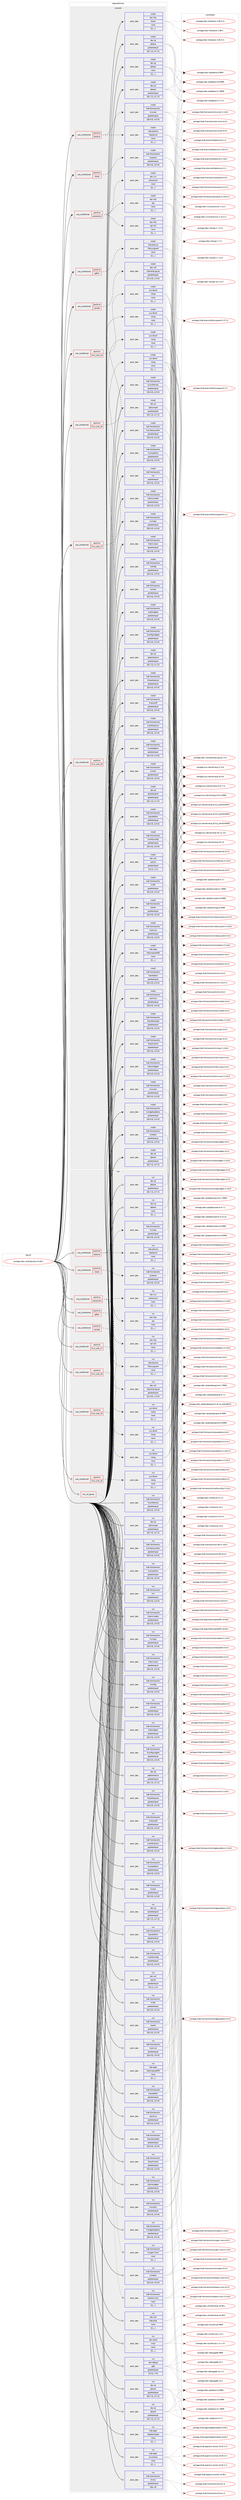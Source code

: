 digraph prolog {

# *************
# Graph options
# *************

newrank=true;
concentrate=true;
compound=true;
graph [rankdir=LR,fontname=Helvetica,fontsize=10,ranksep=1.5];#, ranksep=2.5, nodesep=0.2];
edge  [arrowhead=vee];
node  [fontname=Helvetica,fontsize=10];

# **********
# The ebuild
# **********

subgraph cluster_leftcol {
color=gray;
label=<<i>ebuild</i>>;
id [label="portage://dev-util/kdevelop-24.08.1", color=red, width=4, href="../dev-util/kdevelop-24.08.1.svg"];
}

# ****************
# The dependencies
# ****************

subgraph cluster_midcol {
color=gray;
label=<<i>dependencies</i>>;
subgraph cluster_compile {
fillcolor="#eeeeee";
style=filled;
label=<<i>compile</i>>;
subgraph cond62708 {
dependency220051 [label=<<TABLE BORDER="0" CELLBORDER="1" CELLSPACING="0" CELLPADDING="4"><TR><TD ROWSPAN="3" CELLPADDING="10">use_conditional</TD></TR><TR><TD>positive</TD></TR><TR><TD>gdbui</TD></TR></TABLE>>, shape=none, color=red];
subgraph pack155931 {
dependency220052 [label=<<TABLE BORDER="0" CELLBORDER="1" CELLSPACING="0" CELLPADDING="4" WIDTH="220"><TR><TD ROWSPAN="6" CELLPADDING="30">pack_dep</TD></TR><TR><TD WIDTH="110">install</TD></TR><TR><TD>kde-plasma</TD></TR><TR><TD>libksysguard</TD></TR><TR><TD>none</TD></TR><TR><TD>[[],,,,]</TD></TR></TABLE>>, shape=none, color=blue];
}
dependency220051:e -> dependency220052:w [weight=20,style="dashed",arrowhead="vee"];
}
id:e -> dependency220051:w [weight=20,style="solid",arrowhead="vee"];
subgraph cond62709 {
dependency220053 [label=<<TABLE BORDER="0" CELLBORDER="1" CELLSPACING="0" CELLPADDING="4"><TR><TD ROWSPAN="3" CELLPADDING="10">use_conditional</TD></TR><TR><TD>positive</TD></TR><TR><TD>llvm_slot_15</TD></TR></TABLE>>, shape=none, color=red];
subgraph pack155932 {
dependency220054 [label=<<TABLE BORDER="0" CELLBORDER="1" CELLSPACING="0" CELLPADDING="4" WIDTH="220"><TR><TD ROWSPAN="6" CELLPADDING="30">pack_dep</TD></TR><TR><TD WIDTH="110">install</TD></TR><TR><TD>sys-devel</TD></TR><TR><TD>clang</TD></TR><TR><TD>none</TD></TR><TR><TD>[[],,,,]</TD></TR></TABLE>>, shape=none, color=blue];
}
dependency220053:e -> dependency220054:w [weight=20,style="dashed",arrowhead="vee"];
}
id:e -> dependency220053:w [weight=20,style="solid",arrowhead="vee"];
subgraph cond62710 {
dependency220055 [label=<<TABLE BORDER="0" CELLBORDER="1" CELLSPACING="0" CELLPADDING="4"><TR><TD ROWSPAN="3" CELLPADDING="10">use_conditional</TD></TR><TR><TD>positive</TD></TR><TR><TD>llvm_slot_16</TD></TR></TABLE>>, shape=none, color=red];
subgraph pack155933 {
dependency220056 [label=<<TABLE BORDER="0" CELLBORDER="1" CELLSPACING="0" CELLPADDING="4" WIDTH="220"><TR><TD ROWSPAN="6" CELLPADDING="30">pack_dep</TD></TR><TR><TD WIDTH="110">install</TD></TR><TR><TD>sys-devel</TD></TR><TR><TD>clang</TD></TR><TR><TD>none</TD></TR><TR><TD>[[],,,,]</TD></TR></TABLE>>, shape=none, color=blue];
}
dependency220055:e -> dependency220056:w [weight=20,style="dashed",arrowhead="vee"];
}
id:e -> dependency220055:w [weight=20,style="solid",arrowhead="vee"];
subgraph cond62711 {
dependency220057 [label=<<TABLE BORDER="0" CELLBORDER="1" CELLSPACING="0" CELLPADDING="4"><TR><TD ROWSPAN="3" CELLPADDING="10">use_conditional</TD></TR><TR><TD>positive</TD></TR><TR><TD>llvm_slot_17</TD></TR></TABLE>>, shape=none, color=red];
subgraph pack155934 {
dependency220058 [label=<<TABLE BORDER="0" CELLBORDER="1" CELLSPACING="0" CELLPADDING="4" WIDTH="220"><TR><TD ROWSPAN="6" CELLPADDING="30">pack_dep</TD></TR><TR><TD WIDTH="110">install</TD></TR><TR><TD>sys-devel</TD></TR><TR><TD>clang</TD></TR><TR><TD>none</TD></TR><TR><TD>[[],,,,]</TD></TR></TABLE>>, shape=none, color=blue];
}
dependency220057:e -> dependency220058:w [weight=20,style="dashed",arrowhead="vee"];
}
id:e -> dependency220057:w [weight=20,style="solid",arrowhead="vee"];
subgraph cond62712 {
dependency220059 [label=<<TABLE BORDER="0" CELLBORDER="1" CELLSPACING="0" CELLPADDING="4"><TR><TD ROWSPAN="3" CELLPADDING="10">use_conditional</TD></TR><TR><TD>positive</TD></TR><TR><TD>llvm_slot_18</TD></TR></TABLE>>, shape=none, color=red];
subgraph pack155935 {
dependency220060 [label=<<TABLE BORDER="0" CELLBORDER="1" CELLSPACING="0" CELLPADDING="4" WIDTH="220"><TR><TD ROWSPAN="6" CELLPADDING="30">pack_dep</TD></TR><TR><TD WIDTH="110">install</TD></TR><TR><TD>sys-devel</TD></TR><TR><TD>clang</TD></TR><TR><TD>none</TD></TR><TR><TD>[[],,,,]</TD></TR></TABLE>>, shape=none, color=blue];
}
dependency220059:e -> dependency220060:w [weight=20,style="dashed",arrowhead="vee"];
}
id:e -> dependency220059:w [weight=20,style="solid",arrowhead="vee"];
subgraph cond62713 {
dependency220061 [label=<<TABLE BORDER="0" CELLBORDER="1" CELLSPACING="0" CELLPADDING="4"><TR><TD ROWSPAN="3" CELLPADDING="10">use_conditional</TD></TR><TR><TD>positive</TD></TR><TR><TD>plasma</TD></TR></TABLE>>, shape=none, color=red];
subgraph pack155936 {
dependency220062 [label=<<TABLE BORDER="0" CELLBORDER="1" CELLSPACING="0" CELLPADDING="4" WIDTH="220"><TR><TD ROWSPAN="6" CELLPADDING="30">pack_dep</TD></TR><TR><TD WIDTH="110">install</TD></TR><TR><TD>kde-frameworks</TD></TR><TR><TD>krunner</TD></TR><TR><TD>greaterequal</TD></TR><TR><TD>[[6,5,0],,,6.5.0]</TD></TR></TABLE>>, shape=none, color=blue];
}
dependency220061:e -> dependency220062:w [weight=20,style="dashed",arrowhead="vee"];
subgraph pack155937 {
dependency220063 [label=<<TABLE BORDER="0" CELLBORDER="1" CELLSPACING="0" CELLPADDING="4" WIDTH="220"><TR><TD ROWSPAN="6" CELLPADDING="30">pack_dep</TD></TR><TR><TD WIDTH="110">install</TD></TR><TR><TD>kde-plasma</TD></TR><TR><TD>libplasma</TD></TR><TR><TD>none</TD></TR><TR><TD>[[],,,,]</TD></TR></TABLE>>, shape=none, color=blue];
}
dependency220061:e -> dependency220063:w [weight=20,style="dashed",arrowhead="vee"];
}
id:e -> dependency220061:w [weight=20,style="solid",arrowhead="vee"];
subgraph cond62714 {
dependency220064 [label=<<TABLE BORDER="0" CELLBORDER="1" CELLSPACING="0" CELLPADDING="4"><TR><TD ROWSPAN="3" CELLPADDING="10">use_conditional</TD></TR><TR><TD>positive</TD></TR><TR><TD>qmake</TD></TR></TABLE>>, shape=none, color=red];
subgraph pack155938 {
dependency220065 [label=<<TABLE BORDER="0" CELLBORDER="1" CELLSPACING="0" CELLPADDING="4" WIDTH="220"><TR><TD ROWSPAN="6" CELLPADDING="30">pack_dep</TD></TR><TR><TD WIDTH="110">install</TD></TR><TR><TD>dev-util</TD></TR><TR><TD>kdevelop-pg-qt</TD></TR><TR><TD>greaterequal</TD></TR><TR><TD>[[2,3,0],,,2.3.0]</TD></TR></TABLE>>, shape=none, color=blue];
}
dependency220064:e -> dependency220065:w [weight=20,style="dashed",arrowhead="vee"];
}
id:e -> dependency220064:w [weight=20,style="solid",arrowhead="vee"];
subgraph cond62715 {
dependency220066 [label=<<TABLE BORDER="0" CELLBORDER="1" CELLSPACING="0" CELLPADDING="4"><TR><TD ROWSPAN="3" CELLPADDING="10">use_conditional</TD></TR><TR><TD>positive</TD></TR><TR><TD>share</TD></TR></TABLE>>, shape=none, color=red];
subgraph pack155939 {
dependency220067 [label=<<TABLE BORDER="0" CELLBORDER="1" CELLSPACING="0" CELLPADDING="4" WIDTH="220"><TR><TD ROWSPAN="6" CELLPADDING="30">pack_dep</TD></TR><TR><TD WIDTH="110">install</TD></TR><TR><TD>kde-frameworks</TD></TR><TR><TD>purpose</TD></TR><TR><TD>greaterequal</TD></TR><TR><TD>[[6,5,0],,,6.5.0]</TD></TR></TABLE>>, shape=none, color=blue];
}
dependency220066:e -> dependency220067:w [weight=20,style="dashed",arrowhead="vee"];
}
id:e -> dependency220066:w [weight=20,style="solid",arrowhead="vee"];
subgraph cond62716 {
dependency220068 [label=<<TABLE BORDER="0" CELLBORDER="1" CELLSPACING="0" CELLPADDING="4"><TR><TD ROWSPAN="3" CELLPADDING="10">use_conditional</TD></TR><TR><TD>positive</TD></TR><TR><TD>subversion</TD></TR></TABLE>>, shape=none, color=red];
subgraph pack155940 {
dependency220069 [label=<<TABLE BORDER="0" CELLBORDER="1" CELLSPACING="0" CELLPADDING="4" WIDTH="220"><TR><TD ROWSPAN="6" CELLPADDING="30">pack_dep</TD></TR><TR><TD WIDTH="110">install</TD></TR><TR><TD>dev-libs</TD></TR><TR><TD>apr</TD></TR><TR><TD>none</TD></TR><TR><TD>[[],,,,]</TD></TR></TABLE>>, shape=none, color=blue];
}
dependency220068:e -> dependency220069:w [weight=20,style="dashed",arrowhead="vee"];
subgraph pack155941 {
dependency220070 [label=<<TABLE BORDER="0" CELLBORDER="1" CELLSPACING="0" CELLPADDING="4" WIDTH="220"><TR><TD ROWSPAN="6" CELLPADDING="30">pack_dep</TD></TR><TR><TD WIDTH="110">install</TD></TR><TR><TD>dev-libs</TD></TR><TR><TD>apr-util</TD></TR><TR><TD>none</TD></TR><TR><TD>[[],,,,]</TD></TR></TABLE>>, shape=none, color=blue];
}
dependency220068:e -> dependency220070:w [weight=20,style="dashed",arrowhead="vee"];
subgraph pack155942 {
dependency220071 [label=<<TABLE BORDER="0" CELLBORDER="1" CELLSPACING="0" CELLPADDING="4" WIDTH="220"><TR><TD ROWSPAN="6" CELLPADDING="30">pack_dep</TD></TR><TR><TD WIDTH="110">install</TD></TR><TR><TD>dev-vcs</TD></TR><TR><TD>subversion</TD></TR><TR><TD>none</TD></TR><TR><TD>[[],,,,]</TD></TR></TABLE>>, shape=none, color=blue];
}
dependency220068:e -> dependency220071:w [weight=20,style="dashed",arrowhead="vee"];
}
id:e -> dependency220068:w [weight=20,style="solid",arrowhead="vee"];
subgraph pack155943 {
dependency220072 [label=<<TABLE BORDER="0" CELLBORDER="1" CELLSPACING="0" CELLPADDING="4" WIDTH="220"><TR><TD ROWSPAN="6" CELLPADDING="30">pack_dep</TD></TR><TR><TD WIDTH="110">install</TD></TR><TR><TD>dev-libs</TD></TR><TR><TD>boost</TD></TR><TR><TD>none</TD></TR><TR><TD>[[],,,,]</TD></TR></TABLE>>, shape=none, color=blue];
}
id:e -> dependency220072:w [weight=20,style="solid",arrowhead="vee"];
subgraph pack155944 {
dependency220073 [label=<<TABLE BORDER="0" CELLBORDER="1" CELLSPACING="0" CELLPADDING="4" WIDTH="220"><TR><TD ROWSPAN="6" CELLPADDING="30">pack_dep</TD></TR><TR><TD WIDTH="110">install</TD></TR><TR><TD>dev-qt</TD></TR><TR><TD>qt5compat</TD></TR><TR><TD>greaterequal</TD></TR><TR><TD>[[6,7,2],,,6.7.2]</TD></TR></TABLE>>, shape=none, color=blue];
}
id:e -> dependency220073:w [weight=20,style="solid",arrowhead="vee"];
subgraph pack155945 {
dependency220074 [label=<<TABLE BORDER="0" CELLBORDER="1" CELLSPACING="0" CELLPADDING="4" WIDTH="220"><TR><TD ROWSPAN="6" CELLPADDING="30">pack_dep</TD></TR><TR><TD WIDTH="110">install</TD></TR><TR><TD>dev-qt</TD></TR><TR><TD>qtbase</TD></TR><TR><TD>greaterequal</TD></TR><TR><TD>[[6,7,2],,,6.7.2]</TD></TR></TABLE>>, shape=none, color=blue];
}
id:e -> dependency220074:w [weight=20,style="solid",arrowhead="vee"];
subgraph pack155946 {
dependency220075 [label=<<TABLE BORDER="0" CELLBORDER="1" CELLSPACING="0" CELLPADDING="4" WIDTH="220"><TR><TD ROWSPAN="6" CELLPADDING="30">pack_dep</TD></TR><TR><TD WIDTH="110">install</TD></TR><TR><TD>dev-qt</TD></TR><TR><TD>qtbase</TD></TR><TR><TD>greaterequal</TD></TR><TR><TD>[[6,7,2],,,6.7.2]</TD></TR></TABLE>>, shape=none, color=blue];
}
id:e -> dependency220075:w [weight=20,style="solid",arrowhead="vee"];
subgraph pack155947 {
dependency220076 [label=<<TABLE BORDER="0" CELLBORDER="1" CELLSPACING="0" CELLPADDING="4" WIDTH="220"><TR><TD ROWSPAN="6" CELLPADDING="30">pack_dep</TD></TR><TR><TD WIDTH="110">install</TD></TR><TR><TD>dev-qt</TD></TR><TR><TD>qtbase</TD></TR><TR><TD>none</TD></TR><TR><TD>[[],,,,]</TD></TR></TABLE>>, shape=none, color=blue];
}
id:e -> dependency220076:w [weight=20,style="solid",arrowhead="vee"];
subgraph pack155948 {
dependency220077 [label=<<TABLE BORDER="0" CELLBORDER="1" CELLSPACING="0" CELLPADDING="4" WIDTH="220"><TR><TD ROWSPAN="6" CELLPADDING="30">pack_dep</TD></TR><TR><TD WIDTH="110">install</TD></TR><TR><TD>dev-qt</TD></TR><TR><TD>qtdeclarative</TD></TR><TR><TD>greaterequal</TD></TR><TR><TD>[[6,7,2],,,6.7.2]</TD></TR></TABLE>>, shape=none, color=blue];
}
id:e -> dependency220077:w [weight=20,style="solid",arrowhead="vee"];
subgraph pack155949 {
dependency220078 [label=<<TABLE BORDER="0" CELLBORDER="1" CELLSPACING="0" CELLPADDING="4" WIDTH="220"><TR><TD ROWSPAN="6" CELLPADDING="30">pack_dep</TD></TR><TR><TD WIDTH="110">install</TD></TR><TR><TD>dev-qt</TD></TR><TR><TD>qttools</TD></TR><TR><TD>greaterequal</TD></TR><TR><TD>[[6,7,2],,,6.7.2]</TD></TR></TABLE>>, shape=none, color=blue];
}
id:e -> dependency220078:w [weight=20,style="solid",arrowhead="vee"];
subgraph pack155950 {
dependency220079 [label=<<TABLE BORDER="0" CELLBORDER="1" CELLSPACING="0" CELLPADDING="4" WIDTH="220"><TR><TD ROWSPAN="6" CELLPADDING="30">pack_dep</TD></TR><TR><TD WIDTH="110">install</TD></TR><TR><TD>dev-qt</TD></TR><TR><TD>qtwebengine</TD></TR><TR><TD>greaterequal</TD></TR><TR><TD>[[6,7,2],,,6.7.2]</TD></TR></TABLE>>, shape=none, color=blue];
}
id:e -> dependency220079:w [weight=20,style="solid",arrowhead="vee"];
subgraph pack155951 {
dependency220080 [label=<<TABLE BORDER="0" CELLBORDER="1" CELLSPACING="0" CELLPADDING="4" WIDTH="220"><TR><TD ROWSPAN="6" CELLPADDING="30">pack_dep</TD></TR><TR><TD WIDTH="110">install</TD></TR><TR><TD>dev-util</TD></TR><TR><TD>astyle</TD></TR><TR><TD>greaterequal</TD></TR><TR><TD>[[3,1],,,3.1]</TD></TR></TABLE>>, shape=none, color=blue];
}
id:e -> dependency220080:w [weight=20,style="solid",arrowhead="vee"];
subgraph pack155952 {
dependency220081 [label=<<TABLE BORDER="0" CELLBORDER="1" CELLSPACING="0" CELLPADDING="4" WIDTH="220"><TR><TD ROWSPAN="6" CELLPADDING="30">pack_dep</TD></TR><TR><TD WIDTH="110">install</TD></TR><TR><TD>kde-apps</TD></TR><TR><TD>libkomparediff2</TD></TR><TR><TD>none</TD></TR><TR><TD>[[],,,,]</TD></TR></TABLE>>, shape=none, color=blue];
}
id:e -> dependency220081:w [weight=20,style="solid",arrowhead="vee"];
subgraph pack155953 {
dependency220082 [label=<<TABLE BORDER="0" CELLBORDER="1" CELLSPACING="0" CELLPADDING="4" WIDTH="220"><TR><TD ROWSPAN="6" CELLPADDING="30">pack_dep</TD></TR><TR><TD WIDTH="110">install</TD></TR><TR><TD>kde-frameworks</TD></TR><TR><TD>karchive</TD></TR><TR><TD>greaterequal</TD></TR><TR><TD>[[6,5,0],,,6.5.0]</TD></TR></TABLE>>, shape=none, color=blue];
}
id:e -> dependency220082:w [weight=20,style="solid",arrowhead="vee"];
subgraph pack155954 {
dependency220083 [label=<<TABLE BORDER="0" CELLBORDER="1" CELLSPACING="0" CELLPADDING="4" WIDTH="220"><TR><TD ROWSPAN="6" CELLPADDING="30">pack_dep</TD></TR><TR><TD WIDTH="110">install</TD></TR><TR><TD>kde-frameworks</TD></TR><TR><TD>kbookmarks</TD></TR><TR><TD>greaterequal</TD></TR><TR><TD>[[6,5,0],,,6.5.0]</TD></TR></TABLE>>, shape=none, color=blue];
}
id:e -> dependency220083:w [weight=20,style="solid",arrowhead="vee"];
subgraph pack155955 {
dependency220084 [label=<<TABLE BORDER="0" CELLBORDER="1" CELLSPACING="0" CELLPADDING="4" WIDTH="220"><TR><TD ROWSPAN="6" CELLPADDING="30">pack_dep</TD></TR><TR><TD WIDTH="110">install</TD></TR><TR><TD>kde-frameworks</TD></TR><TR><TD>kcmutils</TD></TR><TR><TD>greaterequal</TD></TR><TR><TD>[[6,5,0],,,6.5.0]</TD></TR></TABLE>>, shape=none, color=blue];
}
id:e -> dependency220084:w [weight=20,style="solid",arrowhead="vee"];
subgraph pack155956 {
dependency220085 [label=<<TABLE BORDER="0" CELLBORDER="1" CELLSPACING="0" CELLPADDING="4" WIDTH="220"><TR><TD ROWSPAN="6" CELLPADDING="30">pack_dep</TD></TR><TR><TD WIDTH="110">install</TD></TR><TR><TD>kde-frameworks</TD></TR><TR><TD>kcodecs</TD></TR><TR><TD>greaterequal</TD></TR><TR><TD>[[6,5,0],,,6.5.0]</TD></TR></TABLE>>, shape=none, color=blue];
}
id:e -> dependency220085:w [weight=20,style="solid",arrowhead="vee"];
subgraph pack155957 {
dependency220086 [label=<<TABLE BORDER="0" CELLBORDER="1" CELLSPACING="0" CELLPADDING="4" WIDTH="220"><TR><TD ROWSPAN="6" CELLPADDING="30">pack_dep</TD></TR><TR><TD WIDTH="110">install</TD></TR><TR><TD>kde-frameworks</TD></TR><TR><TD>kcompletion</TD></TR><TR><TD>greaterequal</TD></TR><TR><TD>[[6,5,0],,,6.5.0]</TD></TR></TABLE>>, shape=none, color=blue];
}
id:e -> dependency220086:w [weight=20,style="solid",arrowhead="vee"];
subgraph pack155958 {
dependency220087 [label=<<TABLE BORDER="0" CELLBORDER="1" CELLSPACING="0" CELLPADDING="4" WIDTH="220"><TR><TD ROWSPAN="6" CELLPADDING="30">pack_dep</TD></TR><TR><TD WIDTH="110">install</TD></TR><TR><TD>kde-frameworks</TD></TR><TR><TD>kconfig</TD></TR><TR><TD>greaterequal</TD></TR><TR><TD>[[6,5,0],,,6.5.0]</TD></TR></TABLE>>, shape=none, color=blue];
}
id:e -> dependency220087:w [weight=20,style="solid",arrowhead="vee"];
subgraph pack155959 {
dependency220088 [label=<<TABLE BORDER="0" CELLBORDER="1" CELLSPACING="0" CELLPADDING="4" WIDTH="220"><TR><TD ROWSPAN="6" CELLPADDING="30">pack_dep</TD></TR><TR><TD WIDTH="110">install</TD></TR><TR><TD>kde-frameworks</TD></TR><TR><TD>kconfigwidgets</TD></TR><TR><TD>greaterequal</TD></TR><TR><TD>[[6,5,0],,,6.5.0]</TD></TR></TABLE>>, shape=none, color=blue];
}
id:e -> dependency220088:w [weight=20,style="solid",arrowhead="vee"];
subgraph pack155960 {
dependency220089 [label=<<TABLE BORDER="0" CELLBORDER="1" CELLSPACING="0" CELLPADDING="4" WIDTH="220"><TR><TD ROWSPAN="6" CELLPADDING="30">pack_dep</TD></TR><TR><TD WIDTH="110">install</TD></TR><TR><TD>kde-frameworks</TD></TR><TR><TD>kcoreaddons</TD></TR><TR><TD>greaterequal</TD></TR><TR><TD>[[6,5,0],,,6.5.0]</TD></TR></TABLE>>, shape=none, color=blue];
}
id:e -> dependency220089:w [weight=20,style="solid",arrowhead="vee"];
subgraph pack155961 {
dependency220090 [label=<<TABLE BORDER="0" CELLBORDER="1" CELLSPACING="0" CELLPADDING="4" WIDTH="220"><TR><TD ROWSPAN="6" CELLPADDING="30">pack_dep</TD></TR><TR><TD WIDTH="110">install</TD></TR><TR><TD>kde-frameworks</TD></TR><TR><TD>kcrash</TD></TR><TR><TD>greaterequal</TD></TR><TR><TD>[[6,5,0],,,6.5.0]</TD></TR></TABLE>>, shape=none, color=blue];
}
id:e -> dependency220090:w [weight=20,style="solid",arrowhead="vee"];
subgraph pack155962 {
dependency220091 [label=<<TABLE BORDER="0" CELLBORDER="1" CELLSPACING="0" CELLPADDING="4" WIDTH="220"><TR><TD ROWSPAN="6" CELLPADDING="30">pack_dep</TD></TR><TR><TD WIDTH="110">install</TD></TR><TR><TD>kde-frameworks</TD></TR><TR><TD>kguiaddons</TD></TR><TR><TD>greaterequal</TD></TR><TR><TD>[[6,5,0],,,6.5.0]</TD></TR></TABLE>>, shape=none, color=blue];
}
id:e -> dependency220091:w [weight=20,style="solid",arrowhead="vee"];
subgraph pack155963 {
dependency220092 [label=<<TABLE BORDER="0" CELLBORDER="1" CELLSPACING="0" CELLPADDING="4" WIDTH="220"><TR><TD ROWSPAN="6" CELLPADDING="30">pack_dep</TD></TR><TR><TD WIDTH="110">install</TD></TR><TR><TD>kde-frameworks</TD></TR><TR><TD>ki18n</TD></TR><TR><TD>greaterequal</TD></TR><TR><TD>[[6,5,0],,,6.5.0]</TD></TR></TABLE>>, shape=none, color=blue];
}
id:e -> dependency220092:w [weight=20,style="solid",arrowhead="vee"];
subgraph pack155964 {
dependency220093 [label=<<TABLE BORDER="0" CELLBORDER="1" CELLSPACING="0" CELLPADDING="4" WIDTH="220"><TR><TD ROWSPAN="6" CELLPADDING="30">pack_dep</TD></TR><TR><TD WIDTH="110">install</TD></TR><TR><TD>kde-frameworks</TD></TR><TR><TD>kiconthemes</TD></TR><TR><TD>greaterequal</TD></TR><TR><TD>[[6,5,0],,,6.5.0]</TD></TR></TABLE>>, shape=none, color=blue];
}
id:e -> dependency220093:w [weight=20,style="solid",arrowhead="vee"];
subgraph pack155965 {
dependency220094 [label=<<TABLE BORDER="0" CELLBORDER="1" CELLSPACING="0" CELLPADDING="4" WIDTH="220"><TR><TD ROWSPAN="6" CELLPADDING="30">pack_dep</TD></TR><TR><TD WIDTH="110">install</TD></TR><TR><TD>kde-frameworks</TD></TR><TR><TD>kio</TD></TR><TR><TD>greaterequal</TD></TR><TR><TD>[[6,5,0],,,6.5.0]</TD></TR></TABLE>>, shape=none, color=blue];
}
id:e -> dependency220094:w [weight=20,style="solid",arrowhead="vee"];
subgraph pack155966 {
dependency220095 [label=<<TABLE BORDER="0" CELLBORDER="1" CELLSPACING="0" CELLPADDING="4" WIDTH="220"><TR><TD ROWSPAN="6" CELLPADDING="30">pack_dep</TD></TR><TR><TD WIDTH="110">install</TD></TR><TR><TD>kde-frameworks</TD></TR><TR><TD>kitemmodels</TD></TR><TR><TD>greaterequal</TD></TR><TR><TD>[[6,5,0],,,6.5.0]</TD></TR></TABLE>>, shape=none, color=blue];
}
id:e -> dependency220095:w [weight=20,style="solid",arrowhead="vee"];
subgraph pack155967 {
dependency220096 [label=<<TABLE BORDER="0" CELLBORDER="1" CELLSPACING="0" CELLPADDING="4" WIDTH="220"><TR><TD ROWSPAN="6" CELLPADDING="30">pack_dep</TD></TR><TR><TD WIDTH="110">install</TD></TR><TR><TD>kde-frameworks</TD></TR><TR><TD>kitemviews</TD></TR><TR><TD>greaterequal</TD></TR><TR><TD>[[6,5,0],,,6.5.0]</TD></TR></TABLE>>, shape=none, color=blue];
}
id:e -> dependency220096:w [weight=20,style="solid",arrowhead="vee"];
subgraph pack155968 {
dependency220097 [label=<<TABLE BORDER="0" CELLBORDER="1" CELLSPACING="0" CELLPADDING="4" WIDTH="220"><TR><TD ROWSPAN="6" CELLPADDING="30">pack_dep</TD></TR><TR><TD WIDTH="110">install</TD></TR><TR><TD>kde-frameworks</TD></TR><TR><TD>kjobwidgets</TD></TR><TR><TD>greaterequal</TD></TR><TR><TD>[[6,5,0],,,6.5.0]</TD></TR></TABLE>>, shape=none, color=blue];
}
id:e -> dependency220097:w [weight=20,style="solid",arrowhead="vee"];
subgraph pack155969 {
dependency220098 [label=<<TABLE BORDER="0" CELLBORDER="1" CELLSPACING="0" CELLPADDING="4" WIDTH="220"><TR><TD ROWSPAN="6" CELLPADDING="30">pack_dep</TD></TR><TR><TD WIDTH="110">install</TD></TR><TR><TD>kde-frameworks</TD></TR><TR><TD>knewstuff</TD></TR><TR><TD>greaterequal</TD></TR><TR><TD>[[6,5,0],,,6.5.0]</TD></TR></TABLE>>, shape=none, color=blue];
}
id:e -> dependency220098:w [weight=20,style="solid",arrowhead="vee"];
subgraph pack155970 {
dependency220099 [label=<<TABLE BORDER="0" CELLBORDER="1" CELLSPACING="0" CELLPADDING="4" WIDTH="220"><TR><TD ROWSPAN="6" CELLPADDING="30">pack_dep</TD></TR><TR><TD WIDTH="110">install</TD></TR><TR><TD>kde-frameworks</TD></TR><TR><TD>knotifications</TD></TR><TR><TD>greaterequal</TD></TR><TR><TD>[[6,5,0],,,6.5.0]</TD></TR></TABLE>>, shape=none, color=blue];
}
id:e -> dependency220099:w [weight=20,style="solid",arrowhead="vee"];
subgraph pack155971 {
dependency220100 [label=<<TABLE BORDER="0" CELLBORDER="1" CELLSPACING="0" CELLPADDING="4" WIDTH="220"><TR><TD ROWSPAN="6" CELLPADDING="30">pack_dep</TD></TR><TR><TD WIDTH="110">install</TD></TR><TR><TD>kde-frameworks</TD></TR><TR><TD>knotifyconfig</TD></TR><TR><TD>greaterequal</TD></TR><TR><TD>[[6,5,0],,,6.5.0]</TD></TR></TABLE>>, shape=none, color=blue];
}
id:e -> dependency220100:w [weight=20,style="solid",arrowhead="vee"];
subgraph pack155972 {
dependency220101 [label=<<TABLE BORDER="0" CELLBORDER="1" CELLSPACING="0" CELLPADDING="4" WIDTH="220"><TR><TD ROWSPAN="6" CELLPADDING="30">pack_dep</TD></TR><TR><TD WIDTH="110">install</TD></TR><TR><TD>kde-frameworks</TD></TR><TR><TD>kparts</TD></TR><TR><TD>greaterequal</TD></TR><TR><TD>[[6,5,0],,,6.5.0]</TD></TR></TABLE>>, shape=none, color=blue];
}
id:e -> dependency220101:w [weight=20,style="solid",arrowhead="vee"];
subgraph pack155973 {
dependency220102 [label=<<TABLE BORDER="0" CELLBORDER="1" CELLSPACING="0" CELLPADDING="4" WIDTH="220"><TR><TD ROWSPAN="6" CELLPADDING="30">pack_dep</TD></TR><TR><TD WIDTH="110">install</TD></TR><TR><TD>kde-frameworks</TD></TR><TR><TD>kservice</TD></TR><TR><TD>greaterequal</TD></TR><TR><TD>[[6,5,0],,,6.5.0]</TD></TR></TABLE>>, shape=none, color=blue];
}
id:e -> dependency220102:w [weight=20,style="solid",arrowhead="vee"];
subgraph pack155974 {
dependency220103 [label=<<TABLE BORDER="0" CELLBORDER="1" CELLSPACING="0" CELLPADDING="4" WIDTH="220"><TR><TD ROWSPAN="6" CELLPADDING="30">pack_dep</TD></TR><TR><TD WIDTH="110">install</TD></TR><TR><TD>kde-frameworks</TD></TR><TR><TD>ktexteditor</TD></TR><TR><TD>greaterequal</TD></TR><TR><TD>[[6,5,0],,,6.5.0]</TD></TR></TABLE>>, shape=none, color=blue];
}
id:e -> dependency220103:w [weight=20,style="solid",arrowhead="vee"];
subgraph pack155975 {
dependency220104 [label=<<TABLE BORDER="0" CELLBORDER="1" CELLSPACING="0" CELLPADDING="4" WIDTH="220"><TR><TD ROWSPAN="6" CELLPADDING="30">pack_dep</TD></TR><TR><TD WIDTH="110">install</TD></TR><TR><TD>kde-frameworks</TD></TR><TR><TD>ktexttemplate</TD></TR><TR><TD>greaterequal</TD></TR><TR><TD>[[6,5,0],,,6.5.0]</TD></TR></TABLE>>, shape=none, color=blue];
}
id:e -> dependency220104:w [weight=20,style="solid",arrowhead="vee"];
subgraph pack155976 {
dependency220105 [label=<<TABLE BORDER="0" CELLBORDER="1" CELLSPACING="0" CELLPADDING="4" WIDTH="220"><TR><TD ROWSPAN="6" CELLPADDING="30">pack_dep</TD></TR><TR><TD WIDTH="110">install</TD></TR><TR><TD>kde-frameworks</TD></TR><TR><TD>ktextwidgets</TD></TR><TR><TD>greaterequal</TD></TR><TR><TD>[[6,5,0],,,6.5.0]</TD></TR></TABLE>>, shape=none, color=blue];
}
id:e -> dependency220105:w [weight=20,style="solid",arrowhead="vee"];
subgraph pack155977 {
dependency220106 [label=<<TABLE BORDER="0" CELLBORDER="1" CELLSPACING="0" CELLPADDING="4" WIDTH="220"><TR><TD ROWSPAN="6" CELLPADDING="30">pack_dep</TD></TR><TR><TD WIDTH="110">install</TD></TR><TR><TD>kde-frameworks</TD></TR><TR><TD>kwidgetsaddons</TD></TR><TR><TD>greaterequal</TD></TR><TR><TD>[[6,5,0],,,6.5.0]</TD></TR></TABLE>>, shape=none, color=blue];
}
id:e -> dependency220106:w [weight=20,style="solid",arrowhead="vee"];
subgraph pack155978 {
dependency220107 [label=<<TABLE BORDER="0" CELLBORDER="1" CELLSPACING="0" CELLPADDING="4" WIDTH="220"><TR><TD ROWSPAN="6" CELLPADDING="30">pack_dep</TD></TR><TR><TD WIDTH="110">install</TD></TR><TR><TD>kde-frameworks</TD></TR><TR><TD>kwindowsystem</TD></TR><TR><TD>greaterequal</TD></TR><TR><TD>[[6,5,0],,,6.5.0]</TD></TR></TABLE>>, shape=none, color=blue];
}
id:e -> dependency220107:w [weight=20,style="solid",arrowhead="vee"];
subgraph pack155979 {
dependency220108 [label=<<TABLE BORDER="0" CELLBORDER="1" CELLSPACING="0" CELLPADDING="4" WIDTH="220"><TR><TD ROWSPAN="6" CELLPADDING="30">pack_dep</TD></TR><TR><TD WIDTH="110">install</TD></TR><TR><TD>kde-frameworks</TD></TR><TR><TD>kxmlgui</TD></TR><TR><TD>greaterequal</TD></TR><TR><TD>[[6,5,0],,,6.5.0]</TD></TR></TABLE>>, shape=none, color=blue];
}
id:e -> dependency220108:w [weight=20,style="solid",arrowhead="vee"];
subgraph pack155980 {
dependency220109 [label=<<TABLE BORDER="0" CELLBORDER="1" CELLSPACING="0" CELLPADDING="4" WIDTH="220"><TR><TD ROWSPAN="6" CELLPADDING="30">pack_dep</TD></TR><TR><TD WIDTH="110">install</TD></TR><TR><TD>kde-frameworks</TD></TR><TR><TD>sonnet</TD></TR><TR><TD>greaterequal</TD></TR><TR><TD>[[6,5,0],,,6.5.0]</TD></TR></TABLE>>, shape=none, color=blue];
}
id:e -> dependency220109:w [weight=20,style="solid",arrowhead="vee"];
subgraph pack155981 {
dependency220110 [label=<<TABLE BORDER="0" CELLBORDER="1" CELLSPACING="0" CELLPADDING="4" WIDTH="220"><TR><TD ROWSPAN="6" CELLPADDING="30">pack_dep</TD></TR><TR><TD WIDTH="110">install</TD></TR><TR><TD>kde-frameworks</TD></TR><TR><TD>threadweaver</TD></TR><TR><TD>greaterequal</TD></TR><TR><TD>[[6,5,0],,,6.5.0]</TD></TR></TABLE>>, shape=none, color=blue];
}
id:e -> dependency220110:w [weight=20,style="solid",arrowhead="vee"];
}
subgraph cluster_compileandrun {
fillcolor="#eeeeee";
style=filled;
label=<<i>compile and run</i>>;
}
subgraph cluster_run {
fillcolor="#eeeeee";
style=filled;
label=<<i>run</i>>;
subgraph any1262 {
dependency220111 [label=<<TABLE BORDER="0" CELLBORDER="1" CELLSPACING="0" CELLPADDING="4"><TR><TD CELLPADDING="10">any_of_group</TD></TR></TABLE>>, shape=none, color=red];subgraph pack155982 {
dependency220112 [label=<<TABLE BORDER="0" CELLBORDER="1" CELLSPACING="0" CELLPADDING="4" WIDTH="220"><TR><TD ROWSPAN="6" CELLPADDING="30">pack_dep</TD></TR><TR><TD WIDTH="110">run</TD></TR><TR><TD>kde-frameworks</TD></TR><TR><TD>breeze-icons</TD></TR><TR><TD>none</TD></TR><TR><TD>[[],,,,]</TD></TR></TABLE>>, shape=none, color=blue];
}
dependency220111:e -> dependency220112:w [weight=20,style="dotted",arrowhead="oinv"];
subgraph pack155983 {
dependency220113 [label=<<TABLE BORDER="0" CELLBORDER="1" CELLSPACING="0" CELLPADDING="4" WIDTH="220"><TR><TD ROWSPAN="6" CELLPADDING="30">pack_dep</TD></TR><TR><TD WIDTH="110">run</TD></TR><TR><TD>kde-frameworks</TD></TR><TR><TD>oxygen-icons</TD></TR><TR><TD>none</TD></TR><TR><TD>[[],,,,]</TD></TR></TABLE>>, shape=none, color=blue];
}
dependency220111:e -> dependency220113:w [weight=20,style="dotted",arrowhead="oinv"];
}
id:e -> dependency220111:w [weight=20,style="solid",arrowhead="odot"];
subgraph cond62717 {
dependency220114 [label=<<TABLE BORDER="0" CELLBORDER="1" CELLSPACING="0" CELLPADDING="4"><TR><TD ROWSPAN="3" CELLPADDING="10">use_conditional</TD></TR><TR><TD>positive</TD></TR><TR><TD>gdbui</TD></TR></TABLE>>, shape=none, color=red];
subgraph pack155984 {
dependency220115 [label=<<TABLE BORDER="0" CELLBORDER="1" CELLSPACING="0" CELLPADDING="4" WIDTH="220"><TR><TD ROWSPAN="6" CELLPADDING="30">pack_dep</TD></TR><TR><TD WIDTH="110">run</TD></TR><TR><TD>kde-plasma</TD></TR><TR><TD>libksysguard</TD></TR><TR><TD>none</TD></TR><TR><TD>[[],,,,]</TD></TR></TABLE>>, shape=none, color=blue];
}
dependency220114:e -> dependency220115:w [weight=20,style="dashed",arrowhead="vee"];
}
id:e -> dependency220114:w [weight=20,style="solid",arrowhead="odot"];
subgraph cond62718 {
dependency220116 [label=<<TABLE BORDER="0" CELLBORDER="1" CELLSPACING="0" CELLPADDING="4"><TR><TD ROWSPAN="3" CELLPADDING="10">use_conditional</TD></TR><TR><TD>positive</TD></TR><TR><TD>llvm_slot_15</TD></TR></TABLE>>, shape=none, color=red];
subgraph pack155985 {
dependency220117 [label=<<TABLE BORDER="0" CELLBORDER="1" CELLSPACING="0" CELLPADDING="4" WIDTH="220"><TR><TD ROWSPAN="6" CELLPADDING="30">pack_dep</TD></TR><TR><TD WIDTH="110">run</TD></TR><TR><TD>sys-devel</TD></TR><TR><TD>clang</TD></TR><TR><TD>none</TD></TR><TR><TD>[[],,,,]</TD></TR></TABLE>>, shape=none, color=blue];
}
dependency220116:e -> dependency220117:w [weight=20,style="dashed",arrowhead="vee"];
}
id:e -> dependency220116:w [weight=20,style="solid",arrowhead="odot"];
subgraph cond62719 {
dependency220118 [label=<<TABLE BORDER="0" CELLBORDER="1" CELLSPACING="0" CELLPADDING="4"><TR><TD ROWSPAN="3" CELLPADDING="10">use_conditional</TD></TR><TR><TD>positive</TD></TR><TR><TD>llvm_slot_16</TD></TR></TABLE>>, shape=none, color=red];
subgraph pack155986 {
dependency220119 [label=<<TABLE BORDER="0" CELLBORDER="1" CELLSPACING="0" CELLPADDING="4" WIDTH="220"><TR><TD ROWSPAN="6" CELLPADDING="30">pack_dep</TD></TR><TR><TD WIDTH="110">run</TD></TR><TR><TD>sys-devel</TD></TR><TR><TD>clang</TD></TR><TR><TD>none</TD></TR><TR><TD>[[],,,,]</TD></TR></TABLE>>, shape=none, color=blue];
}
dependency220118:e -> dependency220119:w [weight=20,style="dashed",arrowhead="vee"];
}
id:e -> dependency220118:w [weight=20,style="solid",arrowhead="odot"];
subgraph cond62720 {
dependency220120 [label=<<TABLE BORDER="0" CELLBORDER="1" CELLSPACING="0" CELLPADDING="4"><TR><TD ROWSPAN="3" CELLPADDING="10">use_conditional</TD></TR><TR><TD>positive</TD></TR><TR><TD>llvm_slot_17</TD></TR></TABLE>>, shape=none, color=red];
subgraph pack155987 {
dependency220121 [label=<<TABLE BORDER="0" CELLBORDER="1" CELLSPACING="0" CELLPADDING="4" WIDTH="220"><TR><TD ROWSPAN="6" CELLPADDING="30">pack_dep</TD></TR><TR><TD WIDTH="110">run</TD></TR><TR><TD>sys-devel</TD></TR><TR><TD>clang</TD></TR><TR><TD>none</TD></TR><TR><TD>[[],,,,]</TD></TR></TABLE>>, shape=none, color=blue];
}
dependency220120:e -> dependency220121:w [weight=20,style="dashed",arrowhead="vee"];
}
id:e -> dependency220120:w [weight=20,style="solid",arrowhead="odot"];
subgraph cond62721 {
dependency220122 [label=<<TABLE BORDER="0" CELLBORDER="1" CELLSPACING="0" CELLPADDING="4"><TR><TD ROWSPAN="3" CELLPADDING="10">use_conditional</TD></TR><TR><TD>positive</TD></TR><TR><TD>llvm_slot_18</TD></TR></TABLE>>, shape=none, color=red];
subgraph pack155988 {
dependency220123 [label=<<TABLE BORDER="0" CELLBORDER="1" CELLSPACING="0" CELLPADDING="4" WIDTH="220"><TR><TD ROWSPAN="6" CELLPADDING="30">pack_dep</TD></TR><TR><TD WIDTH="110">run</TD></TR><TR><TD>sys-devel</TD></TR><TR><TD>clang</TD></TR><TR><TD>none</TD></TR><TR><TD>[[],,,,]</TD></TR></TABLE>>, shape=none, color=blue];
}
dependency220122:e -> dependency220123:w [weight=20,style="dashed",arrowhead="vee"];
}
id:e -> dependency220122:w [weight=20,style="solid",arrowhead="odot"];
subgraph cond62722 {
dependency220124 [label=<<TABLE BORDER="0" CELLBORDER="1" CELLSPACING="0" CELLPADDING="4"><TR><TD ROWSPAN="3" CELLPADDING="10">use_conditional</TD></TR><TR><TD>positive</TD></TR><TR><TD>plasma</TD></TR></TABLE>>, shape=none, color=red];
subgraph pack155989 {
dependency220125 [label=<<TABLE BORDER="0" CELLBORDER="1" CELLSPACING="0" CELLPADDING="4" WIDTH="220"><TR><TD ROWSPAN="6" CELLPADDING="30">pack_dep</TD></TR><TR><TD WIDTH="110">run</TD></TR><TR><TD>kde-frameworks</TD></TR><TR><TD>krunner</TD></TR><TR><TD>greaterequal</TD></TR><TR><TD>[[6,5,0],,,6.5.0]</TD></TR></TABLE>>, shape=none, color=blue];
}
dependency220124:e -> dependency220125:w [weight=20,style="dashed",arrowhead="vee"];
subgraph pack155990 {
dependency220126 [label=<<TABLE BORDER="0" CELLBORDER="1" CELLSPACING="0" CELLPADDING="4" WIDTH="220"><TR><TD ROWSPAN="6" CELLPADDING="30">pack_dep</TD></TR><TR><TD WIDTH="110">run</TD></TR><TR><TD>kde-plasma</TD></TR><TR><TD>libplasma</TD></TR><TR><TD>none</TD></TR><TR><TD>[[],,,,]</TD></TR></TABLE>>, shape=none, color=blue];
}
dependency220124:e -> dependency220126:w [weight=20,style="dashed",arrowhead="vee"];
}
id:e -> dependency220124:w [weight=20,style="solid",arrowhead="odot"];
subgraph cond62723 {
dependency220127 [label=<<TABLE BORDER="0" CELLBORDER="1" CELLSPACING="0" CELLPADDING="4"><TR><TD ROWSPAN="3" CELLPADDING="10">use_conditional</TD></TR><TR><TD>positive</TD></TR><TR><TD>qmake</TD></TR></TABLE>>, shape=none, color=red];
subgraph pack155991 {
dependency220128 [label=<<TABLE BORDER="0" CELLBORDER="1" CELLSPACING="0" CELLPADDING="4" WIDTH="220"><TR><TD ROWSPAN="6" CELLPADDING="30">pack_dep</TD></TR><TR><TD WIDTH="110">run</TD></TR><TR><TD>dev-util</TD></TR><TR><TD>kdevelop-pg-qt</TD></TR><TR><TD>greaterequal</TD></TR><TR><TD>[[2,3,0],,,2.3.0]</TD></TR></TABLE>>, shape=none, color=blue];
}
dependency220127:e -> dependency220128:w [weight=20,style="dashed",arrowhead="vee"];
}
id:e -> dependency220127:w [weight=20,style="solid",arrowhead="odot"];
subgraph cond62724 {
dependency220129 [label=<<TABLE BORDER="0" CELLBORDER="1" CELLSPACING="0" CELLPADDING="4"><TR><TD ROWSPAN="3" CELLPADDING="10">use_conditional</TD></TR><TR><TD>positive</TD></TR><TR><TD>share</TD></TR></TABLE>>, shape=none, color=red];
subgraph pack155992 {
dependency220130 [label=<<TABLE BORDER="0" CELLBORDER="1" CELLSPACING="0" CELLPADDING="4" WIDTH="220"><TR><TD ROWSPAN="6" CELLPADDING="30">pack_dep</TD></TR><TR><TD WIDTH="110">run</TD></TR><TR><TD>kde-frameworks</TD></TR><TR><TD>purpose</TD></TR><TR><TD>greaterequal</TD></TR><TR><TD>[[6,5,0],,,6.5.0]</TD></TR></TABLE>>, shape=none, color=blue];
}
dependency220129:e -> dependency220130:w [weight=20,style="dashed",arrowhead="vee"];
}
id:e -> dependency220129:w [weight=20,style="solid",arrowhead="odot"];
subgraph cond62725 {
dependency220131 [label=<<TABLE BORDER="0" CELLBORDER="1" CELLSPACING="0" CELLPADDING="4"><TR><TD ROWSPAN="3" CELLPADDING="10">use_conditional</TD></TR><TR><TD>positive</TD></TR><TR><TD>subversion</TD></TR></TABLE>>, shape=none, color=red];
subgraph pack155993 {
dependency220132 [label=<<TABLE BORDER="0" CELLBORDER="1" CELLSPACING="0" CELLPADDING="4" WIDTH="220"><TR><TD ROWSPAN="6" CELLPADDING="30">pack_dep</TD></TR><TR><TD WIDTH="110">run</TD></TR><TR><TD>dev-libs</TD></TR><TR><TD>apr</TD></TR><TR><TD>none</TD></TR><TR><TD>[[],,,,]</TD></TR></TABLE>>, shape=none, color=blue];
}
dependency220131:e -> dependency220132:w [weight=20,style="dashed",arrowhead="vee"];
subgraph pack155994 {
dependency220133 [label=<<TABLE BORDER="0" CELLBORDER="1" CELLSPACING="0" CELLPADDING="4" WIDTH="220"><TR><TD ROWSPAN="6" CELLPADDING="30">pack_dep</TD></TR><TR><TD WIDTH="110">run</TD></TR><TR><TD>dev-libs</TD></TR><TR><TD>apr-util</TD></TR><TR><TD>none</TD></TR><TR><TD>[[],,,,]</TD></TR></TABLE>>, shape=none, color=blue];
}
dependency220131:e -> dependency220133:w [weight=20,style="dashed",arrowhead="vee"];
subgraph pack155995 {
dependency220134 [label=<<TABLE BORDER="0" CELLBORDER="1" CELLSPACING="0" CELLPADDING="4" WIDTH="220"><TR><TD ROWSPAN="6" CELLPADDING="30">pack_dep</TD></TR><TR><TD WIDTH="110">run</TD></TR><TR><TD>dev-vcs</TD></TR><TR><TD>subversion</TD></TR><TR><TD>none</TD></TR><TR><TD>[[],,,,]</TD></TR></TABLE>>, shape=none, color=blue];
}
dependency220131:e -> dependency220134:w [weight=20,style="dashed",arrowhead="vee"];
}
id:e -> dependency220131:w [weight=20,style="solid",arrowhead="odot"];
subgraph pack155996 {
dependency220135 [label=<<TABLE BORDER="0" CELLBORDER="1" CELLSPACING="0" CELLPADDING="4" WIDTH="220"><TR><TD ROWSPAN="6" CELLPADDING="30">pack_dep</TD></TR><TR><TD WIDTH="110">run</TD></TR><TR><TD>dev-build</TD></TR><TR><TD>ninja</TD></TR><TR><TD>none</TD></TR><TR><TD>[[],,,,]</TD></TR></TABLE>>, shape=none, color=blue];
}
id:e -> dependency220135:w [weight=20,style="solid",arrowhead="odot"];
subgraph pack155997 {
dependency220136 [label=<<TABLE BORDER="0" CELLBORDER="1" CELLSPACING="0" CELLPADDING="4" WIDTH="220"><TR><TD ROWSPAN="6" CELLPADDING="30">pack_dep</TD></TR><TR><TD WIDTH="110">run</TD></TR><TR><TD>dev-debug</TD></TR><TR><TD>gdb</TD></TR><TR><TD>greaterequal</TD></TR><TR><TD>[[7,0],,,7.0]</TD></TR></TABLE>>, shape=none, color=blue];
}
id:e -> dependency220136:w [weight=20,style="solid",arrowhead="odot"];
subgraph pack155998 {
dependency220137 [label=<<TABLE BORDER="0" CELLBORDER="1" CELLSPACING="0" CELLPADDING="4" WIDTH="220"><TR><TD ROWSPAN="6" CELLPADDING="30">pack_dep</TD></TR><TR><TD WIDTH="110">run</TD></TR><TR><TD>dev-qt</TD></TR><TR><TD>qt5compat</TD></TR><TR><TD>greaterequal</TD></TR><TR><TD>[[6,7,2],,,6.7.2]</TD></TR></TABLE>>, shape=none, color=blue];
}
id:e -> dependency220137:w [weight=20,style="solid",arrowhead="odot"];
subgraph pack155999 {
dependency220138 [label=<<TABLE BORDER="0" CELLBORDER="1" CELLSPACING="0" CELLPADDING="4" WIDTH="220"><TR><TD ROWSPAN="6" CELLPADDING="30">pack_dep</TD></TR><TR><TD WIDTH="110">run</TD></TR><TR><TD>dev-qt</TD></TR><TR><TD>qtbase</TD></TR><TR><TD>greaterequal</TD></TR><TR><TD>[[6,7,2],,,6.7.2]</TD></TR></TABLE>>, shape=none, color=blue];
}
id:e -> dependency220138:w [weight=20,style="solid",arrowhead="odot"];
subgraph pack156000 {
dependency220139 [label=<<TABLE BORDER="0" CELLBORDER="1" CELLSPACING="0" CELLPADDING="4" WIDTH="220"><TR><TD ROWSPAN="6" CELLPADDING="30">pack_dep</TD></TR><TR><TD WIDTH="110">run</TD></TR><TR><TD>dev-qt</TD></TR><TR><TD>qtbase</TD></TR><TR><TD>none</TD></TR><TR><TD>[[],,,,]</TD></TR></TABLE>>, shape=none, color=blue];
}
id:e -> dependency220139:w [weight=20,style="solid",arrowhead="odot"];
subgraph pack156001 {
dependency220140 [label=<<TABLE BORDER="0" CELLBORDER="1" CELLSPACING="0" CELLPADDING="4" WIDTH="220"><TR><TD ROWSPAN="6" CELLPADDING="30">pack_dep</TD></TR><TR><TD WIDTH="110">run</TD></TR><TR><TD>dev-qt</TD></TR><TR><TD>qtdeclarative</TD></TR><TR><TD>greaterequal</TD></TR><TR><TD>[[6,7,2],,,6.7.2]</TD></TR></TABLE>>, shape=none, color=blue];
}
id:e -> dependency220140:w [weight=20,style="solid",arrowhead="odot"];
subgraph pack156002 {
dependency220141 [label=<<TABLE BORDER="0" CELLBORDER="1" CELLSPACING="0" CELLPADDING="4" WIDTH="220"><TR><TD ROWSPAN="6" CELLPADDING="30">pack_dep</TD></TR><TR><TD WIDTH="110">run</TD></TR><TR><TD>dev-qt</TD></TR><TR><TD>qttools</TD></TR><TR><TD>greaterequal</TD></TR><TR><TD>[[6,7,2],,,6.7.2]</TD></TR></TABLE>>, shape=none, color=blue];
}
id:e -> dependency220141:w [weight=20,style="solid",arrowhead="odot"];
subgraph pack156003 {
dependency220142 [label=<<TABLE BORDER="0" CELLBORDER="1" CELLSPACING="0" CELLPADDING="4" WIDTH="220"><TR><TD ROWSPAN="6" CELLPADDING="30">pack_dep</TD></TR><TR><TD WIDTH="110">run</TD></TR><TR><TD>dev-qt</TD></TR><TR><TD>qttools</TD></TR><TR><TD>greaterequal</TD></TR><TR><TD>[[6,7,2],,,6.7.2]</TD></TR></TABLE>>, shape=none, color=blue];
}
id:e -> dependency220142:w [weight=20,style="solid",arrowhead="odot"];
subgraph pack156004 {
dependency220143 [label=<<TABLE BORDER="0" CELLBORDER="1" CELLSPACING="0" CELLPADDING="4" WIDTH="220"><TR><TD ROWSPAN="6" CELLPADDING="30">pack_dep</TD></TR><TR><TD WIDTH="110">run</TD></TR><TR><TD>dev-qt</TD></TR><TR><TD>qtwebengine</TD></TR><TR><TD>greaterequal</TD></TR><TR><TD>[[6,7,2],,,6.7.2]</TD></TR></TABLE>>, shape=none, color=blue];
}
id:e -> dependency220143:w [weight=20,style="solid",arrowhead="odot"];
subgraph pack156005 {
dependency220144 [label=<<TABLE BORDER="0" CELLBORDER="1" CELLSPACING="0" CELLPADDING="4" WIDTH="220"><TR><TD ROWSPAN="6" CELLPADDING="30">pack_dep</TD></TR><TR><TD WIDTH="110">run</TD></TR><TR><TD>dev-util</TD></TR><TR><TD>astyle</TD></TR><TR><TD>greaterequal</TD></TR><TR><TD>[[3,1],,,3.1]</TD></TR></TABLE>>, shape=none, color=blue];
}
id:e -> dependency220144:w [weight=20,style="solid",arrowhead="odot"];
subgraph pack156006 {
dependency220145 [label=<<TABLE BORDER="0" CELLBORDER="1" CELLSPACING="0" CELLPADDING="4" WIDTH="220"><TR><TD ROWSPAN="6" CELLPADDING="30">pack_dep</TD></TR><TR><TD WIDTH="110">run</TD></TR><TR><TD>kde-apps</TD></TR><TR><TD>kapptemplate</TD></TR><TR><TD>none</TD></TR><TR><TD>[[],,,,]</TD></TR></TABLE>>, shape=none, color=blue];
}
id:e -> dependency220145:w [weight=20,style="solid",arrowhead="odot"];
subgraph pack156007 {
dependency220146 [label=<<TABLE BORDER="0" CELLBORDER="1" CELLSPACING="0" CELLPADDING="4" WIDTH="220"><TR><TD ROWSPAN="6" CELLPADDING="30">pack_dep</TD></TR><TR><TD WIDTH="110">run</TD></TR><TR><TD>kde-apps</TD></TR><TR><TD>kio-extras</TD></TR><TR><TD>none</TD></TR><TR><TD>[[],,,,]</TD></TR></TABLE>>, shape=none, color=blue];
}
id:e -> dependency220146:w [weight=20,style="solid",arrowhead="odot"];
subgraph pack156008 {
dependency220147 [label=<<TABLE BORDER="0" CELLBORDER="1" CELLSPACING="0" CELLPADDING="4" WIDTH="220"><TR><TD ROWSPAN="6" CELLPADDING="30">pack_dep</TD></TR><TR><TD WIDTH="110">run</TD></TR><TR><TD>kde-apps</TD></TR><TR><TD>libkomparediff2</TD></TR><TR><TD>none</TD></TR><TR><TD>[[],,,,]</TD></TR></TABLE>>, shape=none, color=blue];
}
id:e -> dependency220147:w [weight=20,style="solid",arrowhead="odot"];
subgraph pack156009 {
dependency220148 [label=<<TABLE BORDER="0" CELLBORDER="1" CELLSPACING="0" CELLPADDING="4" WIDTH="220"><TR><TD ROWSPAN="6" CELLPADDING="30">pack_dep</TD></TR><TR><TD WIDTH="110">run</TD></TR><TR><TD>kde-frameworks</TD></TR><TR><TD>karchive</TD></TR><TR><TD>greaterequal</TD></TR><TR><TD>[[6,5,0],,,6.5.0]</TD></TR></TABLE>>, shape=none, color=blue];
}
id:e -> dependency220148:w [weight=20,style="solid",arrowhead="odot"];
subgraph pack156010 {
dependency220149 [label=<<TABLE BORDER="0" CELLBORDER="1" CELLSPACING="0" CELLPADDING="4" WIDTH="220"><TR><TD ROWSPAN="6" CELLPADDING="30">pack_dep</TD></TR><TR><TD WIDTH="110">run</TD></TR><TR><TD>kde-frameworks</TD></TR><TR><TD>kbookmarks</TD></TR><TR><TD>greaterequal</TD></TR><TR><TD>[[6,5,0],,,6.5.0]</TD></TR></TABLE>>, shape=none, color=blue];
}
id:e -> dependency220149:w [weight=20,style="solid",arrowhead="odot"];
subgraph pack156011 {
dependency220150 [label=<<TABLE BORDER="0" CELLBORDER="1" CELLSPACING="0" CELLPADDING="4" WIDTH="220"><TR><TD ROWSPAN="6" CELLPADDING="30">pack_dep</TD></TR><TR><TD WIDTH="110">run</TD></TR><TR><TD>kde-frameworks</TD></TR><TR><TD>kcmutils</TD></TR><TR><TD>greaterequal</TD></TR><TR><TD>[[6,5,0],,,6.5.0]</TD></TR></TABLE>>, shape=none, color=blue];
}
id:e -> dependency220150:w [weight=20,style="solid",arrowhead="odot"];
subgraph pack156012 {
dependency220151 [label=<<TABLE BORDER="0" CELLBORDER="1" CELLSPACING="0" CELLPADDING="4" WIDTH="220"><TR><TD ROWSPAN="6" CELLPADDING="30">pack_dep</TD></TR><TR><TD WIDTH="110">run</TD></TR><TR><TD>kde-frameworks</TD></TR><TR><TD>kcodecs</TD></TR><TR><TD>greaterequal</TD></TR><TR><TD>[[6,5,0],,,6.5.0]</TD></TR></TABLE>>, shape=none, color=blue];
}
id:e -> dependency220151:w [weight=20,style="solid",arrowhead="odot"];
subgraph pack156013 {
dependency220152 [label=<<TABLE BORDER="0" CELLBORDER="1" CELLSPACING="0" CELLPADDING="4" WIDTH="220"><TR><TD ROWSPAN="6" CELLPADDING="30">pack_dep</TD></TR><TR><TD WIDTH="110">run</TD></TR><TR><TD>kde-frameworks</TD></TR><TR><TD>kcompletion</TD></TR><TR><TD>greaterequal</TD></TR><TR><TD>[[6,5,0],,,6.5.0]</TD></TR></TABLE>>, shape=none, color=blue];
}
id:e -> dependency220152:w [weight=20,style="solid",arrowhead="odot"];
subgraph pack156014 {
dependency220153 [label=<<TABLE BORDER="0" CELLBORDER="1" CELLSPACING="0" CELLPADDING="4" WIDTH="220"><TR><TD ROWSPAN="6" CELLPADDING="30">pack_dep</TD></TR><TR><TD WIDTH="110">run</TD></TR><TR><TD>kde-frameworks</TD></TR><TR><TD>kconfig</TD></TR><TR><TD>greaterequal</TD></TR><TR><TD>[[6,5,0],,,6.5.0]</TD></TR></TABLE>>, shape=none, color=blue];
}
id:e -> dependency220153:w [weight=20,style="solid",arrowhead="odot"];
subgraph pack156015 {
dependency220154 [label=<<TABLE BORDER="0" CELLBORDER="1" CELLSPACING="0" CELLPADDING="4" WIDTH="220"><TR><TD ROWSPAN="6" CELLPADDING="30">pack_dep</TD></TR><TR><TD WIDTH="110">run</TD></TR><TR><TD>kde-frameworks</TD></TR><TR><TD>kconfigwidgets</TD></TR><TR><TD>greaterequal</TD></TR><TR><TD>[[6,5,0],,,6.5.0]</TD></TR></TABLE>>, shape=none, color=blue];
}
id:e -> dependency220154:w [weight=20,style="solid",arrowhead="odot"];
subgraph pack156016 {
dependency220155 [label=<<TABLE BORDER="0" CELLBORDER="1" CELLSPACING="0" CELLPADDING="4" WIDTH="220"><TR><TD ROWSPAN="6" CELLPADDING="30">pack_dep</TD></TR><TR><TD WIDTH="110">run</TD></TR><TR><TD>kde-frameworks</TD></TR><TR><TD>kcoreaddons</TD></TR><TR><TD>greaterequal</TD></TR><TR><TD>[[6,5,0],,,6.5.0]</TD></TR></TABLE>>, shape=none, color=blue];
}
id:e -> dependency220155:w [weight=20,style="solid",arrowhead="odot"];
subgraph pack156017 {
dependency220156 [label=<<TABLE BORDER="0" CELLBORDER="1" CELLSPACING="0" CELLPADDING="4" WIDTH="220"><TR><TD ROWSPAN="6" CELLPADDING="30">pack_dep</TD></TR><TR><TD WIDTH="110">run</TD></TR><TR><TD>kde-frameworks</TD></TR><TR><TD>kcrash</TD></TR><TR><TD>greaterequal</TD></TR><TR><TD>[[6,5,0],,,6.5.0]</TD></TR></TABLE>>, shape=none, color=blue];
}
id:e -> dependency220156:w [weight=20,style="solid",arrowhead="odot"];
subgraph pack156018 {
dependency220157 [label=<<TABLE BORDER="0" CELLBORDER="1" CELLSPACING="0" CELLPADDING="4" WIDTH="220"><TR><TD ROWSPAN="6" CELLPADDING="30">pack_dep</TD></TR><TR><TD WIDTH="110">run</TD></TR><TR><TD>kde-frameworks</TD></TR><TR><TD>kf-env</TD></TR><TR><TD>greaterequal</TD></TR><TR><TD>[[6],,,6]</TD></TR></TABLE>>, shape=none, color=blue];
}
id:e -> dependency220157:w [weight=20,style="solid",arrowhead="odot"];
subgraph pack156019 {
dependency220158 [label=<<TABLE BORDER="0" CELLBORDER="1" CELLSPACING="0" CELLPADDING="4" WIDTH="220"><TR><TD ROWSPAN="6" CELLPADDING="30">pack_dep</TD></TR><TR><TD WIDTH="110">run</TD></TR><TR><TD>kde-frameworks</TD></TR><TR><TD>kguiaddons</TD></TR><TR><TD>greaterequal</TD></TR><TR><TD>[[6,5,0],,,6.5.0]</TD></TR></TABLE>>, shape=none, color=blue];
}
id:e -> dependency220158:w [weight=20,style="solid",arrowhead="odot"];
subgraph pack156020 {
dependency220159 [label=<<TABLE BORDER="0" CELLBORDER="1" CELLSPACING="0" CELLPADDING="4" WIDTH="220"><TR><TD ROWSPAN="6" CELLPADDING="30">pack_dep</TD></TR><TR><TD WIDTH="110">run</TD></TR><TR><TD>kde-frameworks</TD></TR><TR><TD>ki18n</TD></TR><TR><TD>greaterequal</TD></TR><TR><TD>[[6,5,0],,,6.5.0]</TD></TR></TABLE>>, shape=none, color=blue];
}
id:e -> dependency220159:w [weight=20,style="solid",arrowhead="odot"];
subgraph pack156021 {
dependency220160 [label=<<TABLE BORDER="0" CELLBORDER="1" CELLSPACING="0" CELLPADDING="4" WIDTH="220"><TR><TD ROWSPAN="6" CELLPADDING="30">pack_dep</TD></TR><TR><TD WIDTH="110">run</TD></TR><TR><TD>kde-frameworks</TD></TR><TR><TD>kiconthemes</TD></TR><TR><TD>greaterequal</TD></TR><TR><TD>[[6,5,0],,,6.5.0]</TD></TR></TABLE>>, shape=none, color=blue];
}
id:e -> dependency220160:w [weight=20,style="solid",arrowhead="odot"];
subgraph pack156022 {
dependency220161 [label=<<TABLE BORDER="0" CELLBORDER="1" CELLSPACING="0" CELLPADDING="4" WIDTH="220"><TR><TD ROWSPAN="6" CELLPADDING="30">pack_dep</TD></TR><TR><TD WIDTH="110">run</TD></TR><TR><TD>kde-frameworks</TD></TR><TR><TD>kio</TD></TR><TR><TD>greaterequal</TD></TR><TR><TD>[[6,5,0],,,6.5.0]</TD></TR></TABLE>>, shape=none, color=blue];
}
id:e -> dependency220161:w [weight=20,style="solid",arrowhead="odot"];
subgraph pack156023 {
dependency220162 [label=<<TABLE BORDER="0" CELLBORDER="1" CELLSPACING="0" CELLPADDING="4" WIDTH="220"><TR><TD ROWSPAN="6" CELLPADDING="30">pack_dep</TD></TR><TR><TD WIDTH="110">run</TD></TR><TR><TD>kde-frameworks</TD></TR><TR><TD>kitemmodels</TD></TR><TR><TD>greaterequal</TD></TR><TR><TD>[[6,5,0],,,6.5.0]</TD></TR></TABLE>>, shape=none, color=blue];
}
id:e -> dependency220162:w [weight=20,style="solid",arrowhead="odot"];
subgraph pack156024 {
dependency220163 [label=<<TABLE BORDER="0" CELLBORDER="1" CELLSPACING="0" CELLPADDING="4" WIDTH="220"><TR><TD ROWSPAN="6" CELLPADDING="30">pack_dep</TD></TR><TR><TD WIDTH="110">run</TD></TR><TR><TD>kde-frameworks</TD></TR><TR><TD>kitemviews</TD></TR><TR><TD>greaterequal</TD></TR><TR><TD>[[6,5,0],,,6.5.0]</TD></TR></TABLE>>, shape=none, color=blue];
}
id:e -> dependency220163:w [weight=20,style="solid",arrowhead="odot"];
subgraph pack156025 {
dependency220164 [label=<<TABLE BORDER="0" CELLBORDER="1" CELLSPACING="0" CELLPADDING="4" WIDTH="220"><TR><TD ROWSPAN="6" CELLPADDING="30">pack_dep</TD></TR><TR><TD WIDTH="110">run</TD></TR><TR><TD>kde-frameworks</TD></TR><TR><TD>kjobwidgets</TD></TR><TR><TD>greaterequal</TD></TR><TR><TD>[[6,5,0],,,6.5.0]</TD></TR></TABLE>>, shape=none, color=blue];
}
id:e -> dependency220164:w [weight=20,style="solid",arrowhead="odot"];
subgraph pack156026 {
dependency220165 [label=<<TABLE BORDER="0" CELLBORDER="1" CELLSPACING="0" CELLPADDING="4" WIDTH="220"><TR><TD ROWSPAN="6" CELLPADDING="30">pack_dep</TD></TR><TR><TD WIDTH="110">run</TD></TR><TR><TD>kde-frameworks</TD></TR><TR><TD>knewstuff</TD></TR><TR><TD>greaterequal</TD></TR><TR><TD>[[6,5,0],,,6.5.0]</TD></TR></TABLE>>, shape=none, color=blue];
}
id:e -> dependency220165:w [weight=20,style="solid",arrowhead="odot"];
subgraph pack156027 {
dependency220166 [label=<<TABLE BORDER="0" CELLBORDER="1" CELLSPACING="0" CELLPADDING="4" WIDTH="220"><TR><TD ROWSPAN="6" CELLPADDING="30">pack_dep</TD></TR><TR><TD WIDTH="110">run</TD></TR><TR><TD>kde-frameworks</TD></TR><TR><TD>knotifications</TD></TR><TR><TD>greaterequal</TD></TR><TR><TD>[[6,5,0],,,6.5.0]</TD></TR></TABLE>>, shape=none, color=blue];
}
id:e -> dependency220166:w [weight=20,style="solid",arrowhead="odot"];
subgraph pack156028 {
dependency220167 [label=<<TABLE BORDER="0" CELLBORDER="1" CELLSPACING="0" CELLPADDING="4" WIDTH="220"><TR><TD ROWSPAN="6" CELLPADDING="30">pack_dep</TD></TR><TR><TD WIDTH="110">run</TD></TR><TR><TD>kde-frameworks</TD></TR><TR><TD>knotifyconfig</TD></TR><TR><TD>greaterequal</TD></TR><TR><TD>[[6,5,0],,,6.5.0]</TD></TR></TABLE>>, shape=none, color=blue];
}
id:e -> dependency220167:w [weight=20,style="solid",arrowhead="odot"];
subgraph pack156029 {
dependency220168 [label=<<TABLE BORDER="0" CELLBORDER="1" CELLSPACING="0" CELLPADDING="4" WIDTH="220"><TR><TD ROWSPAN="6" CELLPADDING="30">pack_dep</TD></TR><TR><TD WIDTH="110">run</TD></TR><TR><TD>kde-frameworks</TD></TR><TR><TD>kparts</TD></TR><TR><TD>greaterequal</TD></TR><TR><TD>[[6,5,0],,,6.5.0]</TD></TR></TABLE>>, shape=none, color=blue];
}
id:e -> dependency220168:w [weight=20,style="solid",arrowhead="odot"];
subgraph pack156030 {
dependency220169 [label=<<TABLE BORDER="0" CELLBORDER="1" CELLSPACING="0" CELLPADDING="4" WIDTH="220"><TR><TD ROWSPAN="6" CELLPADDING="30">pack_dep</TD></TR><TR><TD WIDTH="110">run</TD></TR><TR><TD>kde-frameworks</TD></TR><TR><TD>kservice</TD></TR><TR><TD>greaterequal</TD></TR><TR><TD>[[6,5,0],,,6.5.0]</TD></TR></TABLE>>, shape=none, color=blue];
}
id:e -> dependency220169:w [weight=20,style="solid",arrowhead="odot"];
subgraph pack156031 {
dependency220170 [label=<<TABLE BORDER="0" CELLBORDER="1" CELLSPACING="0" CELLPADDING="4" WIDTH="220"><TR><TD ROWSPAN="6" CELLPADDING="30">pack_dep</TD></TR><TR><TD WIDTH="110">run</TD></TR><TR><TD>kde-frameworks</TD></TR><TR><TD>ktexteditor</TD></TR><TR><TD>greaterequal</TD></TR><TR><TD>[[6,5,0],,,6.5.0]</TD></TR></TABLE>>, shape=none, color=blue];
}
id:e -> dependency220170:w [weight=20,style="solid",arrowhead="odot"];
subgraph pack156032 {
dependency220171 [label=<<TABLE BORDER="0" CELLBORDER="1" CELLSPACING="0" CELLPADDING="4" WIDTH="220"><TR><TD ROWSPAN="6" CELLPADDING="30">pack_dep</TD></TR><TR><TD WIDTH="110">run</TD></TR><TR><TD>kde-frameworks</TD></TR><TR><TD>ktexttemplate</TD></TR><TR><TD>greaterequal</TD></TR><TR><TD>[[6,5,0],,,6.5.0]</TD></TR></TABLE>>, shape=none, color=blue];
}
id:e -> dependency220171:w [weight=20,style="solid",arrowhead="odot"];
subgraph pack156033 {
dependency220172 [label=<<TABLE BORDER="0" CELLBORDER="1" CELLSPACING="0" CELLPADDING="4" WIDTH="220"><TR><TD ROWSPAN="6" CELLPADDING="30">pack_dep</TD></TR><TR><TD WIDTH="110">run</TD></TR><TR><TD>kde-frameworks</TD></TR><TR><TD>ktextwidgets</TD></TR><TR><TD>greaterequal</TD></TR><TR><TD>[[6,5,0],,,6.5.0]</TD></TR></TABLE>>, shape=none, color=blue];
}
id:e -> dependency220172:w [weight=20,style="solid",arrowhead="odot"];
subgraph pack156034 {
dependency220173 [label=<<TABLE BORDER="0" CELLBORDER="1" CELLSPACING="0" CELLPADDING="4" WIDTH="220"><TR><TD ROWSPAN="6" CELLPADDING="30">pack_dep</TD></TR><TR><TD WIDTH="110">run</TD></TR><TR><TD>kde-frameworks</TD></TR><TR><TD>kwidgetsaddons</TD></TR><TR><TD>greaterequal</TD></TR><TR><TD>[[6,5,0],,,6.5.0]</TD></TR></TABLE>>, shape=none, color=blue];
}
id:e -> dependency220173:w [weight=20,style="solid",arrowhead="odot"];
subgraph pack156035 {
dependency220174 [label=<<TABLE BORDER="0" CELLBORDER="1" CELLSPACING="0" CELLPADDING="4" WIDTH="220"><TR><TD ROWSPAN="6" CELLPADDING="30">pack_dep</TD></TR><TR><TD WIDTH="110">run</TD></TR><TR><TD>kde-frameworks</TD></TR><TR><TD>kwindowsystem</TD></TR><TR><TD>greaterequal</TD></TR><TR><TD>[[6,5,0],,,6.5.0]</TD></TR></TABLE>>, shape=none, color=blue];
}
id:e -> dependency220174:w [weight=20,style="solid",arrowhead="odot"];
subgraph pack156036 {
dependency220175 [label=<<TABLE BORDER="0" CELLBORDER="1" CELLSPACING="0" CELLPADDING="4" WIDTH="220"><TR><TD ROWSPAN="6" CELLPADDING="30">pack_dep</TD></TR><TR><TD WIDTH="110">run</TD></TR><TR><TD>kde-frameworks</TD></TR><TR><TD>kxmlgui</TD></TR><TR><TD>greaterequal</TD></TR><TR><TD>[[6,5,0],,,6.5.0]</TD></TR></TABLE>>, shape=none, color=blue];
}
id:e -> dependency220175:w [weight=20,style="solid",arrowhead="odot"];
subgraph pack156037 {
dependency220176 [label=<<TABLE BORDER="0" CELLBORDER="1" CELLSPACING="0" CELLPADDING="4" WIDTH="220"><TR><TD ROWSPAN="6" CELLPADDING="30">pack_dep</TD></TR><TR><TD WIDTH="110">run</TD></TR><TR><TD>kde-frameworks</TD></TR><TR><TD>sonnet</TD></TR><TR><TD>greaterequal</TD></TR><TR><TD>[[6,5,0],,,6.5.0]</TD></TR></TABLE>>, shape=none, color=blue];
}
id:e -> dependency220176:w [weight=20,style="solid",arrowhead="odot"];
subgraph pack156038 {
dependency220177 [label=<<TABLE BORDER="0" CELLBORDER="1" CELLSPACING="0" CELLPADDING="4" WIDTH="220"><TR><TD ROWSPAN="6" CELLPADDING="30">pack_dep</TD></TR><TR><TD WIDTH="110">run</TD></TR><TR><TD>kde-frameworks</TD></TR><TR><TD>threadweaver</TD></TR><TR><TD>greaterequal</TD></TR><TR><TD>[[6,5,0],,,6.5.0]</TD></TR></TABLE>>, shape=none, color=blue];
}
id:e -> dependency220177:w [weight=20,style="solid",arrowhead="odot"];
subgraph pack156039 {
dependency220178 [label=<<TABLE BORDER="0" CELLBORDER="1" CELLSPACING="0" CELLPADDING="4" WIDTH="220"><TR><TD ROWSPAN="6" CELLPADDING="30">pack_dep</TD></TR><TR><TD WIDTH="110">run</TD></TR><TR><TD>dev-util</TD></TR><TR><TD>kdevelop</TD></TR><TR><TD>none</TD></TR><TR><TD>[[],,,,]</TD></TR></TABLE>>, shape=none, color=blue];
}
id:e -> dependency220178:w [weight=20,style="solid",arrowhead="odot"];
}
}

# **************
# The candidates
# **************

subgraph cluster_choices {
rank=same;
color=gray;
label=<<i>candidates</i>>;

subgraph choice155931 {
color=black;
nodesep=1;
choice107100101451121089711510997471081059810711512111510311797114100455446494653 [label="portage://kde-plasma/libksysguard-6.1.5", color=red, width=4,href="../kde-plasma/libksysguard-6.1.5.svg"];
choice107100101451121089711510997471081059810711512111510311797114100455446494652 [label="portage://kde-plasma/libksysguard-6.1.4", color=red, width=4,href="../kde-plasma/libksysguard-6.1.4.svg"];
choice1071001014511210897115109974710810598107115121115103117971141004553465055464949 [label="portage://kde-plasma/libksysguard-5.27.11", color=red, width=4,href="../kde-plasma/libksysguard-5.27.11.svg"];
dependency220052:e -> choice107100101451121089711510997471081059810711512111510311797114100455446494653:w [style=dotted,weight="100"];
dependency220052:e -> choice107100101451121089711510997471081059810711512111510311797114100455446494652:w [style=dotted,weight="100"];
dependency220052:e -> choice1071001014511210897115109974710810598107115121115103117971141004553465055464949:w [style=dotted,weight="100"];
}
subgraph choice155932 {
color=black;
nodesep=1;
choice11512111545100101118101108479910897110103455048464846484657575757 [label="portage://sys-devel/clang-20.0.0.9999", color=red, width=4,href="../sys-devel/clang-20.0.0.9999.svg"];
choice1151211154510010111810110847991089711010345504846484648951121141015048505248574955 [label="portage://sys-devel/clang-20.0.0_pre20240917", color=red, width=4,href="../sys-devel/clang-20.0.0_pre20240917.svg"];
choice1151211154510010111810110847991089711010345504846484648951121141015048505248574948 [label="portage://sys-devel/clang-20.0.0_pre20240910", color=red, width=4,href="../sys-devel/clang-20.0.0_pre20240910.svg"];
choice1151211154510010111810110847991089711010345504846484648951121141015048505248565148 [label="portage://sys-devel/clang-20.0.0_pre20240830", color=red, width=4,href="../sys-devel/clang-20.0.0_pre20240830.svg"];
choice1151211154510010111810110847991089711010345495746494648951149952 [label="portage://sys-devel/clang-19.1.0_rc4", color=red, width=4,href="../sys-devel/clang-19.1.0_rc4.svg"];
choice1151211154510010111810110847991089711010345495646494656 [label="portage://sys-devel/clang-18.1.8", color=red, width=4,href="../sys-devel/clang-18.1.8.svg"];
choice1151211154510010111810110847991089711010345495546484654 [label="portage://sys-devel/clang-17.0.6", color=red, width=4,href="../sys-devel/clang-17.0.6.svg"];
choice1151211154510010111810110847991089711010345495446484654 [label="portage://sys-devel/clang-16.0.6", color=red, width=4,href="../sys-devel/clang-16.0.6.svg"];
choice11512111545100101118101108479910897110103454953464846554511451 [label="portage://sys-devel/clang-15.0.7-r3", color=red, width=4,href="../sys-devel/clang-15.0.7-r3.svg"];
dependency220054:e -> choice11512111545100101118101108479910897110103455048464846484657575757:w [style=dotted,weight="100"];
dependency220054:e -> choice1151211154510010111810110847991089711010345504846484648951121141015048505248574955:w [style=dotted,weight="100"];
dependency220054:e -> choice1151211154510010111810110847991089711010345504846484648951121141015048505248574948:w [style=dotted,weight="100"];
dependency220054:e -> choice1151211154510010111810110847991089711010345504846484648951121141015048505248565148:w [style=dotted,weight="100"];
dependency220054:e -> choice1151211154510010111810110847991089711010345495746494648951149952:w [style=dotted,weight="100"];
dependency220054:e -> choice1151211154510010111810110847991089711010345495646494656:w [style=dotted,weight="100"];
dependency220054:e -> choice1151211154510010111810110847991089711010345495546484654:w [style=dotted,weight="100"];
dependency220054:e -> choice1151211154510010111810110847991089711010345495446484654:w [style=dotted,weight="100"];
dependency220054:e -> choice11512111545100101118101108479910897110103454953464846554511451:w [style=dotted,weight="100"];
}
subgraph choice155933 {
color=black;
nodesep=1;
choice11512111545100101118101108479910897110103455048464846484657575757 [label="portage://sys-devel/clang-20.0.0.9999", color=red, width=4,href="../sys-devel/clang-20.0.0.9999.svg"];
choice1151211154510010111810110847991089711010345504846484648951121141015048505248574955 [label="portage://sys-devel/clang-20.0.0_pre20240917", color=red, width=4,href="../sys-devel/clang-20.0.0_pre20240917.svg"];
choice1151211154510010111810110847991089711010345504846484648951121141015048505248574948 [label="portage://sys-devel/clang-20.0.0_pre20240910", color=red, width=4,href="../sys-devel/clang-20.0.0_pre20240910.svg"];
choice1151211154510010111810110847991089711010345504846484648951121141015048505248565148 [label="portage://sys-devel/clang-20.0.0_pre20240830", color=red, width=4,href="../sys-devel/clang-20.0.0_pre20240830.svg"];
choice1151211154510010111810110847991089711010345495746494648951149952 [label="portage://sys-devel/clang-19.1.0_rc4", color=red, width=4,href="../sys-devel/clang-19.1.0_rc4.svg"];
choice1151211154510010111810110847991089711010345495646494656 [label="portage://sys-devel/clang-18.1.8", color=red, width=4,href="../sys-devel/clang-18.1.8.svg"];
choice1151211154510010111810110847991089711010345495546484654 [label="portage://sys-devel/clang-17.0.6", color=red, width=4,href="../sys-devel/clang-17.0.6.svg"];
choice1151211154510010111810110847991089711010345495446484654 [label="portage://sys-devel/clang-16.0.6", color=red, width=4,href="../sys-devel/clang-16.0.6.svg"];
choice11512111545100101118101108479910897110103454953464846554511451 [label="portage://sys-devel/clang-15.0.7-r3", color=red, width=4,href="../sys-devel/clang-15.0.7-r3.svg"];
dependency220056:e -> choice11512111545100101118101108479910897110103455048464846484657575757:w [style=dotted,weight="100"];
dependency220056:e -> choice1151211154510010111810110847991089711010345504846484648951121141015048505248574955:w [style=dotted,weight="100"];
dependency220056:e -> choice1151211154510010111810110847991089711010345504846484648951121141015048505248574948:w [style=dotted,weight="100"];
dependency220056:e -> choice1151211154510010111810110847991089711010345504846484648951121141015048505248565148:w [style=dotted,weight="100"];
dependency220056:e -> choice1151211154510010111810110847991089711010345495746494648951149952:w [style=dotted,weight="100"];
dependency220056:e -> choice1151211154510010111810110847991089711010345495646494656:w [style=dotted,weight="100"];
dependency220056:e -> choice1151211154510010111810110847991089711010345495546484654:w [style=dotted,weight="100"];
dependency220056:e -> choice1151211154510010111810110847991089711010345495446484654:w [style=dotted,weight="100"];
dependency220056:e -> choice11512111545100101118101108479910897110103454953464846554511451:w [style=dotted,weight="100"];
}
subgraph choice155934 {
color=black;
nodesep=1;
choice11512111545100101118101108479910897110103455048464846484657575757 [label="portage://sys-devel/clang-20.0.0.9999", color=red, width=4,href="../sys-devel/clang-20.0.0.9999.svg"];
choice1151211154510010111810110847991089711010345504846484648951121141015048505248574955 [label="portage://sys-devel/clang-20.0.0_pre20240917", color=red, width=4,href="../sys-devel/clang-20.0.0_pre20240917.svg"];
choice1151211154510010111810110847991089711010345504846484648951121141015048505248574948 [label="portage://sys-devel/clang-20.0.0_pre20240910", color=red, width=4,href="../sys-devel/clang-20.0.0_pre20240910.svg"];
choice1151211154510010111810110847991089711010345504846484648951121141015048505248565148 [label="portage://sys-devel/clang-20.0.0_pre20240830", color=red, width=4,href="../sys-devel/clang-20.0.0_pre20240830.svg"];
choice1151211154510010111810110847991089711010345495746494648951149952 [label="portage://sys-devel/clang-19.1.0_rc4", color=red, width=4,href="../sys-devel/clang-19.1.0_rc4.svg"];
choice1151211154510010111810110847991089711010345495646494656 [label="portage://sys-devel/clang-18.1.8", color=red, width=4,href="../sys-devel/clang-18.1.8.svg"];
choice1151211154510010111810110847991089711010345495546484654 [label="portage://sys-devel/clang-17.0.6", color=red, width=4,href="../sys-devel/clang-17.0.6.svg"];
choice1151211154510010111810110847991089711010345495446484654 [label="portage://sys-devel/clang-16.0.6", color=red, width=4,href="../sys-devel/clang-16.0.6.svg"];
choice11512111545100101118101108479910897110103454953464846554511451 [label="portage://sys-devel/clang-15.0.7-r3", color=red, width=4,href="../sys-devel/clang-15.0.7-r3.svg"];
dependency220058:e -> choice11512111545100101118101108479910897110103455048464846484657575757:w [style=dotted,weight="100"];
dependency220058:e -> choice1151211154510010111810110847991089711010345504846484648951121141015048505248574955:w [style=dotted,weight="100"];
dependency220058:e -> choice1151211154510010111810110847991089711010345504846484648951121141015048505248574948:w [style=dotted,weight="100"];
dependency220058:e -> choice1151211154510010111810110847991089711010345504846484648951121141015048505248565148:w [style=dotted,weight="100"];
dependency220058:e -> choice1151211154510010111810110847991089711010345495746494648951149952:w [style=dotted,weight="100"];
dependency220058:e -> choice1151211154510010111810110847991089711010345495646494656:w [style=dotted,weight="100"];
dependency220058:e -> choice1151211154510010111810110847991089711010345495546484654:w [style=dotted,weight="100"];
dependency220058:e -> choice1151211154510010111810110847991089711010345495446484654:w [style=dotted,weight="100"];
dependency220058:e -> choice11512111545100101118101108479910897110103454953464846554511451:w [style=dotted,weight="100"];
}
subgraph choice155935 {
color=black;
nodesep=1;
choice11512111545100101118101108479910897110103455048464846484657575757 [label="portage://sys-devel/clang-20.0.0.9999", color=red, width=4,href="../sys-devel/clang-20.0.0.9999.svg"];
choice1151211154510010111810110847991089711010345504846484648951121141015048505248574955 [label="portage://sys-devel/clang-20.0.0_pre20240917", color=red, width=4,href="../sys-devel/clang-20.0.0_pre20240917.svg"];
choice1151211154510010111810110847991089711010345504846484648951121141015048505248574948 [label="portage://sys-devel/clang-20.0.0_pre20240910", color=red, width=4,href="../sys-devel/clang-20.0.0_pre20240910.svg"];
choice1151211154510010111810110847991089711010345504846484648951121141015048505248565148 [label="portage://sys-devel/clang-20.0.0_pre20240830", color=red, width=4,href="../sys-devel/clang-20.0.0_pre20240830.svg"];
choice1151211154510010111810110847991089711010345495746494648951149952 [label="portage://sys-devel/clang-19.1.0_rc4", color=red, width=4,href="../sys-devel/clang-19.1.0_rc4.svg"];
choice1151211154510010111810110847991089711010345495646494656 [label="portage://sys-devel/clang-18.1.8", color=red, width=4,href="../sys-devel/clang-18.1.8.svg"];
choice1151211154510010111810110847991089711010345495546484654 [label="portage://sys-devel/clang-17.0.6", color=red, width=4,href="../sys-devel/clang-17.0.6.svg"];
choice1151211154510010111810110847991089711010345495446484654 [label="portage://sys-devel/clang-16.0.6", color=red, width=4,href="../sys-devel/clang-16.0.6.svg"];
choice11512111545100101118101108479910897110103454953464846554511451 [label="portage://sys-devel/clang-15.0.7-r3", color=red, width=4,href="../sys-devel/clang-15.0.7-r3.svg"];
dependency220060:e -> choice11512111545100101118101108479910897110103455048464846484657575757:w [style=dotted,weight="100"];
dependency220060:e -> choice1151211154510010111810110847991089711010345504846484648951121141015048505248574955:w [style=dotted,weight="100"];
dependency220060:e -> choice1151211154510010111810110847991089711010345504846484648951121141015048505248574948:w [style=dotted,weight="100"];
dependency220060:e -> choice1151211154510010111810110847991089711010345504846484648951121141015048505248565148:w [style=dotted,weight="100"];
dependency220060:e -> choice1151211154510010111810110847991089711010345495746494648951149952:w [style=dotted,weight="100"];
dependency220060:e -> choice1151211154510010111810110847991089711010345495646494656:w [style=dotted,weight="100"];
dependency220060:e -> choice1151211154510010111810110847991089711010345495546484654:w [style=dotted,weight="100"];
dependency220060:e -> choice1151211154510010111810110847991089711010345495446484654:w [style=dotted,weight="100"];
dependency220060:e -> choice11512111545100101118101108479910897110103454953464846554511451:w [style=dotted,weight="100"];
}
subgraph choice155936 {
color=black;
nodesep=1;
choice107100101451021149710910111911111410711547107114117110110101114455446544648 [label="portage://kde-frameworks/krunner-6.6.0", color=red, width=4,href="../kde-frameworks/krunner-6.6.0.svg"];
choice107100101451021149710910111911111410711547107114117110110101114455446534648 [label="portage://kde-frameworks/krunner-6.5.0", color=red, width=4,href="../kde-frameworks/krunner-6.5.0.svg"];
choice1071001014510211497109101119111114107115471071141171101101011144553464949544648 [label="portage://kde-frameworks/krunner-5.116.0", color=red, width=4,href="../kde-frameworks/krunner-5.116.0.svg"];
dependency220062:e -> choice107100101451021149710910111911111410711547107114117110110101114455446544648:w [style=dotted,weight="100"];
dependency220062:e -> choice107100101451021149710910111911111410711547107114117110110101114455446534648:w [style=dotted,weight="100"];
dependency220062:e -> choice1071001014510211497109101119111114107115471071141171101101011144553464949544648:w [style=dotted,weight="100"];
}
subgraph choice155937 {
color=black;
nodesep=1;
choice10710010145112108971151099747108105981121089711510997455446494653 [label="portage://kde-plasma/libplasma-6.1.5", color=red, width=4,href="../kde-plasma/libplasma-6.1.5.svg"];
choice10710010145112108971151099747108105981121089711510997455446494652 [label="portage://kde-plasma/libplasma-6.1.4", color=red, width=4,href="../kde-plasma/libplasma-6.1.4.svg"];
choice1071001014511210897115109974710810598112108971151099745534649495446484511449 [label="portage://kde-plasma/libplasma-5.116.0-r1", color=red, width=4,href="../kde-plasma/libplasma-5.116.0-r1.svg"];
choice107100101451121089711510997471081059811210897115109974553464949544648 [label="portage://kde-plasma/libplasma-5.116.0", color=red, width=4,href="../kde-plasma/libplasma-5.116.0.svg"];
dependency220063:e -> choice10710010145112108971151099747108105981121089711510997455446494653:w [style=dotted,weight="100"];
dependency220063:e -> choice10710010145112108971151099747108105981121089711510997455446494652:w [style=dotted,weight="100"];
dependency220063:e -> choice1071001014511210897115109974710810598112108971151099745534649495446484511449:w [style=dotted,weight="100"];
dependency220063:e -> choice107100101451121089711510997471081059811210897115109974553464949544648:w [style=dotted,weight="100"];
}
subgraph choice155938 {
color=black;
nodesep=1;
choice10010111845117116105108471071001011181011081111124511210345113116455046514648 [label="portage://dev-util/kdevelop-pg-qt-2.3.0", color=red, width=4,href="../dev-util/kdevelop-pg-qt-2.3.0.svg"];
dependency220065:e -> choice10010111845117116105108471071001011181011081111124511210345113116455046514648:w [style=dotted,weight="100"];
}
subgraph choice155939 {
color=black;
nodesep=1;
choice107100101451021149710910111911111410711547112117114112111115101455446544648 [label="portage://kde-frameworks/purpose-6.6.0", color=red, width=4,href="../kde-frameworks/purpose-6.6.0.svg"];
choice1071001014510211497109101119111114107115471121171141121111151014554465346484511449 [label="portage://kde-frameworks/purpose-6.5.0-r1", color=red, width=4,href="../kde-frameworks/purpose-6.5.0-r1.svg"];
choice10710010145102114971091011191111141071154711211711411211111510145534649495446484511450 [label="portage://kde-frameworks/purpose-5.116.0-r2", color=red, width=4,href="../kde-frameworks/purpose-5.116.0-r2.svg"];
dependency220067:e -> choice107100101451021149710910111911111410711547112117114112111115101455446544648:w [style=dotted,weight="100"];
dependency220067:e -> choice1071001014510211497109101119111114107115471121171141121111151014554465346484511449:w [style=dotted,weight="100"];
dependency220067:e -> choice10710010145102114971091011191111141071154711211711411211111510145534649495446484511450:w [style=dotted,weight="100"];
}
subgraph choice155940 {
color=black;
nodesep=1;
choice10010111845108105981154797112114454946554653 [label="portage://dev-libs/apr-1.7.5", color=red, width=4,href="../dev-libs/apr-1.7.5.svg"];
choice100101118451081059811547971121144549465546524511451 [label="portage://dev-libs/apr-1.7.4-r3", color=red, width=4,href="../dev-libs/apr-1.7.4-r3.svg"];
choice100101118451081059811547971121144549465546524511450 [label="portage://dev-libs/apr-1.7.4-r2", color=red, width=4,href="../dev-libs/apr-1.7.4-r2.svg"];
dependency220069:e -> choice10010111845108105981154797112114454946554653:w [style=dotted,weight="100"];
dependency220069:e -> choice100101118451081059811547971121144549465546524511451:w [style=dotted,weight="100"];
dependency220069:e -> choice100101118451081059811547971121144549465546524511450:w [style=dotted,weight="100"];
}
subgraph choice155941 {
color=black;
nodesep=1;
choice1001011184510810598115479711211445117116105108454946544651 [label="portage://dev-libs/apr-util-1.6.3", color=red, width=4,href="../dev-libs/apr-util-1.6.3.svg"];
dependency220070:e -> choice1001011184510810598115479711211445117116105108454946544651:w [style=dotted,weight="100"];
}
subgraph choice155942 {
color=black;
nodesep=1;
choice1001011184511899115471151179811810111411510511111045494649524651 [label="portage://dev-vcs/subversion-1.14.3", color=red, width=4,href="../dev-vcs/subversion-1.14.3.svg"];
choice10010111845118991154711511798118101114115105111110454946495246504511449 [label="portage://dev-vcs/subversion-1.14.2-r1", color=red, width=4,href="../dev-vcs/subversion-1.14.2-r1.svg"];
dependency220071:e -> choice1001011184511899115471151179811810111411510511111045494649524651:w [style=dotted,weight="100"];
dependency220071:e -> choice10010111845118991154711511798118101114115105111110454946495246504511449:w [style=dotted,weight="100"];
}
subgraph choice155943 {
color=black;
nodesep=1;
choice1001011184510810598115479811111111511645494656544648 [label="portage://dev-libs/boost-1.86.0", color=red, width=4,href="../dev-libs/boost-1.86.0.svg"];
choice10010111845108105981154798111111115116454946565346484511449 [label="portage://dev-libs/boost-1.85.0-r1", color=red, width=4,href="../dev-libs/boost-1.85.0-r1.svg"];
choice10010111845108105981154798111111115116454946565246484511451 [label="portage://dev-libs/boost-1.84.0-r3", color=red, width=4,href="../dev-libs/boost-1.84.0-r3.svg"];
dependency220072:e -> choice1001011184510810598115479811111111511645494656544648:w [style=dotted,weight="100"];
dependency220072:e -> choice10010111845108105981154798111111115116454946565346484511449:w [style=dotted,weight="100"];
dependency220072:e -> choice10010111845108105981154798111111115116454946565246484511451:w [style=dotted,weight="100"];
}
subgraph choice155944 {
color=black;
nodesep=1;
choice100101118451131164711311653991111091129711645544657575757 [label="portage://dev-qt/qt5compat-6.9999", color=red, width=4,href="../dev-qt/qt5compat-6.9999.svg"];
choice1001011184511311647113116539911110911297116455446564657575757 [label="portage://dev-qt/qt5compat-6.8.9999", color=red, width=4,href="../dev-qt/qt5compat-6.8.9999.svg"];
choice1001011184511311647113116539911110911297116455446554657575757 [label="portage://dev-qt/qt5compat-6.7.9999", color=red, width=4,href="../dev-qt/qt5compat-6.7.9999.svg"];
choice1001011184511311647113116539911110911297116455446554650 [label="portage://dev-qt/qt5compat-6.7.2", color=red, width=4,href="../dev-qt/qt5compat-6.7.2.svg"];
dependency220073:e -> choice100101118451131164711311653991111091129711645544657575757:w [style=dotted,weight="100"];
dependency220073:e -> choice1001011184511311647113116539911110911297116455446564657575757:w [style=dotted,weight="100"];
dependency220073:e -> choice1001011184511311647113116539911110911297116455446554657575757:w [style=dotted,weight="100"];
dependency220073:e -> choice1001011184511311647113116539911110911297116455446554650:w [style=dotted,weight="100"];
}
subgraph choice155945 {
color=black;
nodesep=1;
choice1001011184511311647113116989711510145544657575757 [label="portage://dev-qt/qtbase-6.9999", color=red, width=4,href="../dev-qt/qtbase-6.9999.svg"];
choice10010111845113116471131169897115101455446564657575757 [label="portage://dev-qt/qtbase-6.8.9999", color=red, width=4,href="../dev-qt/qtbase-6.8.9999.svg"];
choice10010111845113116471131169897115101455446554657575757 [label="portage://dev-qt/qtbase-6.7.9999", color=red, width=4,href="../dev-qt/qtbase-6.7.9999.svg"];
choice100101118451131164711311698971151014554465546504511452 [label="portage://dev-qt/qtbase-6.7.2-r4", color=red, width=4,href="../dev-qt/qtbase-6.7.2-r4.svg"];
dependency220074:e -> choice1001011184511311647113116989711510145544657575757:w [style=dotted,weight="100"];
dependency220074:e -> choice10010111845113116471131169897115101455446564657575757:w [style=dotted,weight="100"];
dependency220074:e -> choice10010111845113116471131169897115101455446554657575757:w [style=dotted,weight="100"];
dependency220074:e -> choice100101118451131164711311698971151014554465546504511452:w [style=dotted,weight="100"];
}
subgraph choice155946 {
color=black;
nodesep=1;
choice1001011184511311647113116989711510145544657575757 [label="portage://dev-qt/qtbase-6.9999", color=red, width=4,href="../dev-qt/qtbase-6.9999.svg"];
choice10010111845113116471131169897115101455446564657575757 [label="portage://dev-qt/qtbase-6.8.9999", color=red, width=4,href="../dev-qt/qtbase-6.8.9999.svg"];
choice10010111845113116471131169897115101455446554657575757 [label="portage://dev-qt/qtbase-6.7.9999", color=red, width=4,href="../dev-qt/qtbase-6.7.9999.svg"];
choice100101118451131164711311698971151014554465546504511452 [label="portage://dev-qt/qtbase-6.7.2-r4", color=red, width=4,href="../dev-qt/qtbase-6.7.2-r4.svg"];
dependency220075:e -> choice1001011184511311647113116989711510145544657575757:w [style=dotted,weight="100"];
dependency220075:e -> choice10010111845113116471131169897115101455446564657575757:w [style=dotted,weight="100"];
dependency220075:e -> choice10010111845113116471131169897115101455446554657575757:w [style=dotted,weight="100"];
dependency220075:e -> choice100101118451131164711311698971151014554465546504511452:w [style=dotted,weight="100"];
}
subgraph choice155947 {
color=black;
nodesep=1;
choice1001011184511311647113116989711510145544657575757 [label="portage://dev-qt/qtbase-6.9999", color=red, width=4,href="../dev-qt/qtbase-6.9999.svg"];
choice10010111845113116471131169897115101455446564657575757 [label="portage://dev-qt/qtbase-6.8.9999", color=red, width=4,href="../dev-qt/qtbase-6.8.9999.svg"];
choice10010111845113116471131169897115101455446554657575757 [label="portage://dev-qt/qtbase-6.7.9999", color=red, width=4,href="../dev-qt/qtbase-6.7.9999.svg"];
choice100101118451131164711311698971151014554465546504511452 [label="portage://dev-qt/qtbase-6.7.2-r4", color=red, width=4,href="../dev-qt/qtbase-6.7.2-r4.svg"];
dependency220076:e -> choice1001011184511311647113116989711510145544657575757:w [style=dotted,weight="100"];
dependency220076:e -> choice10010111845113116471131169897115101455446564657575757:w [style=dotted,weight="100"];
dependency220076:e -> choice10010111845113116471131169897115101455446554657575757:w [style=dotted,weight="100"];
dependency220076:e -> choice100101118451131164711311698971151014554465546504511452:w [style=dotted,weight="100"];
}
subgraph choice155948 {
color=black;
nodesep=1;
choice100101118451131164711311610010199108971149711610511810145544657575757 [label="portage://dev-qt/qtdeclarative-6.9999", color=red, width=4,href="../dev-qt/qtdeclarative-6.9999.svg"];
choice1001011184511311647113116100101991089711497116105118101455446564657575757 [label="portage://dev-qt/qtdeclarative-6.8.9999", color=red, width=4,href="../dev-qt/qtdeclarative-6.8.9999.svg"];
choice1001011184511311647113116100101991089711497116105118101455446554657575757 [label="portage://dev-qt/qtdeclarative-6.7.9999", color=red, width=4,href="../dev-qt/qtdeclarative-6.7.9999.svg"];
choice1001011184511311647113116100101991089711497116105118101455446554650 [label="portage://dev-qt/qtdeclarative-6.7.2", color=red, width=4,href="../dev-qt/qtdeclarative-6.7.2.svg"];
choice10010111845113116471131161001019910897114971161051181014553464953464952 [label="portage://dev-qt/qtdeclarative-5.15.14", color=red, width=4,href="../dev-qt/qtdeclarative-5.15.14.svg"];
dependency220077:e -> choice100101118451131164711311610010199108971149711610511810145544657575757:w [style=dotted,weight="100"];
dependency220077:e -> choice1001011184511311647113116100101991089711497116105118101455446564657575757:w [style=dotted,weight="100"];
dependency220077:e -> choice1001011184511311647113116100101991089711497116105118101455446554657575757:w [style=dotted,weight="100"];
dependency220077:e -> choice1001011184511311647113116100101991089711497116105118101455446554650:w [style=dotted,weight="100"];
dependency220077:e -> choice10010111845113116471131161001019910897114971161051181014553464953464952:w [style=dotted,weight="100"];
}
subgraph choice155949 {
color=black;
nodesep=1;
choice100101118451131164711311611611111110811545544657575757 [label="portage://dev-qt/qttools-6.9999", color=red, width=4,href="../dev-qt/qttools-6.9999.svg"];
choice1001011184511311647113116116111111108115455446564657575757 [label="portage://dev-qt/qttools-6.8.9999", color=red, width=4,href="../dev-qt/qttools-6.8.9999.svg"];
choice1001011184511311647113116116111111108115455446554657575757 [label="portage://dev-qt/qttools-6.7.9999", color=red, width=4,href="../dev-qt/qttools-6.7.9999.svg"];
choice1001011184511311647113116116111111108115455446554650 [label="portage://dev-qt/qttools-6.7.2", color=red, width=4,href="../dev-qt/qttools-6.7.2.svg"];
dependency220078:e -> choice100101118451131164711311611611111110811545544657575757:w [style=dotted,weight="100"];
dependency220078:e -> choice1001011184511311647113116116111111108115455446564657575757:w [style=dotted,weight="100"];
dependency220078:e -> choice1001011184511311647113116116111111108115455446554657575757:w [style=dotted,weight="100"];
dependency220078:e -> choice1001011184511311647113116116111111108115455446554650:w [style=dotted,weight="100"];
}
subgraph choice155950 {
color=black;
nodesep=1;
choice10010111845113116471131161191019810111010310511010145544657575757 [label="portage://dev-qt/qtwebengine-6.9999", color=red, width=4,href="../dev-qt/qtwebengine-6.9999.svg"];
choice100101118451131164711311611910198101110103105110101455446564657575757 [label="portage://dev-qt/qtwebengine-6.8.9999", color=red, width=4,href="../dev-qt/qtwebengine-6.8.9999.svg"];
choice100101118451131164711311611910198101110103105110101455446554657575757 [label="portage://dev-qt/qtwebengine-6.7.9999", color=red, width=4,href="../dev-qt/qtwebengine-6.7.9999.svg"];
choice100101118451131164711311611910198101110103105110101455446554650 [label="portage://dev-qt/qtwebengine-6.7.2", color=red, width=4,href="../dev-qt/qtwebengine-6.7.2.svg"];
choice1001011184511311647113116119101981011101031051101014553464953464952951125048505248534948 [label="portage://dev-qt/qtwebengine-5.15.14_p20240510", color=red, width=4,href="../dev-qt/qtwebengine-5.15.14_p20240510.svg"];
dependency220079:e -> choice10010111845113116471131161191019810111010310511010145544657575757:w [style=dotted,weight="100"];
dependency220079:e -> choice100101118451131164711311611910198101110103105110101455446564657575757:w [style=dotted,weight="100"];
dependency220079:e -> choice100101118451131164711311611910198101110103105110101455446554657575757:w [style=dotted,weight="100"];
dependency220079:e -> choice100101118451131164711311611910198101110103105110101455446554650:w [style=dotted,weight="100"];
dependency220079:e -> choice1001011184511311647113116119101981011101031051101014553464953464952951125048505248534948:w [style=dotted,weight="100"];
}
subgraph choice155951 {
color=black;
nodesep=1;
choice100101118451171161051084797115116121108101455146544649 [label="portage://dev-util/astyle-3.6.1", color=red, width=4,href="../dev-util/astyle-3.6.1.svg"];
choice1001011184511711610510847971151161211081014551465246574511449 [label="portage://dev-util/astyle-3.4.9-r1", color=red, width=4,href="../dev-util/astyle-3.4.9-r1.svg"];
choice100101118451171161051084797115116121108101455146524657 [label="portage://dev-util/astyle-3.4.9", color=red, width=4,href="../dev-util/astyle-3.4.9.svg"];
choice100101118451171161051084797115116121108101455146494511450 [label="portage://dev-util/astyle-3.1-r2", color=red, width=4,href="../dev-util/astyle-3.1-r2.svg"];
dependency220080:e -> choice100101118451171161051084797115116121108101455146544649:w [style=dotted,weight="100"];
dependency220080:e -> choice1001011184511711610510847971151161211081014551465246574511449:w [style=dotted,weight="100"];
dependency220080:e -> choice100101118451171161051084797115116121108101455146524657:w [style=dotted,weight="100"];
dependency220080:e -> choice100101118451171161051084797115116121108101455146494511450:w [style=dotted,weight="100"];
}
subgraph choice155952 {
color=black;
nodesep=1;
choice1071001014597112112115471081059810711110911297114101100105102102504550524648564649 [label="portage://kde-apps/libkomparediff2-24.08.1", color=red, width=4,href="../kde-apps/libkomparediff2-24.08.1.svg"];
choice1071001014597112112115471081059810711110911297114101100105102102504550524648564648 [label="portage://kde-apps/libkomparediff2-24.08.0", color=red, width=4,href="../kde-apps/libkomparediff2-24.08.0.svg"];
dependency220081:e -> choice1071001014597112112115471081059810711110911297114101100105102102504550524648564649:w [style=dotted,weight="100"];
dependency220081:e -> choice1071001014597112112115471081059810711110911297114101100105102102504550524648564648:w [style=dotted,weight="100"];
}
subgraph choice155953 {
color=black;
nodesep=1;
choice1071001014510211497109101119111114107115471079711499104105118101455446544648 [label="portage://kde-frameworks/karchive-6.6.0", color=red, width=4,href="../kde-frameworks/karchive-6.6.0.svg"];
choice1071001014510211497109101119111114107115471079711499104105118101455446534648 [label="portage://kde-frameworks/karchive-6.5.0", color=red, width=4,href="../kde-frameworks/karchive-6.5.0.svg"];
choice10710010145102114971091011191111141071154710797114991041051181014553464949544648 [label="portage://kde-frameworks/karchive-5.116.0", color=red, width=4,href="../kde-frameworks/karchive-5.116.0.svg"];
dependency220082:e -> choice1071001014510211497109101119111114107115471079711499104105118101455446544648:w [style=dotted,weight="100"];
dependency220082:e -> choice1071001014510211497109101119111114107115471079711499104105118101455446534648:w [style=dotted,weight="100"];
dependency220082:e -> choice10710010145102114971091011191111141071154710797114991041051181014553464949544648:w [style=dotted,weight="100"];
}
subgraph choice155954 {
color=black;
nodesep=1;
choice1071001014510211497109101119111114107115471079811111110710997114107115455446544648 [label="portage://kde-frameworks/kbookmarks-6.6.0", color=red, width=4,href="../kde-frameworks/kbookmarks-6.6.0.svg"];
choice1071001014510211497109101119111114107115471079811111110710997114107115455446534648 [label="portage://kde-frameworks/kbookmarks-6.5.0", color=red, width=4,href="../kde-frameworks/kbookmarks-6.5.0.svg"];
choice10710010145102114971091011191111141071154710798111111107109971141071154553464949544648 [label="portage://kde-frameworks/kbookmarks-5.116.0", color=red, width=4,href="../kde-frameworks/kbookmarks-5.116.0.svg"];
dependency220083:e -> choice1071001014510211497109101119111114107115471079811111110710997114107115455446544648:w [style=dotted,weight="100"];
dependency220083:e -> choice1071001014510211497109101119111114107115471079811111110710997114107115455446534648:w [style=dotted,weight="100"];
dependency220083:e -> choice10710010145102114971091011191111141071154710798111111107109971141071154553464949544648:w [style=dotted,weight="100"];
}
subgraph choice155955 {
color=black;
nodesep=1;
choice10710010145102114971091011191111141071154710799109117116105108115455446544648 [label="portage://kde-frameworks/kcmutils-6.6.0", color=red, width=4,href="../kde-frameworks/kcmutils-6.6.0.svg"];
choice10710010145102114971091011191111141071154710799109117116105108115455446534648 [label="portage://kde-frameworks/kcmutils-6.5.0", color=red, width=4,href="../kde-frameworks/kcmutils-6.5.0.svg"];
choice107100101451021149710910111911111410711547107991091171161051081154553464949544648 [label="portage://kde-frameworks/kcmutils-5.116.0", color=red, width=4,href="../kde-frameworks/kcmutils-5.116.0.svg"];
dependency220084:e -> choice10710010145102114971091011191111141071154710799109117116105108115455446544648:w [style=dotted,weight="100"];
dependency220084:e -> choice10710010145102114971091011191111141071154710799109117116105108115455446534648:w [style=dotted,weight="100"];
dependency220084:e -> choice107100101451021149710910111911111410711547107991091171161051081154553464949544648:w [style=dotted,weight="100"];
}
subgraph choice155956 {
color=black;
nodesep=1;
choice1071001014510211497109101119111114107115471079911110010199115455446544648 [label="portage://kde-frameworks/kcodecs-6.6.0", color=red, width=4,href="../kde-frameworks/kcodecs-6.6.0.svg"];
choice1071001014510211497109101119111114107115471079911110010199115455446534648 [label="portage://kde-frameworks/kcodecs-6.5.0", color=red, width=4,href="../kde-frameworks/kcodecs-6.5.0.svg"];
choice10710010145102114971091011191111141071154710799111100101991154553464949544648 [label="portage://kde-frameworks/kcodecs-5.116.0", color=red, width=4,href="../kde-frameworks/kcodecs-5.116.0.svg"];
dependency220085:e -> choice1071001014510211497109101119111114107115471079911110010199115455446544648:w [style=dotted,weight="100"];
dependency220085:e -> choice1071001014510211497109101119111114107115471079911110010199115455446534648:w [style=dotted,weight="100"];
dependency220085:e -> choice10710010145102114971091011191111141071154710799111100101991154553464949544648:w [style=dotted,weight="100"];
}
subgraph choice155957 {
color=black;
nodesep=1;
choice10710010145102114971091011191111141071154710799111109112108101116105111110455446544648 [label="portage://kde-frameworks/kcompletion-6.6.0", color=red, width=4,href="../kde-frameworks/kcompletion-6.6.0.svg"];
choice10710010145102114971091011191111141071154710799111109112108101116105111110455446534648 [label="portage://kde-frameworks/kcompletion-6.5.0", color=red, width=4,href="../kde-frameworks/kcompletion-6.5.0.svg"];
choice107100101451021149710910111911111410711547107991111091121081011161051111104553464949544648 [label="portage://kde-frameworks/kcompletion-5.116.0", color=red, width=4,href="../kde-frameworks/kcompletion-5.116.0.svg"];
dependency220086:e -> choice10710010145102114971091011191111141071154710799111109112108101116105111110455446544648:w [style=dotted,weight="100"];
dependency220086:e -> choice10710010145102114971091011191111141071154710799111109112108101116105111110455446534648:w [style=dotted,weight="100"];
dependency220086:e -> choice107100101451021149710910111911111410711547107991111091121081011161051111104553464949544648:w [style=dotted,weight="100"];
}
subgraph choice155958 {
color=black;
nodesep=1;
choice10710010145102114971091011191111141071154710799111110102105103455446544648 [label="portage://kde-frameworks/kconfig-6.6.0", color=red, width=4,href="../kde-frameworks/kconfig-6.6.0.svg"];
choice10710010145102114971091011191111141071154710799111110102105103455446534648 [label="portage://kde-frameworks/kconfig-6.5.0", color=red, width=4,href="../kde-frameworks/kconfig-6.5.0.svg"];
choice107100101451021149710910111911111410711547107991111101021051034553464949544648 [label="portage://kde-frameworks/kconfig-5.116.0", color=red, width=4,href="../kde-frameworks/kconfig-5.116.0.svg"];
dependency220087:e -> choice10710010145102114971091011191111141071154710799111110102105103455446544648:w [style=dotted,weight="100"];
dependency220087:e -> choice10710010145102114971091011191111141071154710799111110102105103455446534648:w [style=dotted,weight="100"];
dependency220087:e -> choice107100101451021149710910111911111410711547107991111101021051034553464949544648:w [style=dotted,weight="100"];
}
subgraph choice155959 {
color=black;
nodesep=1;
choice10710010145102114971091011191111141071154710799111110102105103119105100103101116115455446544648 [label="portage://kde-frameworks/kconfigwidgets-6.6.0", color=red, width=4,href="../kde-frameworks/kconfigwidgets-6.6.0.svg"];
choice10710010145102114971091011191111141071154710799111110102105103119105100103101116115455446534648 [label="portage://kde-frameworks/kconfigwidgets-6.5.0", color=red, width=4,href="../kde-frameworks/kconfigwidgets-6.5.0.svg"];
choice107100101451021149710910111911111410711547107991111101021051031191051001031011161154553464949544648 [label="portage://kde-frameworks/kconfigwidgets-5.116.0", color=red, width=4,href="../kde-frameworks/kconfigwidgets-5.116.0.svg"];
dependency220088:e -> choice10710010145102114971091011191111141071154710799111110102105103119105100103101116115455446544648:w [style=dotted,weight="100"];
dependency220088:e -> choice10710010145102114971091011191111141071154710799111110102105103119105100103101116115455446534648:w [style=dotted,weight="100"];
dependency220088:e -> choice107100101451021149710910111911111410711547107991111101021051031191051001031011161154553464949544648:w [style=dotted,weight="100"];
}
subgraph choice155960 {
color=black;
nodesep=1;
choice1071001014510211497109101119111114107115471079911111410197100100111110115455446544648 [label="portage://kde-frameworks/kcoreaddons-6.6.0", color=red, width=4,href="../kde-frameworks/kcoreaddons-6.6.0.svg"];
choice1071001014510211497109101119111114107115471079911111410197100100111110115455446534648 [label="portage://kde-frameworks/kcoreaddons-6.5.0", color=red, width=4,href="../kde-frameworks/kcoreaddons-6.5.0.svg"];
choice10710010145102114971091011191111141071154710799111114101971001001111101154553464949544648 [label="portage://kde-frameworks/kcoreaddons-5.116.0", color=red, width=4,href="../kde-frameworks/kcoreaddons-5.116.0.svg"];
dependency220089:e -> choice1071001014510211497109101119111114107115471079911111410197100100111110115455446544648:w [style=dotted,weight="100"];
dependency220089:e -> choice1071001014510211497109101119111114107115471079911111410197100100111110115455446534648:w [style=dotted,weight="100"];
dependency220089:e -> choice10710010145102114971091011191111141071154710799111114101971001001111101154553464949544648:w [style=dotted,weight="100"];
}
subgraph choice155961 {
color=black;
nodesep=1;
choice1071001014510211497109101119111114107115471079911497115104455446544648 [label="portage://kde-frameworks/kcrash-6.6.0", color=red, width=4,href="../kde-frameworks/kcrash-6.6.0.svg"];
choice1071001014510211497109101119111114107115471079911497115104455446534648 [label="portage://kde-frameworks/kcrash-6.5.0", color=red, width=4,href="../kde-frameworks/kcrash-6.5.0.svg"];
choice10710010145102114971091011191111141071154710799114971151044553464949544648 [label="portage://kde-frameworks/kcrash-5.116.0", color=red, width=4,href="../kde-frameworks/kcrash-5.116.0.svg"];
dependency220090:e -> choice1071001014510211497109101119111114107115471079911497115104455446544648:w [style=dotted,weight="100"];
dependency220090:e -> choice1071001014510211497109101119111114107115471079911497115104455446534648:w [style=dotted,weight="100"];
dependency220090:e -> choice10710010145102114971091011191111141071154710799114971151044553464949544648:w [style=dotted,weight="100"];
}
subgraph choice155962 {
color=black;
nodesep=1;
choice10710010145102114971091011191111141071154710710311710597100100111110115455446544648 [label="portage://kde-frameworks/kguiaddons-6.6.0", color=red, width=4,href="../kde-frameworks/kguiaddons-6.6.0.svg"];
choice107100101451021149710910111911111410711547107103117105971001001111101154554465346484511449 [label="portage://kde-frameworks/kguiaddons-6.5.0-r1", color=red, width=4,href="../kde-frameworks/kguiaddons-6.5.0-r1.svg"];
choice1071001014510211497109101119111114107115471071031171059710010011111011545534649495446484511449 [label="portage://kde-frameworks/kguiaddons-5.116.0-r1", color=red, width=4,href="../kde-frameworks/kguiaddons-5.116.0-r1.svg"];
choice107100101451021149710910111911111410711547107103117105971001001111101154553464949544648 [label="portage://kde-frameworks/kguiaddons-5.116.0", color=red, width=4,href="../kde-frameworks/kguiaddons-5.116.0.svg"];
dependency220091:e -> choice10710010145102114971091011191111141071154710710311710597100100111110115455446544648:w [style=dotted,weight="100"];
dependency220091:e -> choice107100101451021149710910111911111410711547107103117105971001001111101154554465346484511449:w [style=dotted,weight="100"];
dependency220091:e -> choice1071001014510211497109101119111114107115471071031171059710010011111011545534649495446484511449:w [style=dotted,weight="100"];
dependency220091:e -> choice107100101451021149710910111911111410711547107103117105971001001111101154553464949544648:w [style=dotted,weight="100"];
}
subgraph choice155963 {
color=black;
nodesep=1;
choice1071001014510211497109101119111114107115471071054956110455446544648 [label="portage://kde-frameworks/ki18n-6.6.0", color=red, width=4,href="../kde-frameworks/ki18n-6.6.0.svg"];
choice1071001014510211497109101119111114107115471071054956110455446534648 [label="portage://kde-frameworks/ki18n-6.5.0", color=red, width=4,href="../kde-frameworks/ki18n-6.5.0.svg"];
choice10710010145102114971091011191111141071154710710549561104553464949544648 [label="portage://kde-frameworks/ki18n-5.116.0", color=red, width=4,href="../kde-frameworks/ki18n-5.116.0.svg"];
dependency220092:e -> choice1071001014510211497109101119111114107115471071054956110455446544648:w [style=dotted,weight="100"];
dependency220092:e -> choice1071001014510211497109101119111114107115471071054956110455446534648:w [style=dotted,weight="100"];
dependency220092:e -> choice10710010145102114971091011191111141071154710710549561104553464949544648:w [style=dotted,weight="100"];
}
subgraph choice155964 {
color=black;
nodesep=1;
choice10710010145102114971091011191111141071154710710599111110116104101109101115455446544648 [label="portage://kde-frameworks/kiconthemes-6.6.0", color=red, width=4,href="../kde-frameworks/kiconthemes-6.6.0.svg"];
choice10710010145102114971091011191111141071154710710599111110116104101109101115455446534648 [label="portage://kde-frameworks/kiconthemes-6.5.0", color=red, width=4,href="../kde-frameworks/kiconthemes-6.5.0.svg"];
choice107100101451021149710910111911111410711547107105991111101161041011091011154553464949544648 [label="portage://kde-frameworks/kiconthemes-5.116.0", color=red, width=4,href="../kde-frameworks/kiconthemes-5.116.0.svg"];
dependency220093:e -> choice10710010145102114971091011191111141071154710710599111110116104101109101115455446544648:w [style=dotted,weight="100"];
dependency220093:e -> choice10710010145102114971091011191111141071154710710599111110116104101109101115455446534648:w [style=dotted,weight="100"];
dependency220093:e -> choice107100101451021149710910111911111410711547107105991111101161041011091011154553464949544648:w [style=dotted,weight="100"];
}
subgraph choice155965 {
color=black;
nodesep=1;
choice107100101451021149710910111911111410711547107105111455446544648 [label="portage://kde-frameworks/kio-6.6.0", color=red, width=4,href="../kde-frameworks/kio-6.6.0.svg"];
choice107100101451021149710910111911111410711547107105111455446534648 [label="portage://kde-frameworks/kio-6.5.0", color=red, width=4,href="../kde-frameworks/kio-6.5.0.svg"];
choice10710010145102114971091011191111141071154710710511145534649495446484511450 [label="portage://kde-frameworks/kio-5.116.0-r2", color=red, width=4,href="../kde-frameworks/kio-5.116.0-r2.svg"];
dependency220094:e -> choice107100101451021149710910111911111410711547107105111455446544648:w [style=dotted,weight="100"];
dependency220094:e -> choice107100101451021149710910111911111410711547107105111455446534648:w [style=dotted,weight="100"];
dependency220094:e -> choice10710010145102114971091011191111141071154710710511145534649495446484511450:w [style=dotted,weight="100"];
}
subgraph choice155966 {
color=black;
nodesep=1;
choice107100101451021149710910111911111410711547107105116101109109111100101108115455446544648 [label="portage://kde-frameworks/kitemmodels-6.6.0", color=red, width=4,href="../kde-frameworks/kitemmodels-6.6.0.svg"];
choice107100101451021149710910111911111410711547107105116101109109111100101108115455446534648 [label="portage://kde-frameworks/kitemmodels-6.5.0", color=red, width=4,href="../kde-frameworks/kitemmodels-6.5.0.svg"];
choice1071001014510211497109101119111114107115471071051161011091091111001011081154553464949544648 [label="portage://kde-frameworks/kitemmodels-5.116.0", color=red, width=4,href="../kde-frameworks/kitemmodels-5.116.0.svg"];
dependency220095:e -> choice107100101451021149710910111911111410711547107105116101109109111100101108115455446544648:w [style=dotted,weight="100"];
dependency220095:e -> choice107100101451021149710910111911111410711547107105116101109109111100101108115455446534648:w [style=dotted,weight="100"];
dependency220095:e -> choice1071001014510211497109101119111114107115471071051161011091091111001011081154553464949544648:w [style=dotted,weight="100"];
}
subgraph choice155967 {
color=black;
nodesep=1;
choice107100101451021149710910111911111410711547107105116101109118105101119115455446544648 [label="portage://kde-frameworks/kitemviews-6.6.0", color=red, width=4,href="../kde-frameworks/kitemviews-6.6.0.svg"];
choice107100101451021149710910111911111410711547107105116101109118105101119115455446534648 [label="portage://kde-frameworks/kitemviews-6.5.0", color=red, width=4,href="../kde-frameworks/kitemviews-6.5.0.svg"];
choice1071001014510211497109101119111114107115471071051161011091181051011191154553464949544648 [label="portage://kde-frameworks/kitemviews-5.116.0", color=red, width=4,href="../kde-frameworks/kitemviews-5.116.0.svg"];
dependency220096:e -> choice107100101451021149710910111911111410711547107105116101109118105101119115455446544648:w [style=dotted,weight="100"];
dependency220096:e -> choice107100101451021149710910111911111410711547107105116101109118105101119115455446534648:w [style=dotted,weight="100"];
dependency220096:e -> choice1071001014510211497109101119111114107115471071051161011091181051011191154553464949544648:w [style=dotted,weight="100"];
}
subgraph choice155968 {
color=black;
nodesep=1;
choice10710010145102114971091011191111141071154710710611198119105100103101116115455446544648 [label="portage://kde-frameworks/kjobwidgets-6.6.0", color=red, width=4,href="../kde-frameworks/kjobwidgets-6.6.0.svg"];
choice10710010145102114971091011191111141071154710710611198119105100103101116115455446534648 [label="portage://kde-frameworks/kjobwidgets-6.5.0", color=red, width=4,href="../kde-frameworks/kjobwidgets-6.5.0.svg"];
choice107100101451021149710910111911111410711547107106111981191051001031011161154553464949544648 [label="portage://kde-frameworks/kjobwidgets-5.116.0", color=red, width=4,href="../kde-frameworks/kjobwidgets-5.116.0.svg"];
dependency220097:e -> choice10710010145102114971091011191111141071154710710611198119105100103101116115455446544648:w [style=dotted,weight="100"];
dependency220097:e -> choice10710010145102114971091011191111141071154710710611198119105100103101116115455446534648:w [style=dotted,weight="100"];
dependency220097:e -> choice107100101451021149710910111911111410711547107106111981191051001031011161154553464949544648:w [style=dotted,weight="100"];
}
subgraph choice155969 {
color=black;
nodesep=1;
choice107100101451021149710910111911111410711547107110101119115116117102102455446544648 [label="portage://kde-frameworks/knewstuff-6.6.0", color=red, width=4,href="../kde-frameworks/knewstuff-6.6.0.svg"];
choice107100101451021149710910111911111410711547107110101119115116117102102455446534648 [label="portage://kde-frameworks/knewstuff-6.5.0", color=red, width=4,href="../kde-frameworks/knewstuff-6.5.0.svg"];
choice1071001014510211497109101119111114107115471071101011191151161171021024553464949544648 [label="portage://kde-frameworks/knewstuff-5.116.0", color=red, width=4,href="../kde-frameworks/knewstuff-5.116.0.svg"];
dependency220098:e -> choice107100101451021149710910111911111410711547107110101119115116117102102455446544648:w [style=dotted,weight="100"];
dependency220098:e -> choice107100101451021149710910111911111410711547107110101119115116117102102455446534648:w [style=dotted,weight="100"];
dependency220098:e -> choice1071001014510211497109101119111114107115471071101011191151161171021024553464949544648:w [style=dotted,weight="100"];
}
subgraph choice155970 {
color=black;
nodesep=1;
choice1071001014510211497109101119111114107115471071101111161051021059997116105111110115455446544648 [label="portage://kde-frameworks/knotifications-6.6.0", color=red, width=4,href="../kde-frameworks/knotifications-6.6.0.svg"];
choice1071001014510211497109101119111114107115471071101111161051021059997116105111110115455446534648 [label="portage://kde-frameworks/knotifications-6.5.0", color=red, width=4,href="../kde-frameworks/knotifications-6.5.0.svg"];
choice10710010145102114971091011191111141071154710711011111610510210599971161051111101154553464949544648 [label="portage://kde-frameworks/knotifications-5.116.0", color=red, width=4,href="../kde-frameworks/knotifications-5.116.0.svg"];
dependency220099:e -> choice1071001014510211497109101119111114107115471071101111161051021059997116105111110115455446544648:w [style=dotted,weight="100"];
dependency220099:e -> choice1071001014510211497109101119111114107115471071101111161051021059997116105111110115455446534648:w [style=dotted,weight="100"];
dependency220099:e -> choice10710010145102114971091011191111141071154710711011111610510210599971161051111101154553464949544648:w [style=dotted,weight="100"];
}
subgraph choice155971 {
color=black;
nodesep=1;
choice10710010145102114971091011191111141071154710711011111610510212199111110102105103455446544648 [label="portage://kde-frameworks/knotifyconfig-6.6.0", color=red, width=4,href="../kde-frameworks/knotifyconfig-6.6.0.svg"];
choice10710010145102114971091011191111141071154710711011111610510212199111110102105103455446534648 [label="portage://kde-frameworks/knotifyconfig-6.5.0", color=red, width=4,href="../kde-frameworks/knotifyconfig-6.5.0.svg"];
choice107100101451021149710910111911111410711547107110111116105102121991111101021051034553464949544648 [label="portage://kde-frameworks/knotifyconfig-5.116.0", color=red, width=4,href="../kde-frameworks/knotifyconfig-5.116.0.svg"];
dependency220100:e -> choice10710010145102114971091011191111141071154710711011111610510212199111110102105103455446544648:w [style=dotted,weight="100"];
dependency220100:e -> choice10710010145102114971091011191111141071154710711011111610510212199111110102105103455446534648:w [style=dotted,weight="100"];
dependency220100:e -> choice107100101451021149710910111911111410711547107110111116105102121991111101021051034553464949544648:w [style=dotted,weight="100"];
}
subgraph choice155972 {
color=black;
nodesep=1;
choice10710010145102114971091011191111141071154710711297114116115455446544648 [label="portage://kde-frameworks/kparts-6.6.0", color=red, width=4,href="../kde-frameworks/kparts-6.6.0.svg"];
choice10710010145102114971091011191111141071154710711297114116115455446534648 [label="portage://kde-frameworks/kparts-6.5.0", color=red, width=4,href="../kde-frameworks/kparts-6.5.0.svg"];
choice107100101451021149710910111911111410711547107112971141161154553464949544648 [label="portage://kde-frameworks/kparts-5.116.0", color=red, width=4,href="../kde-frameworks/kparts-5.116.0.svg"];
dependency220101:e -> choice10710010145102114971091011191111141071154710711297114116115455446544648:w [style=dotted,weight="100"];
dependency220101:e -> choice10710010145102114971091011191111141071154710711297114116115455446534648:w [style=dotted,weight="100"];
dependency220101:e -> choice107100101451021149710910111911111410711547107112971141161154553464949544648:w [style=dotted,weight="100"];
}
subgraph choice155973 {
color=black;
nodesep=1;
choice10710010145102114971091011191111141071154710711510111411810599101455446544648 [label="portage://kde-frameworks/kservice-6.6.0", color=red, width=4,href="../kde-frameworks/kservice-6.6.0.svg"];
choice10710010145102114971091011191111141071154710711510111411810599101455446534648 [label="portage://kde-frameworks/kservice-6.5.0", color=red, width=4,href="../kde-frameworks/kservice-6.5.0.svg"];
choice107100101451021149710910111911111410711547107115101114118105991014553464949544648 [label="portage://kde-frameworks/kservice-5.116.0", color=red, width=4,href="../kde-frameworks/kservice-5.116.0.svg"];
dependency220102:e -> choice10710010145102114971091011191111141071154710711510111411810599101455446544648:w [style=dotted,weight="100"];
dependency220102:e -> choice10710010145102114971091011191111141071154710711510111411810599101455446534648:w [style=dotted,weight="100"];
dependency220102:e -> choice107100101451021149710910111911111410711547107115101114118105991014553464949544648:w [style=dotted,weight="100"];
}
subgraph choice155974 {
color=black;
nodesep=1;
choice107100101451021149710910111911111410711547107116101120116101100105116111114455446544648 [label="portage://kde-frameworks/ktexteditor-6.6.0", color=red, width=4,href="../kde-frameworks/ktexteditor-6.6.0.svg"];
choice107100101451021149710910111911111410711547107116101120116101100105116111114455446534648 [label="portage://kde-frameworks/ktexteditor-6.5.0", color=red, width=4,href="../kde-frameworks/ktexteditor-6.5.0.svg"];
choice1071001014510211497109101119111114107115471071161011201161011001051161111144553464949544648 [label="portage://kde-frameworks/ktexteditor-5.116.0", color=red, width=4,href="../kde-frameworks/ktexteditor-5.116.0.svg"];
dependency220103:e -> choice107100101451021149710910111911111410711547107116101120116101100105116111114455446544648:w [style=dotted,weight="100"];
dependency220103:e -> choice107100101451021149710910111911111410711547107116101120116101100105116111114455446534648:w [style=dotted,weight="100"];
dependency220103:e -> choice1071001014510211497109101119111114107115471071161011201161011001051161111144553464949544648:w [style=dotted,weight="100"];
}
subgraph choice155975 {
color=black;
nodesep=1;
choice10710010145102114971091011191111141071154710711610112011611610110911210897116101455446544648 [label="portage://kde-frameworks/ktexttemplate-6.6.0", color=red, width=4,href="../kde-frameworks/ktexttemplate-6.6.0.svg"];
choice10710010145102114971091011191111141071154710711610112011611610110911210897116101455446534648 [label="portage://kde-frameworks/ktexttemplate-6.5.0", color=red, width=4,href="../kde-frameworks/ktexttemplate-6.5.0.svg"];
dependency220104:e -> choice10710010145102114971091011191111141071154710711610112011611610110911210897116101455446544648:w [style=dotted,weight="100"];
dependency220104:e -> choice10710010145102114971091011191111141071154710711610112011611610110911210897116101455446534648:w [style=dotted,weight="100"];
}
subgraph choice155976 {
color=black;
nodesep=1;
choice107100101451021149710910111911111410711547107116101120116119105100103101116115455446544648 [label="portage://kde-frameworks/ktextwidgets-6.6.0", color=red, width=4,href="../kde-frameworks/ktextwidgets-6.6.0.svg"];
choice107100101451021149710910111911111410711547107116101120116119105100103101116115455446534648 [label="portage://kde-frameworks/ktextwidgets-6.5.0", color=red, width=4,href="../kde-frameworks/ktextwidgets-6.5.0.svg"];
choice1071001014510211497109101119111114107115471071161011201161191051001031011161154553464949544648 [label="portage://kde-frameworks/ktextwidgets-5.116.0", color=red, width=4,href="../kde-frameworks/ktextwidgets-5.116.0.svg"];
dependency220105:e -> choice107100101451021149710910111911111410711547107116101120116119105100103101116115455446544648:w [style=dotted,weight="100"];
dependency220105:e -> choice107100101451021149710910111911111410711547107116101120116119105100103101116115455446534648:w [style=dotted,weight="100"];
dependency220105:e -> choice1071001014510211497109101119111114107115471071161011201161191051001031011161154553464949544648:w [style=dotted,weight="100"];
}
subgraph choice155977 {
color=black;
nodesep=1;
choice10710010145102114971091011191111141071154710711910510010310111611597100100111110115455446544648 [label="portage://kde-frameworks/kwidgetsaddons-6.6.0", color=red, width=4,href="../kde-frameworks/kwidgetsaddons-6.6.0.svg"];
choice10710010145102114971091011191111141071154710711910510010310111611597100100111110115455446534648 [label="portage://kde-frameworks/kwidgetsaddons-6.5.0", color=red, width=4,href="../kde-frameworks/kwidgetsaddons-6.5.0.svg"];
choice107100101451021149710910111911111410711547107119105100103101116115971001001111101154553464949544648 [label="portage://kde-frameworks/kwidgetsaddons-5.116.0", color=red, width=4,href="../kde-frameworks/kwidgetsaddons-5.116.0.svg"];
dependency220106:e -> choice10710010145102114971091011191111141071154710711910510010310111611597100100111110115455446544648:w [style=dotted,weight="100"];
dependency220106:e -> choice10710010145102114971091011191111141071154710711910510010310111611597100100111110115455446534648:w [style=dotted,weight="100"];
dependency220106:e -> choice107100101451021149710910111911111410711547107119105100103101116115971001001111101154553464949544648:w [style=dotted,weight="100"];
}
subgraph choice155978 {
color=black;
nodesep=1;
choice107100101451021149710910111911111410711547107119105110100111119115121115116101109455446544648 [label="portage://kde-frameworks/kwindowsystem-6.6.0", color=red, width=4,href="../kde-frameworks/kwindowsystem-6.6.0.svg"];
choice1071001014510211497109101119111114107115471071191051101001111191151211151161011094554465346484511449 [label="portage://kde-frameworks/kwindowsystem-6.5.0-r1", color=red, width=4,href="../kde-frameworks/kwindowsystem-6.5.0-r1.svg"];
choice1071001014510211497109101119111114107115471071191051101001111191151211151161011094553464949544648 [label="portage://kde-frameworks/kwindowsystem-5.116.0", color=red, width=4,href="../kde-frameworks/kwindowsystem-5.116.0.svg"];
dependency220107:e -> choice107100101451021149710910111911111410711547107119105110100111119115121115116101109455446544648:w [style=dotted,weight="100"];
dependency220107:e -> choice1071001014510211497109101119111114107115471071191051101001111191151211151161011094554465346484511449:w [style=dotted,weight="100"];
dependency220107:e -> choice1071001014510211497109101119111114107115471071191051101001111191151211151161011094553464949544648:w [style=dotted,weight="100"];
}
subgraph choice155979 {
color=black;
nodesep=1;
choice107100101451021149710910111911111410711547107120109108103117105455446544648 [label="portage://kde-frameworks/kxmlgui-6.6.0", color=red, width=4,href="../kde-frameworks/kxmlgui-6.6.0.svg"];
choice107100101451021149710910111911111410711547107120109108103117105455446534648 [label="portage://kde-frameworks/kxmlgui-6.5.0", color=red, width=4,href="../kde-frameworks/kxmlgui-6.5.0.svg"];
choice1071001014510211497109101119111114107115471071201091081031171054553464949544648 [label="portage://kde-frameworks/kxmlgui-5.116.0", color=red, width=4,href="../kde-frameworks/kxmlgui-5.116.0.svg"];
dependency220108:e -> choice107100101451021149710910111911111410711547107120109108103117105455446544648:w [style=dotted,weight="100"];
dependency220108:e -> choice107100101451021149710910111911111410711547107120109108103117105455446534648:w [style=dotted,weight="100"];
dependency220108:e -> choice1071001014510211497109101119111114107115471071201091081031171054553464949544648:w [style=dotted,weight="100"];
}
subgraph choice155980 {
color=black;
nodesep=1;
choice107100101451021149710910111911111410711547115111110110101116455446544648 [label="portage://kde-frameworks/sonnet-6.6.0", color=red, width=4,href="../kde-frameworks/sonnet-6.6.0.svg"];
choice107100101451021149710910111911111410711547115111110110101116455446534648 [label="portage://kde-frameworks/sonnet-6.5.0", color=red, width=4,href="../kde-frameworks/sonnet-6.5.0.svg"];
choice1071001014510211497109101119111114107115471151111101101011164553464949544648 [label="portage://kde-frameworks/sonnet-5.116.0", color=red, width=4,href="../kde-frameworks/sonnet-5.116.0.svg"];
dependency220109:e -> choice107100101451021149710910111911111410711547115111110110101116455446544648:w [style=dotted,weight="100"];
dependency220109:e -> choice107100101451021149710910111911111410711547115111110110101116455446534648:w [style=dotted,weight="100"];
dependency220109:e -> choice1071001014510211497109101119111114107115471151111101101011164553464949544648:w [style=dotted,weight="100"];
}
subgraph choice155981 {
color=black;
nodesep=1;
choice1071001014510211497109101119111114107115471161041141019710011910197118101114455446544648 [label="portage://kde-frameworks/threadweaver-6.6.0", color=red, width=4,href="../kde-frameworks/threadweaver-6.6.0.svg"];
choice1071001014510211497109101119111114107115471161041141019710011910197118101114455446534648 [label="portage://kde-frameworks/threadweaver-6.5.0", color=red, width=4,href="../kde-frameworks/threadweaver-6.5.0.svg"];
choice10710010145102114971091011191111141071154711610411410197100119101971181011144553464949544648 [label="portage://kde-frameworks/threadweaver-5.116.0", color=red, width=4,href="../kde-frameworks/threadweaver-5.116.0.svg"];
dependency220110:e -> choice1071001014510211497109101119111114107115471161041141019710011910197118101114455446544648:w [style=dotted,weight="100"];
dependency220110:e -> choice1071001014510211497109101119111114107115471161041141019710011910197118101114455446534648:w [style=dotted,weight="100"];
dependency220110:e -> choice10710010145102114971091011191111141071154711610411410197100119101971181011144553464949544648:w [style=dotted,weight="100"];
}
subgraph choice155982 {
color=black;
nodesep=1;
choice107100101451021149710910111911111410711547981141011011221014510599111110115455446544648 [label="portage://kde-frameworks/breeze-icons-6.6.0", color=red, width=4,href="../kde-frameworks/breeze-icons-6.6.0.svg"];
choice107100101451021149710910111911111410711547981141011011221014510599111110115455446534648 [label="portage://kde-frameworks/breeze-icons-6.5.0", color=red, width=4,href="../kde-frameworks/breeze-icons-6.5.0.svg"];
choice1071001014510211497109101119111114107115479811410110112210145105991111101154553464949544648 [label="portage://kde-frameworks/breeze-icons-5.116.0", color=red, width=4,href="../kde-frameworks/breeze-icons-5.116.0.svg"];
dependency220112:e -> choice107100101451021149710910111911111410711547981141011011221014510599111110115455446544648:w [style=dotted,weight="100"];
dependency220112:e -> choice107100101451021149710910111911111410711547981141011011221014510599111110115455446534648:w [style=dotted,weight="100"];
dependency220112:e -> choice1071001014510211497109101119111114107115479811410110112210145105991111101154553464949544648:w [style=dotted,weight="100"];
}
subgraph choice155983 {
color=black;
nodesep=1;
choice1071001014510211497109101119111114107115471111201211031011104510599111110115455446484648 [label="portage://kde-frameworks/oxygen-icons-6.0.0", color=red, width=4,href="../kde-frameworks/oxygen-icons-6.0.0.svg"];
choice10710010145102114971091011191111141071154711112012110310111045105991111101154553464949544648 [label="portage://kde-frameworks/oxygen-icons-5.116.0", color=red, width=4,href="../kde-frameworks/oxygen-icons-5.116.0.svg"];
dependency220113:e -> choice1071001014510211497109101119111114107115471111201211031011104510599111110115455446484648:w [style=dotted,weight="100"];
dependency220113:e -> choice10710010145102114971091011191111141071154711112012110310111045105991111101154553464949544648:w [style=dotted,weight="100"];
}
subgraph choice155984 {
color=black;
nodesep=1;
choice107100101451121089711510997471081059810711512111510311797114100455446494653 [label="portage://kde-plasma/libksysguard-6.1.5", color=red, width=4,href="../kde-plasma/libksysguard-6.1.5.svg"];
choice107100101451121089711510997471081059810711512111510311797114100455446494652 [label="portage://kde-plasma/libksysguard-6.1.4", color=red, width=4,href="../kde-plasma/libksysguard-6.1.4.svg"];
choice1071001014511210897115109974710810598107115121115103117971141004553465055464949 [label="portage://kde-plasma/libksysguard-5.27.11", color=red, width=4,href="../kde-plasma/libksysguard-5.27.11.svg"];
dependency220115:e -> choice107100101451121089711510997471081059810711512111510311797114100455446494653:w [style=dotted,weight="100"];
dependency220115:e -> choice107100101451121089711510997471081059810711512111510311797114100455446494652:w [style=dotted,weight="100"];
dependency220115:e -> choice1071001014511210897115109974710810598107115121115103117971141004553465055464949:w [style=dotted,weight="100"];
}
subgraph choice155985 {
color=black;
nodesep=1;
choice11512111545100101118101108479910897110103455048464846484657575757 [label="portage://sys-devel/clang-20.0.0.9999", color=red, width=4,href="../sys-devel/clang-20.0.0.9999.svg"];
choice1151211154510010111810110847991089711010345504846484648951121141015048505248574955 [label="portage://sys-devel/clang-20.0.0_pre20240917", color=red, width=4,href="../sys-devel/clang-20.0.0_pre20240917.svg"];
choice1151211154510010111810110847991089711010345504846484648951121141015048505248574948 [label="portage://sys-devel/clang-20.0.0_pre20240910", color=red, width=4,href="../sys-devel/clang-20.0.0_pre20240910.svg"];
choice1151211154510010111810110847991089711010345504846484648951121141015048505248565148 [label="portage://sys-devel/clang-20.0.0_pre20240830", color=red, width=4,href="../sys-devel/clang-20.0.0_pre20240830.svg"];
choice1151211154510010111810110847991089711010345495746494648951149952 [label="portage://sys-devel/clang-19.1.0_rc4", color=red, width=4,href="../sys-devel/clang-19.1.0_rc4.svg"];
choice1151211154510010111810110847991089711010345495646494656 [label="portage://sys-devel/clang-18.1.8", color=red, width=4,href="../sys-devel/clang-18.1.8.svg"];
choice1151211154510010111810110847991089711010345495546484654 [label="portage://sys-devel/clang-17.0.6", color=red, width=4,href="../sys-devel/clang-17.0.6.svg"];
choice1151211154510010111810110847991089711010345495446484654 [label="portage://sys-devel/clang-16.0.6", color=red, width=4,href="../sys-devel/clang-16.0.6.svg"];
choice11512111545100101118101108479910897110103454953464846554511451 [label="portage://sys-devel/clang-15.0.7-r3", color=red, width=4,href="../sys-devel/clang-15.0.7-r3.svg"];
dependency220117:e -> choice11512111545100101118101108479910897110103455048464846484657575757:w [style=dotted,weight="100"];
dependency220117:e -> choice1151211154510010111810110847991089711010345504846484648951121141015048505248574955:w [style=dotted,weight="100"];
dependency220117:e -> choice1151211154510010111810110847991089711010345504846484648951121141015048505248574948:w [style=dotted,weight="100"];
dependency220117:e -> choice1151211154510010111810110847991089711010345504846484648951121141015048505248565148:w [style=dotted,weight="100"];
dependency220117:e -> choice1151211154510010111810110847991089711010345495746494648951149952:w [style=dotted,weight="100"];
dependency220117:e -> choice1151211154510010111810110847991089711010345495646494656:w [style=dotted,weight="100"];
dependency220117:e -> choice1151211154510010111810110847991089711010345495546484654:w [style=dotted,weight="100"];
dependency220117:e -> choice1151211154510010111810110847991089711010345495446484654:w [style=dotted,weight="100"];
dependency220117:e -> choice11512111545100101118101108479910897110103454953464846554511451:w [style=dotted,weight="100"];
}
subgraph choice155986 {
color=black;
nodesep=1;
choice11512111545100101118101108479910897110103455048464846484657575757 [label="portage://sys-devel/clang-20.0.0.9999", color=red, width=4,href="../sys-devel/clang-20.0.0.9999.svg"];
choice1151211154510010111810110847991089711010345504846484648951121141015048505248574955 [label="portage://sys-devel/clang-20.0.0_pre20240917", color=red, width=4,href="../sys-devel/clang-20.0.0_pre20240917.svg"];
choice1151211154510010111810110847991089711010345504846484648951121141015048505248574948 [label="portage://sys-devel/clang-20.0.0_pre20240910", color=red, width=4,href="../sys-devel/clang-20.0.0_pre20240910.svg"];
choice1151211154510010111810110847991089711010345504846484648951121141015048505248565148 [label="portage://sys-devel/clang-20.0.0_pre20240830", color=red, width=4,href="../sys-devel/clang-20.0.0_pre20240830.svg"];
choice1151211154510010111810110847991089711010345495746494648951149952 [label="portage://sys-devel/clang-19.1.0_rc4", color=red, width=4,href="../sys-devel/clang-19.1.0_rc4.svg"];
choice1151211154510010111810110847991089711010345495646494656 [label="portage://sys-devel/clang-18.1.8", color=red, width=4,href="../sys-devel/clang-18.1.8.svg"];
choice1151211154510010111810110847991089711010345495546484654 [label="portage://sys-devel/clang-17.0.6", color=red, width=4,href="../sys-devel/clang-17.0.6.svg"];
choice1151211154510010111810110847991089711010345495446484654 [label="portage://sys-devel/clang-16.0.6", color=red, width=4,href="../sys-devel/clang-16.0.6.svg"];
choice11512111545100101118101108479910897110103454953464846554511451 [label="portage://sys-devel/clang-15.0.7-r3", color=red, width=4,href="../sys-devel/clang-15.0.7-r3.svg"];
dependency220119:e -> choice11512111545100101118101108479910897110103455048464846484657575757:w [style=dotted,weight="100"];
dependency220119:e -> choice1151211154510010111810110847991089711010345504846484648951121141015048505248574955:w [style=dotted,weight="100"];
dependency220119:e -> choice1151211154510010111810110847991089711010345504846484648951121141015048505248574948:w [style=dotted,weight="100"];
dependency220119:e -> choice1151211154510010111810110847991089711010345504846484648951121141015048505248565148:w [style=dotted,weight="100"];
dependency220119:e -> choice1151211154510010111810110847991089711010345495746494648951149952:w [style=dotted,weight="100"];
dependency220119:e -> choice1151211154510010111810110847991089711010345495646494656:w [style=dotted,weight="100"];
dependency220119:e -> choice1151211154510010111810110847991089711010345495546484654:w [style=dotted,weight="100"];
dependency220119:e -> choice1151211154510010111810110847991089711010345495446484654:w [style=dotted,weight="100"];
dependency220119:e -> choice11512111545100101118101108479910897110103454953464846554511451:w [style=dotted,weight="100"];
}
subgraph choice155987 {
color=black;
nodesep=1;
choice11512111545100101118101108479910897110103455048464846484657575757 [label="portage://sys-devel/clang-20.0.0.9999", color=red, width=4,href="../sys-devel/clang-20.0.0.9999.svg"];
choice1151211154510010111810110847991089711010345504846484648951121141015048505248574955 [label="portage://sys-devel/clang-20.0.0_pre20240917", color=red, width=4,href="../sys-devel/clang-20.0.0_pre20240917.svg"];
choice1151211154510010111810110847991089711010345504846484648951121141015048505248574948 [label="portage://sys-devel/clang-20.0.0_pre20240910", color=red, width=4,href="../sys-devel/clang-20.0.0_pre20240910.svg"];
choice1151211154510010111810110847991089711010345504846484648951121141015048505248565148 [label="portage://sys-devel/clang-20.0.0_pre20240830", color=red, width=4,href="../sys-devel/clang-20.0.0_pre20240830.svg"];
choice1151211154510010111810110847991089711010345495746494648951149952 [label="portage://sys-devel/clang-19.1.0_rc4", color=red, width=4,href="../sys-devel/clang-19.1.0_rc4.svg"];
choice1151211154510010111810110847991089711010345495646494656 [label="portage://sys-devel/clang-18.1.8", color=red, width=4,href="../sys-devel/clang-18.1.8.svg"];
choice1151211154510010111810110847991089711010345495546484654 [label="portage://sys-devel/clang-17.0.6", color=red, width=4,href="../sys-devel/clang-17.0.6.svg"];
choice1151211154510010111810110847991089711010345495446484654 [label="portage://sys-devel/clang-16.0.6", color=red, width=4,href="../sys-devel/clang-16.0.6.svg"];
choice11512111545100101118101108479910897110103454953464846554511451 [label="portage://sys-devel/clang-15.0.7-r3", color=red, width=4,href="../sys-devel/clang-15.0.7-r3.svg"];
dependency220121:e -> choice11512111545100101118101108479910897110103455048464846484657575757:w [style=dotted,weight="100"];
dependency220121:e -> choice1151211154510010111810110847991089711010345504846484648951121141015048505248574955:w [style=dotted,weight="100"];
dependency220121:e -> choice1151211154510010111810110847991089711010345504846484648951121141015048505248574948:w [style=dotted,weight="100"];
dependency220121:e -> choice1151211154510010111810110847991089711010345504846484648951121141015048505248565148:w [style=dotted,weight="100"];
dependency220121:e -> choice1151211154510010111810110847991089711010345495746494648951149952:w [style=dotted,weight="100"];
dependency220121:e -> choice1151211154510010111810110847991089711010345495646494656:w [style=dotted,weight="100"];
dependency220121:e -> choice1151211154510010111810110847991089711010345495546484654:w [style=dotted,weight="100"];
dependency220121:e -> choice1151211154510010111810110847991089711010345495446484654:w [style=dotted,weight="100"];
dependency220121:e -> choice11512111545100101118101108479910897110103454953464846554511451:w [style=dotted,weight="100"];
}
subgraph choice155988 {
color=black;
nodesep=1;
choice11512111545100101118101108479910897110103455048464846484657575757 [label="portage://sys-devel/clang-20.0.0.9999", color=red, width=4,href="../sys-devel/clang-20.0.0.9999.svg"];
choice1151211154510010111810110847991089711010345504846484648951121141015048505248574955 [label="portage://sys-devel/clang-20.0.0_pre20240917", color=red, width=4,href="../sys-devel/clang-20.0.0_pre20240917.svg"];
choice1151211154510010111810110847991089711010345504846484648951121141015048505248574948 [label="portage://sys-devel/clang-20.0.0_pre20240910", color=red, width=4,href="../sys-devel/clang-20.0.0_pre20240910.svg"];
choice1151211154510010111810110847991089711010345504846484648951121141015048505248565148 [label="portage://sys-devel/clang-20.0.0_pre20240830", color=red, width=4,href="../sys-devel/clang-20.0.0_pre20240830.svg"];
choice1151211154510010111810110847991089711010345495746494648951149952 [label="portage://sys-devel/clang-19.1.0_rc4", color=red, width=4,href="../sys-devel/clang-19.1.0_rc4.svg"];
choice1151211154510010111810110847991089711010345495646494656 [label="portage://sys-devel/clang-18.1.8", color=red, width=4,href="../sys-devel/clang-18.1.8.svg"];
choice1151211154510010111810110847991089711010345495546484654 [label="portage://sys-devel/clang-17.0.6", color=red, width=4,href="../sys-devel/clang-17.0.6.svg"];
choice1151211154510010111810110847991089711010345495446484654 [label="portage://sys-devel/clang-16.0.6", color=red, width=4,href="../sys-devel/clang-16.0.6.svg"];
choice11512111545100101118101108479910897110103454953464846554511451 [label="portage://sys-devel/clang-15.0.7-r3", color=red, width=4,href="../sys-devel/clang-15.0.7-r3.svg"];
dependency220123:e -> choice11512111545100101118101108479910897110103455048464846484657575757:w [style=dotted,weight="100"];
dependency220123:e -> choice1151211154510010111810110847991089711010345504846484648951121141015048505248574955:w [style=dotted,weight="100"];
dependency220123:e -> choice1151211154510010111810110847991089711010345504846484648951121141015048505248574948:w [style=dotted,weight="100"];
dependency220123:e -> choice1151211154510010111810110847991089711010345504846484648951121141015048505248565148:w [style=dotted,weight="100"];
dependency220123:e -> choice1151211154510010111810110847991089711010345495746494648951149952:w [style=dotted,weight="100"];
dependency220123:e -> choice1151211154510010111810110847991089711010345495646494656:w [style=dotted,weight="100"];
dependency220123:e -> choice1151211154510010111810110847991089711010345495546484654:w [style=dotted,weight="100"];
dependency220123:e -> choice1151211154510010111810110847991089711010345495446484654:w [style=dotted,weight="100"];
dependency220123:e -> choice11512111545100101118101108479910897110103454953464846554511451:w [style=dotted,weight="100"];
}
subgraph choice155989 {
color=black;
nodesep=1;
choice107100101451021149710910111911111410711547107114117110110101114455446544648 [label="portage://kde-frameworks/krunner-6.6.0", color=red, width=4,href="../kde-frameworks/krunner-6.6.0.svg"];
choice107100101451021149710910111911111410711547107114117110110101114455446534648 [label="portage://kde-frameworks/krunner-6.5.0", color=red, width=4,href="../kde-frameworks/krunner-6.5.0.svg"];
choice1071001014510211497109101119111114107115471071141171101101011144553464949544648 [label="portage://kde-frameworks/krunner-5.116.0", color=red, width=4,href="../kde-frameworks/krunner-5.116.0.svg"];
dependency220125:e -> choice107100101451021149710910111911111410711547107114117110110101114455446544648:w [style=dotted,weight="100"];
dependency220125:e -> choice107100101451021149710910111911111410711547107114117110110101114455446534648:w [style=dotted,weight="100"];
dependency220125:e -> choice1071001014510211497109101119111114107115471071141171101101011144553464949544648:w [style=dotted,weight="100"];
}
subgraph choice155990 {
color=black;
nodesep=1;
choice10710010145112108971151099747108105981121089711510997455446494653 [label="portage://kde-plasma/libplasma-6.1.5", color=red, width=4,href="../kde-plasma/libplasma-6.1.5.svg"];
choice10710010145112108971151099747108105981121089711510997455446494652 [label="portage://kde-plasma/libplasma-6.1.4", color=red, width=4,href="../kde-plasma/libplasma-6.1.4.svg"];
choice1071001014511210897115109974710810598112108971151099745534649495446484511449 [label="portage://kde-plasma/libplasma-5.116.0-r1", color=red, width=4,href="../kde-plasma/libplasma-5.116.0-r1.svg"];
choice107100101451121089711510997471081059811210897115109974553464949544648 [label="portage://kde-plasma/libplasma-5.116.0", color=red, width=4,href="../kde-plasma/libplasma-5.116.0.svg"];
dependency220126:e -> choice10710010145112108971151099747108105981121089711510997455446494653:w [style=dotted,weight="100"];
dependency220126:e -> choice10710010145112108971151099747108105981121089711510997455446494652:w [style=dotted,weight="100"];
dependency220126:e -> choice1071001014511210897115109974710810598112108971151099745534649495446484511449:w [style=dotted,weight="100"];
dependency220126:e -> choice107100101451121089711510997471081059811210897115109974553464949544648:w [style=dotted,weight="100"];
}
subgraph choice155991 {
color=black;
nodesep=1;
choice10010111845117116105108471071001011181011081111124511210345113116455046514648 [label="portage://dev-util/kdevelop-pg-qt-2.3.0", color=red, width=4,href="../dev-util/kdevelop-pg-qt-2.3.0.svg"];
dependency220128:e -> choice10010111845117116105108471071001011181011081111124511210345113116455046514648:w [style=dotted,weight="100"];
}
subgraph choice155992 {
color=black;
nodesep=1;
choice107100101451021149710910111911111410711547112117114112111115101455446544648 [label="portage://kde-frameworks/purpose-6.6.0", color=red, width=4,href="../kde-frameworks/purpose-6.6.0.svg"];
choice1071001014510211497109101119111114107115471121171141121111151014554465346484511449 [label="portage://kde-frameworks/purpose-6.5.0-r1", color=red, width=4,href="../kde-frameworks/purpose-6.5.0-r1.svg"];
choice10710010145102114971091011191111141071154711211711411211111510145534649495446484511450 [label="portage://kde-frameworks/purpose-5.116.0-r2", color=red, width=4,href="../kde-frameworks/purpose-5.116.0-r2.svg"];
dependency220130:e -> choice107100101451021149710910111911111410711547112117114112111115101455446544648:w [style=dotted,weight="100"];
dependency220130:e -> choice1071001014510211497109101119111114107115471121171141121111151014554465346484511449:w [style=dotted,weight="100"];
dependency220130:e -> choice10710010145102114971091011191111141071154711211711411211111510145534649495446484511450:w [style=dotted,weight="100"];
}
subgraph choice155993 {
color=black;
nodesep=1;
choice10010111845108105981154797112114454946554653 [label="portage://dev-libs/apr-1.7.5", color=red, width=4,href="../dev-libs/apr-1.7.5.svg"];
choice100101118451081059811547971121144549465546524511451 [label="portage://dev-libs/apr-1.7.4-r3", color=red, width=4,href="../dev-libs/apr-1.7.4-r3.svg"];
choice100101118451081059811547971121144549465546524511450 [label="portage://dev-libs/apr-1.7.4-r2", color=red, width=4,href="../dev-libs/apr-1.7.4-r2.svg"];
dependency220132:e -> choice10010111845108105981154797112114454946554653:w [style=dotted,weight="100"];
dependency220132:e -> choice100101118451081059811547971121144549465546524511451:w [style=dotted,weight="100"];
dependency220132:e -> choice100101118451081059811547971121144549465546524511450:w [style=dotted,weight="100"];
}
subgraph choice155994 {
color=black;
nodesep=1;
choice1001011184510810598115479711211445117116105108454946544651 [label="portage://dev-libs/apr-util-1.6.3", color=red, width=4,href="../dev-libs/apr-util-1.6.3.svg"];
dependency220133:e -> choice1001011184510810598115479711211445117116105108454946544651:w [style=dotted,weight="100"];
}
subgraph choice155995 {
color=black;
nodesep=1;
choice1001011184511899115471151179811810111411510511111045494649524651 [label="portage://dev-vcs/subversion-1.14.3", color=red, width=4,href="../dev-vcs/subversion-1.14.3.svg"];
choice10010111845118991154711511798118101114115105111110454946495246504511449 [label="portage://dev-vcs/subversion-1.14.2-r1", color=red, width=4,href="../dev-vcs/subversion-1.14.2-r1.svg"];
dependency220134:e -> choice1001011184511899115471151179811810111411510511111045494649524651:w [style=dotted,weight="100"];
dependency220134:e -> choice10010111845118991154711511798118101114115105111110454946495246504511449:w [style=dotted,weight="100"];
}
subgraph choice155996 {
color=black;
nodesep=1;
choice100101118459811710510810047110105110106974557575757 [label="portage://dev-build/ninja-9999", color=red, width=4,href="../dev-build/ninja-9999.svg"];
choice1001011184598117105108100471101051101069745494649504649 [label="portage://dev-build/ninja-1.12.1", color=red, width=4,href="../dev-build/ninja-1.12.1.svg"];
choice10010111845981171051081004711010511010697454946494946494511453 [label="portage://dev-build/ninja-1.11.1-r5", color=red, width=4,href="../dev-build/ninja-1.11.1-r5.svg"];
dependency220135:e -> choice100101118459811710510810047110105110106974557575757:w [style=dotted,weight="100"];
dependency220135:e -> choice1001011184598117105108100471101051101069745494649504649:w [style=dotted,weight="100"];
dependency220135:e -> choice10010111845981171051081004711010511010697454946494946494511453:w [style=dotted,weight="100"];
}
subgraph choice155997 {
color=black;
nodesep=1;
choice100101118451001019811710347103100984557575757 [label="portage://dev-debug/gdb-9999", color=red, width=4,href="../dev-debug/gdb-9999.svg"];
choice100101118451001019811710347103100984549534649 [label="portage://dev-debug/gdb-15.1", color=red, width=4,href="../dev-debug/gdb-15.1.svg"];
choice1001011184510010198117103471031009845495246504511449 [label="portage://dev-debug/gdb-14.2-r1", color=red, width=4,href="../dev-debug/gdb-14.2-r1.svg"];
choice100101118451001019811710347103100984549524650 [label="portage://dev-debug/gdb-14.2", color=red, width=4,href="../dev-debug/gdb-14.2.svg"];
dependency220136:e -> choice100101118451001019811710347103100984557575757:w [style=dotted,weight="100"];
dependency220136:e -> choice100101118451001019811710347103100984549534649:w [style=dotted,weight="100"];
dependency220136:e -> choice1001011184510010198117103471031009845495246504511449:w [style=dotted,weight="100"];
dependency220136:e -> choice100101118451001019811710347103100984549524650:w [style=dotted,weight="100"];
}
subgraph choice155998 {
color=black;
nodesep=1;
choice100101118451131164711311653991111091129711645544657575757 [label="portage://dev-qt/qt5compat-6.9999", color=red, width=4,href="../dev-qt/qt5compat-6.9999.svg"];
choice1001011184511311647113116539911110911297116455446564657575757 [label="portage://dev-qt/qt5compat-6.8.9999", color=red, width=4,href="../dev-qt/qt5compat-6.8.9999.svg"];
choice1001011184511311647113116539911110911297116455446554657575757 [label="portage://dev-qt/qt5compat-6.7.9999", color=red, width=4,href="../dev-qt/qt5compat-6.7.9999.svg"];
choice1001011184511311647113116539911110911297116455446554650 [label="portage://dev-qt/qt5compat-6.7.2", color=red, width=4,href="../dev-qt/qt5compat-6.7.2.svg"];
dependency220137:e -> choice100101118451131164711311653991111091129711645544657575757:w [style=dotted,weight="100"];
dependency220137:e -> choice1001011184511311647113116539911110911297116455446564657575757:w [style=dotted,weight="100"];
dependency220137:e -> choice1001011184511311647113116539911110911297116455446554657575757:w [style=dotted,weight="100"];
dependency220137:e -> choice1001011184511311647113116539911110911297116455446554650:w [style=dotted,weight="100"];
}
subgraph choice155999 {
color=black;
nodesep=1;
choice1001011184511311647113116989711510145544657575757 [label="portage://dev-qt/qtbase-6.9999", color=red, width=4,href="../dev-qt/qtbase-6.9999.svg"];
choice10010111845113116471131169897115101455446564657575757 [label="portage://dev-qt/qtbase-6.8.9999", color=red, width=4,href="../dev-qt/qtbase-6.8.9999.svg"];
choice10010111845113116471131169897115101455446554657575757 [label="portage://dev-qt/qtbase-6.7.9999", color=red, width=4,href="../dev-qt/qtbase-6.7.9999.svg"];
choice100101118451131164711311698971151014554465546504511452 [label="portage://dev-qt/qtbase-6.7.2-r4", color=red, width=4,href="../dev-qt/qtbase-6.7.2-r4.svg"];
dependency220138:e -> choice1001011184511311647113116989711510145544657575757:w [style=dotted,weight="100"];
dependency220138:e -> choice10010111845113116471131169897115101455446564657575757:w [style=dotted,weight="100"];
dependency220138:e -> choice10010111845113116471131169897115101455446554657575757:w [style=dotted,weight="100"];
dependency220138:e -> choice100101118451131164711311698971151014554465546504511452:w [style=dotted,weight="100"];
}
subgraph choice156000 {
color=black;
nodesep=1;
choice1001011184511311647113116989711510145544657575757 [label="portage://dev-qt/qtbase-6.9999", color=red, width=4,href="../dev-qt/qtbase-6.9999.svg"];
choice10010111845113116471131169897115101455446564657575757 [label="portage://dev-qt/qtbase-6.8.9999", color=red, width=4,href="../dev-qt/qtbase-6.8.9999.svg"];
choice10010111845113116471131169897115101455446554657575757 [label="portage://dev-qt/qtbase-6.7.9999", color=red, width=4,href="../dev-qt/qtbase-6.7.9999.svg"];
choice100101118451131164711311698971151014554465546504511452 [label="portage://dev-qt/qtbase-6.7.2-r4", color=red, width=4,href="../dev-qt/qtbase-6.7.2-r4.svg"];
dependency220139:e -> choice1001011184511311647113116989711510145544657575757:w [style=dotted,weight="100"];
dependency220139:e -> choice10010111845113116471131169897115101455446564657575757:w [style=dotted,weight="100"];
dependency220139:e -> choice10010111845113116471131169897115101455446554657575757:w [style=dotted,weight="100"];
dependency220139:e -> choice100101118451131164711311698971151014554465546504511452:w [style=dotted,weight="100"];
}
subgraph choice156001 {
color=black;
nodesep=1;
choice100101118451131164711311610010199108971149711610511810145544657575757 [label="portage://dev-qt/qtdeclarative-6.9999", color=red, width=4,href="../dev-qt/qtdeclarative-6.9999.svg"];
choice1001011184511311647113116100101991089711497116105118101455446564657575757 [label="portage://dev-qt/qtdeclarative-6.8.9999", color=red, width=4,href="../dev-qt/qtdeclarative-6.8.9999.svg"];
choice1001011184511311647113116100101991089711497116105118101455446554657575757 [label="portage://dev-qt/qtdeclarative-6.7.9999", color=red, width=4,href="../dev-qt/qtdeclarative-6.7.9999.svg"];
choice1001011184511311647113116100101991089711497116105118101455446554650 [label="portage://dev-qt/qtdeclarative-6.7.2", color=red, width=4,href="../dev-qt/qtdeclarative-6.7.2.svg"];
choice10010111845113116471131161001019910897114971161051181014553464953464952 [label="portage://dev-qt/qtdeclarative-5.15.14", color=red, width=4,href="../dev-qt/qtdeclarative-5.15.14.svg"];
dependency220140:e -> choice100101118451131164711311610010199108971149711610511810145544657575757:w [style=dotted,weight="100"];
dependency220140:e -> choice1001011184511311647113116100101991089711497116105118101455446564657575757:w [style=dotted,weight="100"];
dependency220140:e -> choice1001011184511311647113116100101991089711497116105118101455446554657575757:w [style=dotted,weight="100"];
dependency220140:e -> choice1001011184511311647113116100101991089711497116105118101455446554650:w [style=dotted,weight="100"];
dependency220140:e -> choice10010111845113116471131161001019910897114971161051181014553464953464952:w [style=dotted,weight="100"];
}
subgraph choice156002 {
color=black;
nodesep=1;
choice100101118451131164711311611611111110811545544657575757 [label="portage://dev-qt/qttools-6.9999", color=red, width=4,href="../dev-qt/qttools-6.9999.svg"];
choice1001011184511311647113116116111111108115455446564657575757 [label="portage://dev-qt/qttools-6.8.9999", color=red, width=4,href="../dev-qt/qttools-6.8.9999.svg"];
choice1001011184511311647113116116111111108115455446554657575757 [label="portage://dev-qt/qttools-6.7.9999", color=red, width=4,href="../dev-qt/qttools-6.7.9999.svg"];
choice1001011184511311647113116116111111108115455446554650 [label="portage://dev-qt/qttools-6.7.2", color=red, width=4,href="../dev-qt/qttools-6.7.2.svg"];
dependency220141:e -> choice100101118451131164711311611611111110811545544657575757:w [style=dotted,weight="100"];
dependency220141:e -> choice1001011184511311647113116116111111108115455446564657575757:w [style=dotted,weight="100"];
dependency220141:e -> choice1001011184511311647113116116111111108115455446554657575757:w [style=dotted,weight="100"];
dependency220141:e -> choice1001011184511311647113116116111111108115455446554650:w [style=dotted,weight="100"];
}
subgraph choice156003 {
color=black;
nodesep=1;
choice100101118451131164711311611611111110811545544657575757 [label="portage://dev-qt/qttools-6.9999", color=red, width=4,href="../dev-qt/qttools-6.9999.svg"];
choice1001011184511311647113116116111111108115455446564657575757 [label="portage://dev-qt/qttools-6.8.9999", color=red, width=4,href="../dev-qt/qttools-6.8.9999.svg"];
choice1001011184511311647113116116111111108115455446554657575757 [label="portage://dev-qt/qttools-6.7.9999", color=red, width=4,href="../dev-qt/qttools-6.7.9999.svg"];
choice1001011184511311647113116116111111108115455446554650 [label="portage://dev-qt/qttools-6.7.2", color=red, width=4,href="../dev-qt/qttools-6.7.2.svg"];
dependency220142:e -> choice100101118451131164711311611611111110811545544657575757:w [style=dotted,weight="100"];
dependency220142:e -> choice1001011184511311647113116116111111108115455446564657575757:w [style=dotted,weight="100"];
dependency220142:e -> choice1001011184511311647113116116111111108115455446554657575757:w [style=dotted,weight="100"];
dependency220142:e -> choice1001011184511311647113116116111111108115455446554650:w [style=dotted,weight="100"];
}
subgraph choice156004 {
color=black;
nodesep=1;
choice10010111845113116471131161191019810111010310511010145544657575757 [label="portage://dev-qt/qtwebengine-6.9999", color=red, width=4,href="../dev-qt/qtwebengine-6.9999.svg"];
choice100101118451131164711311611910198101110103105110101455446564657575757 [label="portage://dev-qt/qtwebengine-6.8.9999", color=red, width=4,href="../dev-qt/qtwebengine-6.8.9999.svg"];
choice100101118451131164711311611910198101110103105110101455446554657575757 [label="portage://dev-qt/qtwebengine-6.7.9999", color=red, width=4,href="../dev-qt/qtwebengine-6.7.9999.svg"];
choice100101118451131164711311611910198101110103105110101455446554650 [label="portage://dev-qt/qtwebengine-6.7.2", color=red, width=4,href="../dev-qt/qtwebengine-6.7.2.svg"];
choice1001011184511311647113116119101981011101031051101014553464953464952951125048505248534948 [label="portage://dev-qt/qtwebengine-5.15.14_p20240510", color=red, width=4,href="../dev-qt/qtwebengine-5.15.14_p20240510.svg"];
dependency220143:e -> choice10010111845113116471131161191019810111010310511010145544657575757:w [style=dotted,weight="100"];
dependency220143:e -> choice100101118451131164711311611910198101110103105110101455446564657575757:w [style=dotted,weight="100"];
dependency220143:e -> choice100101118451131164711311611910198101110103105110101455446554657575757:w [style=dotted,weight="100"];
dependency220143:e -> choice100101118451131164711311611910198101110103105110101455446554650:w [style=dotted,weight="100"];
dependency220143:e -> choice1001011184511311647113116119101981011101031051101014553464953464952951125048505248534948:w [style=dotted,weight="100"];
}
subgraph choice156005 {
color=black;
nodesep=1;
choice100101118451171161051084797115116121108101455146544649 [label="portage://dev-util/astyle-3.6.1", color=red, width=4,href="../dev-util/astyle-3.6.1.svg"];
choice1001011184511711610510847971151161211081014551465246574511449 [label="portage://dev-util/astyle-3.4.9-r1", color=red, width=4,href="../dev-util/astyle-3.4.9-r1.svg"];
choice100101118451171161051084797115116121108101455146524657 [label="portage://dev-util/astyle-3.4.9", color=red, width=4,href="../dev-util/astyle-3.4.9.svg"];
choice100101118451171161051084797115116121108101455146494511450 [label="portage://dev-util/astyle-3.1-r2", color=red, width=4,href="../dev-util/astyle-3.1-r2.svg"];
dependency220144:e -> choice100101118451171161051084797115116121108101455146544649:w [style=dotted,weight="100"];
dependency220144:e -> choice1001011184511711610510847971151161211081014551465246574511449:w [style=dotted,weight="100"];
dependency220144:e -> choice100101118451171161051084797115116121108101455146524657:w [style=dotted,weight="100"];
dependency220144:e -> choice100101118451171161051084797115116121108101455146494511450:w [style=dotted,weight="100"];
}
subgraph choice156006 {
color=black;
nodesep=1;
choice10710010145971121121154710797112112116101109112108971161014550524648564649 [label="portage://kde-apps/kapptemplate-24.08.1", color=red, width=4,href="../kde-apps/kapptemplate-24.08.1.svg"];
choice10710010145971121121154710797112112116101109112108971161014550524648534650 [label="portage://kde-apps/kapptemplate-24.05.2", color=red, width=4,href="../kde-apps/kapptemplate-24.05.2.svg"];
dependency220145:e -> choice10710010145971121121154710797112112116101109112108971161014550524648564649:w [style=dotted,weight="100"];
dependency220145:e -> choice10710010145971121121154710797112112116101109112108971161014550524648534650:w [style=dotted,weight="100"];
}
subgraph choice156007 {
color=black;
nodesep=1;
choice10710010145971121121154710710511145101120116114971154550524648564649 [label="portage://kde-apps/kio-extras-24.08.1", color=red, width=4,href="../kde-apps/kio-extras-24.08.1.svg"];
choice107100101459711211211547107105111451011201161149711545505246485346504511449 [label="portage://kde-apps/kio-extras-24.05.2-r1", color=red, width=4,href="../kde-apps/kio-extras-24.05.2-r1.svg"];
choice107100101459711211211547107105111451011201161149711545505246485046504511450 [label="portage://kde-apps/kio-extras-24.02.2-r2", color=red, width=4,href="../kde-apps/kio-extras-24.02.2-r2.svg"];
choice107100101459711211211547107105111451011201161149711545505246485046504511449 [label="portage://kde-apps/kio-extras-24.02.2-r1", color=red, width=4,href="../kde-apps/kio-extras-24.02.2-r1.svg"];
dependency220146:e -> choice10710010145971121121154710710511145101120116114971154550524648564649:w [style=dotted,weight="100"];
dependency220146:e -> choice107100101459711211211547107105111451011201161149711545505246485346504511449:w [style=dotted,weight="100"];
dependency220146:e -> choice107100101459711211211547107105111451011201161149711545505246485046504511450:w [style=dotted,weight="100"];
dependency220146:e -> choice107100101459711211211547107105111451011201161149711545505246485046504511449:w [style=dotted,weight="100"];
}
subgraph choice156008 {
color=black;
nodesep=1;
choice1071001014597112112115471081059810711110911297114101100105102102504550524648564649 [label="portage://kde-apps/libkomparediff2-24.08.1", color=red, width=4,href="../kde-apps/libkomparediff2-24.08.1.svg"];
choice1071001014597112112115471081059810711110911297114101100105102102504550524648564648 [label="portage://kde-apps/libkomparediff2-24.08.0", color=red, width=4,href="../kde-apps/libkomparediff2-24.08.0.svg"];
dependency220147:e -> choice1071001014597112112115471081059810711110911297114101100105102102504550524648564649:w [style=dotted,weight="100"];
dependency220147:e -> choice1071001014597112112115471081059810711110911297114101100105102102504550524648564648:w [style=dotted,weight="100"];
}
subgraph choice156009 {
color=black;
nodesep=1;
choice1071001014510211497109101119111114107115471079711499104105118101455446544648 [label="portage://kde-frameworks/karchive-6.6.0", color=red, width=4,href="../kde-frameworks/karchive-6.6.0.svg"];
choice1071001014510211497109101119111114107115471079711499104105118101455446534648 [label="portage://kde-frameworks/karchive-6.5.0", color=red, width=4,href="../kde-frameworks/karchive-6.5.0.svg"];
choice10710010145102114971091011191111141071154710797114991041051181014553464949544648 [label="portage://kde-frameworks/karchive-5.116.0", color=red, width=4,href="../kde-frameworks/karchive-5.116.0.svg"];
dependency220148:e -> choice1071001014510211497109101119111114107115471079711499104105118101455446544648:w [style=dotted,weight="100"];
dependency220148:e -> choice1071001014510211497109101119111114107115471079711499104105118101455446534648:w [style=dotted,weight="100"];
dependency220148:e -> choice10710010145102114971091011191111141071154710797114991041051181014553464949544648:w [style=dotted,weight="100"];
}
subgraph choice156010 {
color=black;
nodesep=1;
choice1071001014510211497109101119111114107115471079811111110710997114107115455446544648 [label="portage://kde-frameworks/kbookmarks-6.6.0", color=red, width=4,href="../kde-frameworks/kbookmarks-6.6.0.svg"];
choice1071001014510211497109101119111114107115471079811111110710997114107115455446534648 [label="portage://kde-frameworks/kbookmarks-6.5.0", color=red, width=4,href="../kde-frameworks/kbookmarks-6.5.0.svg"];
choice10710010145102114971091011191111141071154710798111111107109971141071154553464949544648 [label="portage://kde-frameworks/kbookmarks-5.116.0", color=red, width=4,href="../kde-frameworks/kbookmarks-5.116.0.svg"];
dependency220149:e -> choice1071001014510211497109101119111114107115471079811111110710997114107115455446544648:w [style=dotted,weight="100"];
dependency220149:e -> choice1071001014510211497109101119111114107115471079811111110710997114107115455446534648:w [style=dotted,weight="100"];
dependency220149:e -> choice10710010145102114971091011191111141071154710798111111107109971141071154553464949544648:w [style=dotted,weight="100"];
}
subgraph choice156011 {
color=black;
nodesep=1;
choice10710010145102114971091011191111141071154710799109117116105108115455446544648 [label="portage://kde-frameworks/kcmutils-6.6.0", color=red, width=4,href="../kde-frameworks/kcmutils-6.6.0.svg"];
choice10710010145102114971091011191111141071154710799109117116105108115455446534648 [label="portage://kde-frameworks/kcmutils-6.5.0", color=red, width=4,href="../kde-frameworks/kcmutils-6.5.0.svg"];
choice107100101451021149710910111911111410711547107991091171161051081154553464949544648 [label="portage://kde-frameworks/kcmutils-5.116.0", color=red, width=4,href="../kde-frameworks/kcmutils-5.116.0.svg"];
dependency220150:e -> choice10710010145102114971091011191111141071154710799109117116105108115455446544648:w [style=dotted,weight="100"];
dependency220150:e -> choice10710010145102114971091011191111141071154710799109117116105108115455446534648:w [style=dotted,weight="100"];
dependency220150:e -> choice107100101451021149710910111911111410711547107991091171161051081154553464949544648:w [style=dotted,weight="100"];
}
subgraph choice156012 {
color=black;
nodesep=1;
choice1071001014510211497109101119111114107115471079911110010199115455446544648 [label="portage://kde-frameworks/kcodecs-6.6.0", color=red, width=4,href="../kde-frameworks/kcodecs-6.6.0.svg"];
choice1071001014510211497109101119111114107115471079911110010199115455446534648 [label="portage://kde-frameworks/kcodecs-6.5.0", color=red, width=4,href="../kde-frameworks/kcodecs-6.5.0.svg"];
choice10710010145102114971091011191111141071154710799111100101991154553464949544648 [label="portage://kde-frameworks/kcodecs-5.116.0", color=red, width=4,href="../kde-frameworks/kcodecs-5.116.0.svg"];
dependency220151:e -> choice1071001014510211497109101119111114107115471079911110010199115455446544648:w [style=dotted,weight="100"];
dependency220151:e -> choice1071001014510211497109101119111114107115471079911110010199115455446534648:w [style=dotted,weight="100"];
dependency220151:e -> choice10710010145102114971091011191111141071154710799111100101991154553464949544648:w [style=dotted,weight="100"];
}
subgraph choice156013 {
color=black;
nodesep=1;
choice10710010145102114971091011191111141071154710799111109112108101116105111110455446544648 [label="portage://kde-frameworks/kcompletion-6.6.0", color=red, width=4,href="../kde-frameworks/kcompletion-6.6.0.svg"];
choice10710010145102114971091011191111141071154710799111109112108101116105111110455446534648 [label="portage://kde-frameworks/kcompletion-6.5.0", color=red, width=4,href="../kde-frameworks/kcompletion-6.5.0.svg"];
choice107100101451021149710910111911111410711547107991111091121081011161051111104553464949544648 [label="portage://kde-frameworks/kcompletion-5.116.0", color=red, width=4,href="../kde-frameworks/kcompletion-5.116.0.svg"];
dependency220152:e -> choice10710010145102114971091011191111141071154710799111109112108101116105111110455446544648:w [style=dotted,weight="100"];
dependency220152:e -> choice10710010145102114971091011191111141071154710799111109112108101116105111110455446534648:w [style=dotted,weight="100"];
dependency220152:e -> choice107100101451021149710910111911111410711547107991111091121081011161051111104553464949544648:w [style=dotted,weight="100"];
}
subgraph choice156014 {
color=black;
nodesep=1;
choice10710010145102114971091011191111141071154710799111110102105103455446544648 [label="portage://kde-frameworks/kconfig-6.6.0", color=red, width=4,href="../kde-frameworks/kconfig-6.6.0.svg"];
choice10710010145102114971091011191111141071154710799111110102105103455446534648 [label="portage://kde-frameworks/kconfig-6.5.0", color=red, width=4,href="../kde-frameworks/kconfig-6.5.0.svg"];
choice107100101451021149710910111911111410711547107991111101021051034553464949544648 [label="portage://kde-frameworks/kconfig-5.116.0", color=red, width=4,href="../kde-frameworks/kconfig-5.116.0.svg"];
dependency220153:e -> choice10710010145102114971091011191111141071154710799111110102105103455446544648:w [style=dotted,weight="100"];
dependency220153:e -> choice10710010145102114971091011191111141071154710799111110102105103455446534648:w [style=dotted,weight="100"];
dependency220153:e -> choice107100101451021149710910111911111410711547107991111101021051034553464949544648:w [style=dotted,weight="100"];
}
subgraph choice156015 {
color=black;
nodesep=1;
choice10710010145102114971091011191111141071154710799111110102105103119105100103101116115455446544648 [label="portage://kde-frameworks/kconfigwidgets-6.6.0", color=red, width=4,href="../kde-frameworks/kconfigwidgets-6.6.0.svg"];
choice10710010145102114971091011191111141071154710799111110102105103119105100103101116115455446534648 [label="portage://kde-frameworks/kconfigwidgets-6.5.0", color=red, width=4,href="../kde-frameworks/kconfigwidgets-6.5.0.svg"];
choice107100101451021149710910111911111410711547107991111101021051031191051001031011161154553464949544648 [label="portage://kde-frameworks/kconfigwidgets-5.116.0", color=red, width=4,href="../kde-frameworks/kconfigwidgets-5.116.0.svg"];
dependency220154:e -> choice10710010145102114971091011191111141071154710799111110102105103119105100103101116115455446544648:w [style=dotted,weight="100"];
dependency220154:e -> choice10710010145102114971091011191111141071154710799111110102105103119105100103101116115455446534648:w [style=dotted,weight="100"];
dependency220154:e -> choice107100101451021149710910111911111410711547107991111101021051031191051001031011161154553464949544648:w [style=dotted,weight="100"];
}
subgraph choice156016 {
color=black;
nodesep=1;
choice1071001014510211497109101119111114107115471079911111410197100100111110115455446544648 [label="portage://kde-frameworks/kcoreaddons-6.6.0", color=red, width=4,href="../kde-frameworks/kcoreaddons-6.6.0.svg"];
choice1071001014510211497109101119111114107115471079911111410197100100111110115455446534648 [label="portage://kde-frameworks/kcoreaddons-6.5.0", color=red, width=4,href="../kde-frameworks/kcoreaddons-6.5.0.svg"];
choice10710010145102114971091011191111141071154710799111114101971001001111101154553464949544648 [label="portage://kde-frameworks/kcoreaddons-5.116.0", color=red, width=4,href="../kde-frameworks/kcoreaddons-5.116.0.svg"];
dependency220155:e -> choice1071001014510211497109101119111114107115471079911111410197100100111110115455446544648:w [style=dotted,weight="100"];
dependency220155:e -> choice1071001014510211497109101119111114107115471079911111410197100100111110115455446534648:w [style=dotted,weight="100"];
dependency220155:e -> choice10710010145102114971091011191111141071154710799111114101971001001111101154553464949544648:w [style=dotted,weight="100"];
}
subgraph choice156017 {
color=black;
nodesep=1;
choice1071001014510211497109101119111114107115471079911497115104455446544648 [label="portage://kde-frameworks/kcrash-6.6.0", color=red, width=4,href="../kde-frameworks/kcrash-6.6.0.svg"];
choice1071001014510211497109101119111114107115471079911497115104455446534648 [label="portage://kde-frameworks/kcrash-6.5.0", color=red, width=4,href="../kde-frameworks/kcrash-6.5.0.svg"];
choice10710010145102114971091011191111141071154710799114971151044553464949544648 [label="portage://kde-frameworks/kcrash-5.116.0", color=red, width=4,href="../kde-frameworks/kcrash-5.116.0.svg"];
dependency220156:e -> choice1071001014510211497109101119111114107115471079911497115104455446544648:w [style=dotted,weight="100"];
dependency220156:e -> choice1071001014510211497109101119111114107115471079911497115104455446534648:w [style=dotted,weight="100"];
dependency220156:e -> choice10710010145102114971091011191111141071154710799114971151044553464949544648:w [style=dotted,weight="100"];
}
subgraph choice156018 {
color=black;
nodesep=1;
choice107100101451021149710910111911111410711547107102451011101184554 [label="portage://kde-frameworks/kf-env-6", color=red, width=4,href="../kde-frameworks/kf-env-6.svg"];
choice107100101451021149710910111911111410711547107102451011101184553 [label="portage://kde-frameworks/kf-env-5", color=red, width=4,href="../kde-frameworks/kf-env-5.svg"];
dependency220157:e -> choice107100101451021149710910111911111410711547107102451011101184554:w [style=dotted,weight="100"];
dependency220157:e -> choice107100101451021149710910111911111410711547107102451011101184553:w [style=dotted,weight="100"];
}
subgraph choice156019 {
color=black;
nodesep=1;
choice10710010145102114971091011191111141071154710710311710597100100111110115455446544648 [label="portage://kde-frameworks/kguiaddons-6.6.0", color=red, width=4,href="../kde-frameworks/kguiaddons-6.6.0.svg"];
choice107100101451021149710910111911111410711547107103117105971001001111101154554465346484511449 [label="portage://kde-frameworks/kguiaddons-6.5.0-r1", color=red, width=4,href="../kde-frameworks/kguiaddons-6.5.0-r1.svg"];
choice1071001014510211497109101119111114107115471071031171059710010011111011545534649495446484511449 [label="portage://kde-frameworks/kguiaddons-5.116.0-r1", color=red, width=4,href="../kde-frameworks/kguiaddons-5.116.0-r1.svg"];
choice107100101451021149710910111911111410711547107103117105971001001111101154553464949544648 [label="portage://kde-frameworks/kguiaddons-5.116.0", color=red, width=4,href="../kde-frameworks/kguiaddons-5.116.0.svg"];
dependency220158:e -> choice10710010145102114971091011191111141071154710710311710597100100111110115455446544648:w [style=dotted,weight="100"];
dependency220158:e -> choice107100101451021149710910111911111410711547107103117105971001001111101154554465346484511449:w [style=dotted,weight="100"];
dependency220158:e -> choice1071001014510211497109101119111114107115471071031171059710010011111011545534649495446484511449:w [style=dotted,weight="100"];
dependency220158:e -> choice107100101451021149710910111911111410711547107103117105971001001111101154553464949544648:w [style=dotted,weight="100"];
}
subgraph choice156020 {
color=black;
nodesep=1;
choice1071001014510211497109101119111114107115471071054956110455446544648 [label="portage://kde-frameworks/ki18n-6.6.0", color=red, width=4,href="../kde-frameworks/ki18n-6.6.0.svg"];
choice1071001014510211497109101119111114107115471071054956110455446534648 [label="portage://kde-frameworks/ki18n-6.5.0", color=red, width=4,href="../kde-frameworks/ki18n-6.5.0.svg"];
choice10710010145102114971091011191111141071154710710549561104553464949544648 [label="portage://kde-frameworks/ki18n-5.116.0", color=red, width=4,href="../kde-frameworks/ki18n-5.116.0.svg"];
dependency220159:e -> choice1071001014510211497109101119111114107115471071054956110455446544648:w [style=dotted,weight="100"];
dependency220159:e -> choice1071001014510211497109101119111114107115471071054956110455446534648:w [style=dotted,weight="100"];
dependency220159:e -> choice10710010145102114971091011191111141071154710710549561104553464949544648:w [style=dotted,weight="100"];
}
subgraph choice156021 {
color=black;
nodesep=1;
choice10710010145102114971091011191111141071154710710599111110116104101109101115455446544648 [label="portage://kde-frameworks/kiconthemes-6.6.0", color=red, width=4,href="../kde-frameworks/kiconthemes-6.6.0.svg"];
choice10710010145102114971091011191111141071154710710599111110116104101109101115455446534648 [label="portage://kde-frameworks/kiconthemes-6.5.0", color=red, width=4,href="../kde-frameworks/kiconthemes-6.5.0.svg"];
choice107100101451021149710910111911111410711547107105991111101161041011091011154553464949544648 [label="portage://kde-frameworks/kiconthemes-5.116.0", color=red, width=4,href="../kde-frameworks/kiconthemes-5.116.0.svg"];
dependency220160:e -> choice10710010145102114971091011191111141071154710710599111110116104101109101115455446544648:w [style=dotted,weight="100"];
dependency220160:e -> choice10710010145102114971091011191111141071154710710599111110116104101109101115455446534648:w [style=dotted,weight="100"];
dependency220160:e -> choice107100101451021149710910111911111410711547107105991111101161041011091011154553464949544648:w [style=dotted,weight="100"];
}
subgraph choice156022 {
color=black;
nodesep=1;
choice107100101451021149710910111911111410711547107105111455446544648 [label="portage://kde-frameworks/kio-6.6.0", color=red, width=4,href="../kde-frameworks/kio-6.6.0.svg"];
choice107100101451021149710910111911111410711547107105111455446534648 [label="portage://kde-frameworks/kio-6.5.0", color=red, width=4,href="../kde-frameworks/kio-6.5.0.svg"];
choice10710010145102114971091011191111141071154710710511145534649495446484511450 [label="portage://kde-frameworks/kio-5.116.0-r2", color=red, width=4,href="../kde-frameworks/kio-5.116.0-r2.svg"];
dependency220161:e -> choice107100101451021149710910111911111410711547107105111455446544648:w [style=dotted,weight="100"];
dependency220161:e -> choice107100101451021149710910111911111410711547107105111455446534648:w [style=dotted,weight="100"];
dependency220161:e -> choice10710010145102114971091011191111141071154710710511145534649495446484511450:w [style=dotted,weight="100"];
}
subgraph choice156023 {
color=black;
nodesep=1;
choice107100101451021149710910111911111410711547107105116101109109111100101108115455446544648 [label="portage://kde-frameworks/kitemmodels-6.6.0", color=red, width=4,href="../kde-frameworks/kitemmodels-6.6.0.svg"];
choice107100101451021149710910111911111410711547107105116101109109111100101108115455446534648 [label="portage://kde-frameworks/kitemmodels-6.5.0", color=red, width=4,href="../kde-frameworks/kitemmodels-6.5.0.svg"];
choice1071001014510211497109101119111114107115471071051161011091091111001011081154553464949544648 [label="portage://kde-frameworks/kitemmodels-5.116.0", color=red, width=4,href="../kde-frameworks/kitemmodels-5.116.0.svg"];
dependency220162:e -> choice107100101451021149710910111911111410711547107105116101109109111100101108115455446544648:w [style=dotted,weight="100"];
dependency220162:e -> choice107100101451021149710910111911111410711547107105116101109109111100101108115455446534648:w [style=dotted,weight="100"];
dependency220162:e -> choice1071001014510211497109101119111114107115471071051161011091091111001011081154553464949544648:w [style=dotted,weight="100"];
}
subgraph choice156024 {
color=black;
nodesep=1;
choice107100101451021149710910111911111410711547107105116101109118105101119115455446544648 [label="portage://kde-frameworks/kitemviews-6.6.0", color=red, width=4,href="../kde-frameworks/kitemviews-6.6.0.svg"];
choice107100101451021149710910111911111410711547107105116101109118105101119115455446534648 [label="portage://kde-frameworks/kitemviews-6.5.0", color=red, width=4,href="../kde-frameworks/kitemviews-6.5.0.svg"];
choice1071001014510211497109101119111114107115471071051161011091181051011191154553464949544648 [label="portage://kde-frameworks/kitemviews-5.116.0", color=red, width=4,href="../kde-frameworks/kitemviews-5.116.0.svg"];
dependency220163:e -> choice107100101451021149710910111911111410711547107105116101109118105101119115455446544648:w [style=dotted,weight="100"];
dependency220163:e -> choice107100101451021149710910111911111410711547107105116101109118105101119115455446534648:w [style=dotted,weight="100"];
dependency220163:e -> choice1071001014510211497109101119111114107115471071051161011091181051011191154553464949544648:w [style=dotted,weight="100"];
}
subgraph choice156025 {
color=black;
nodesep=1;
choice10710010145102114971091011191111141071154710710611198119105100103101116115455446544648 [label="portage://kde-frameworks/kjobwidgets-6.6.0", color=red, width=4,href="../kde-frameworks/kjobwidgets-6.6.0.svg"];
choice10710010145102114971091011191111141071154710710611198119105100103101116115455446534648 [label="portage://kde-frameworks/kjobwidgets-6.5.0", color=red, width=4,href="../kde-frameworks/kjobwidgets-6.5.0.svg"];
choice107100101451021149710910111911111410711547107106111981191051001031011161154553464949544648 [label="portage://kde-frameworks/kjobwidgets-5.116.0", color=red, width=4,href="../kde-frameworks/kjobwidgets-5.116.0.svg"];
dependency220164:e -> choice10710010145102114971091011191111141071154710710611198119105100103101116115455446544648:w [style=dotted,weight="100"];
dependency220164:e -> choice10710010145102114971091011191111141071154710710611198119105100103101116115455446534648:w [style=dotted,weight="100"];
dependency220164:e -> choice107100101451021149710910111911111410711547107106111981191051001031011161154553464949544648:w [style=dotted,weight="100"];
}
subgraph choice156026 {
color=black;
nodesep=1;
choice107100101451021149710910111911111410711547107110101119115116117102102455446544648 [label="portage://kde-frameworks/knewstuff-6.6.0", color=red, width=4,href="../kde-frameworks/knewstuff-6.6.0.svg"];
choice107100101451021149710910111911111410711547107110101119115116117102102455446534648 [label="portage://kde-frameworks/knewstuff-6.5.0", color=red, width=4,href="../kde-frameworks/knewstuff-6.5.0.svg"];
choice1071001014510211497109101119111114107115471071101011191151161171021024553464949544648 [label="portage://kde-frameworks/knewstuff-5.116.0", color=red, width=4,href="../kde-frameworks/knewstuff-5.116.0.svg"];
dependency220165:e -> choice107100101451021149710910111911111410711547107110101119115116117102102455446544648:w [style=dotted,weight="100"];
dependency220165:e -> choice107100101451021149710910111911111410711547107110101119115116117102102455446534648:w [style=dotted,weight="100"];
dependency220165:e -> choice1071001014510211497109101119111114107115471071101011191151161171021024553464949544648:w [style=dotted,weight="100"];
}
subgraph choice156027 {
color=black;
nodesep=1;
choice1071001014510211497109101119111114107115471071101111161051021059997116105111110115455446544648 [label="portage://kde-frameworks/knotifications-6.6.0", color=red, width=4,href="../kde-frameworks/knotifications-6.6.0.svg"];
choice1071001014510211497109101119111114107115471071101111161051021059997116105111110115455446534648 [label="portage://kde-frameworks/knotifications-6.5.0", color=red, width=4,href="../kde-frameworks/knotifications-6.5.0.svg"];
choice10710010145102114971091011191111141071154710711011111610510210599971161051111101154553464949544648 [label="portage://kde-frameworks/knotifications-5.116.0", color=red, width=4,href="../kde-frameworks/knotifications-5.116.0.svg"];
dependency220166:e -> choice1071001014510211497109101119111114107115471071101111161051021059997116105111110115455446544648:w [style=dotted,weight="100"];
dependency220166:e -> choice1071001014510211497109101119111114107115471071101111161051021059997116105111110115455446534648:w [style=dotted,weight="100"];
dependency220166:e -> choice10710010145102114971091011191111141071154710711011111610510210599971161051111101154553464949544648:w [style=dotted,weight="100"];
}
subgraph choice156028 {
color=black;
nodesep=1;
choice10710010145102114971091011191111141071154710711011111610510212199111110102105103455446544648 [label="portage://kde-frameworks/knotifyconfig-6.6.0", color=red, width=4,href="../kde-frameworks/knotifyconfig-6.6.0.svg"];
choice10710010145102114971091011191111141071154710711011111610510212199111110102105103455446534648 [label="portage://kde-frameworks/knotifyconfig-6.5.0", color=red, width=4,href="../kde-frameworks/knotifyconfig-6.5.0.svg"];
choice107100101451021149710910111911111410711547107110111116105102121991111101021051034553464949544648 [label="portage://kde-frameworks/knotifyconfig-5.116.0", color=red, width=4,href="../kde-frameworks/knotifyconfig-5.116.0.svg"];
dependency220167:e -> choice10710010145102114971091011191111141071154710711011111610510212199111110102105103455446544648:w [style=dotted,weight="100"];
dependency220167:e -> choice10710010145102114971091011191111141071154710711011111610510212199111110102105103455446534648:w [style=dotted,weight="100"];
dependency220167:e -> choice107100101451021149710910111911111410711547107110111116105102121991111101021051034553464949544648:w [style=dotted,weight="100"];
}
subgraph choice156029 {
color=black;
nodesep=1;
choice10710010145102114971091011191111141071154710711297114116115455446544648 [label="portage://kde-frameworks/kparts-6.6.0", color=red, width=4,href="../kde-frameworks/kparts-6.6.0.svg"];
choice10710010145102114971091011191111141071154710711297114116115455446534648 [label="portage://kde-frameworks/kparts-6.5.0", color=red, width=4,href="../kde-frameworks/kparts-6.5.0.svg"];
choice107100101451021149710910111911111410711547107112971141161154553464949544648 [label="portage://kde-frameworks/kparts-5.116.0", color=red, width=4,href="../kde-frameworks/kparts-5.116.0.svg"];
dependency220168:e -> choice10710010145102114971091011191111141071154710711297114116115455446544648:w [style=dotted,weight="100"];
dependency220168:e -> choice10710010145102114971091011191111141071154710711297114116115455446534648:w [style=dotted,weight="100"];
dependency220168:e -> choice107100101451021149710910111911111410711547107112971141161154553464949544648:w [style=dotted,weight="100"];
}
subgraph choice156030 {
color=black;
nodesep=1;
choice10710010145102114971091011191111141071154710711510111411810599101455446544648 [label="portage://kde-frameworks/kservice-6.6.0", color=red, width=4,href="../kde-frameworks/kservice-6.6.0.svg"];
choice10710010145102114971091011191111141071154710711510111411810599101455446534648 [label="portage://kde-frameworks/kservice-6.5.0", color=red, width=4,href="../kde-frameworks/kservice-6.5.0.svg"];
choice107100101451021149710910111911111410711547107115101114118105991014553464949544648 [label="portage://kde-frameworks/kservice-5.116.0", color=red, width=4,href="../kde-frameworks/kservice-5.116.0.svg"];
dependency220169:e -> choice10710010145102114971091011191111141071154710711510111411810599101455446544648:w [style=dotted,weight="100"];
dependency220169:e -> choice10710010145102114971091011191111141071154710711510111411810599101455446534648:w [style=dotted,weight="100"];
dependency220169:e -> choice107100101451021149710910111911111410711547107115101114118105991014553464949544648:w [style=dotted,weight="100"];
}
subgraph choice156031 {
color=black;
nodesep=1;
choice107100101451021149710910111911111410711547107116101120116101100105116111114455446544648 [label="portage://kde-frameworks/ktexteditor-6.6.0", color=red, width=4,href="../kde-frameworks/ktexteditor-6.6.0.svg"];
choice107100101451021149710910111911111410711547107116101120116101100105116111114455446534648 [label="portage://kde-frameworks/ktexteditor-6.5.0", color=red, width=4,href="../kde-frameworks/ktexteditor-6.5.0.svg"];
choice1071001014510211497109101119111114107115471071161011201161011001051161111144553464949544648 [label="portage://kde-frameworks/ktexteditor-5.116.0", color=red, width=4,href="../kde-frameworks/ktexteditor-5.116.0.svg"];
dependency220170:e -> choice107100101451021149710910111911111410711547107116101120116101100105116111114455446544648:w [style=dotted,weight="100"];
dependency220170:e -> choice107100101451021149710910111911111410711547107116101120116101100105116111114455446534648:w [style=dotted,weight="100"];
dependency220170:e -> choice1071001014510211497109101119111114107115471071161011201161011001051161111144553464949544648:w [style=dotted,weight="100"];
}
subgraph choice156032 {
color=black;
nodesep=1;
choice10710010145102114971091011191111141071154710711610112011611610110911210897116101455446544648 [label="portage://kde-frameworks/ktexttemplate-6.6.0", color=red, width=4,href="../kde-frameworks/ktexttemplate-6.6.0.svg"];
choice10710010145102114971091011191111141071154710711610112011611610110911210897116101455446534648 [label="portage://kde-frameworks/ktexttemplate-6.5.0", color=red, width=4,href="../kde-frameworks/ktexttemplate-6.5.0.svg"];
dependency220171:e -> choice10710010145102114971091011191111141071154710711610112011611610110911210897116101455446544648:w [style=dotted,weight="100"];
dependency220171:e -> choice10710010145102114971091011191111141071154710711610112011611610110911210897116101455446534648:w [style=dotted,weight="100"];
}
subgraph choice156033 {
color=black;
nodesep=1;
choice107100101451021149710910111911111410711547107116101120116119105100103101116115455446544648 [label="portage://kde-frameworks/ktextwidgets-6.6.0", color=red, width=4,href="../kde-frameworks/ktextwidgets-6.6.0.svg"];
choice107100101451021149710910111911111410711547107116101120116119105100103101116115455446534648 [label="portage://kde-frameworks/ktextwidgets-6.5.0", color=red, width=4,href="../kde-frameworks/ktextwidgets-6.5.0.svg"];
choice1071001014510211497109101119111114107115471071161011201161191051001031011161154553464949544648 [label="portage://kde-frameworks/ktextwidgets-5.116.0", color=red, width=4,href="../kde-frameworks/ktextwidgets-5.116.0.svg"];
dependency220172:e -> choice107100101451021149710910111911111410711547107116101120116119105100103101116115455446544648:w [style=dotted,weight="100"];
dependency220172:e -> choice107100101451021149710910111911111410711547107116101120116119105100103101116115455446534648:w [style=dotted,weight="100"];
dependency220172:e -> choice1071001014510211497109101119111114107115471071161011201161191051001031011161154553464949544648:w [style=dotted,weight="100"];
}
subgraph choice156034 {
color=black;
nodesep=1;
choice10710010145102114971091011191111141071154710711910510010310111611597100100111110115455446544648 [label="portage://kde-frameworks/kwidgetsaddons-6.6.0", color=red, width=4,href="../kde-frameworks/kwidgetsaddons-6.6.0.svg"];
choice10710010145102114971091011191111141071154710711910510010310111611597100100111110115455446534648 [label="portage://kde-frameworks/kwidgetsaddons-6.5.0", color=red, width=4,href="../kde-frameworks/kwidgetsaddons-6.5.0.svg"];
choice107100101451021149710910111911111410711547107119105100103101116115971001001111101154553464949544648 [label="portage://kde-frameworks/kwidgetsaddons-5.116.0", color=red, width=4,href="../kde-frameworks/kwidgetsaddons-5.116.0.svg"];
dependency220173:e -> choice10710010145102114971091011191111141071154710711910510010310111611597100100111110115455446544648:w [style=dotted,weight="100"];
dependency220173:e -> choice10710010145102114971091011191111141071154710711910510010310111611597100100111110115455446534648:w [style=dotted,weight="100"];
dependency220173:e -> choice107100101451021149710910111911111410711547107119105100103101116115971001001111101154553464949544648:w [style=dotted,weight="100"];
}
subgraph choice156035 {
color=black;
nodesep=1;
choice107100101451021149710910111911111410711547107119105110100111119115121115116101109455446544648 [label="portage://kde-frameworks/kwindowsystem-6.6.0", color=red, width=4,href="../kde-frameworks/kwindowsystem-6.6.0.svg"];
choice1071001014510211497109101119111114107115471071191051101001111191151211151161011094554465346484511449 [label="portage://kde-frameworks/kwindowsystem-6.5.0-r1", color=red, width=4,href="../kde-frameworks/kwindowsystem-6.5.0-r1.svg"];
choice1071001014510211497109101119111114107115471071191051101001111191151211151161011094553464949544648 [label="portage://kde-frameworks/kwindowsystem-5.116.0", color=red, width=4,href="../kde-frameworks/kwindowsystem-5.116.0.svg"];
dependency220174:e -> choice107100101451021149710910111911111410711547107119105110100111119115121115116101109455446544648:w [style=dotted,weight="100"];
dependency220174:e -> choice1071001014510211497109101119111114107115471071191051101001111191151211151161011094554465346484511449:w [style=dotted,weight="100"];
dependency220174:e -> choice1071001014510211497109101119111114107115471071191051101001111191151211151161011094553464949544648:w [style=dotted,weight="100"];
}
subgraph choice156036 {
color=black;
nodesep=1;
choice107100101451021149710910111911111410711547107120109108103117105455446544648 [label="portage://kde-frameworks/kxmlgui-6.6.0", color=red, width=4,href="../kde-frameworks/kxmlgui-6.6.0.svg"];
choice107100101451021149710910111911111410711547107120109108103117105455446534648 [label="portage://kde-frameworks/kxmlgui-6.5.0", color=red, width=4,href="../kde-frameworks/kxmlgui-6.5.0.svg"];
choice1071001014510211497109101119111114107115471071201091081031171054553464949544648 [label="portage://kde-frameworks/kxmlgui-5.116.0", color=red, width=4,href="../kde-frameworks/kxmlgui-5.116.0.svg"];
dependency220175:e -> choice107100101451021149710910111911111410711547107120109108103117105455446544648:w [style=dotted,weight="100"];
dependency220175:e -> choice107100101451021149710910111911111410711547107120109108103117105455446534648:w [style=dotted,weight="100"];
dependency220175:e -> choice1071001014510211497109101119111114107115471071201091081031171054553464949544648:w [style=dotted,weight="100"];
}
subgraph choice156037 {
color=black;
nodesep=1;
choice107100101451021149710910111911111410711547115111110110101116455446544648 [label="portage://kde-frameworks/sonnet-6.6.0", color=red, width=4,href="../kde-frameworks/sonnet-6.6.0.svg"];
choice107100101451021149710910111911111410711547115111110110101116455446534648 [label="portage://kde-frameworks/sonnet-6.5.0", color=red, width=4,href="../kde-frameworks/sonnet-6.5.0.svg"];
choice1071001014510211497109101119111114107115471151111101101011164553464949544648 [label="portage://kde-frameworks/sonnet-5.116.0", color=red, width=4,href="../kde-frameworks/sonnet-5.116.0.svg"];
dependency220176:e -> choice107100101451021149710910111911111410711547115111110110101116455446544648:w [style=dotted,weight="100"];
dependency220176:e -> choice107100101451021149710910111911111410711547115111110110101116455446534648:w [style=dotted,weight="100"];
dependency220176:e -> choice1071001014510211497109101119111114107115471151111101101011164553464949544648:w [style=dotted,weight="100"];
}
subgraph choice156038 {
color=black;
nodesep=1;
choice1071001014510211497109101119111114107115471161041141019710011910197118101114455446544648 [label="portage://kde-frameworks/threadweaver-6.6.0", color=red, width=4,href="../kde-frameworks/threadweaver-6.6.0.svg"];
choice1071001014510211497109101119111114107115471161041141019710011910197118101114455446534648 [label="portage://kde-frameworks/threadweaver-6.5.0", color=red, width=4,href="../kde-frameworks/threadweaver-6.5.0.svg"];
choice10710010145102114971091011191111141071154711610411410197100119101971181011144553464949544648 [label="portage://kde-frameworks/threadweaver-5.116.0", color=red, width=4,href="../kde-frameworks/threadweaver-5.116.0.svg"];
dependency220177:e -> choice1071001014510211497109101119111114107115471161041141019710011910197118101114455446544648:w [style=dotted,weight="100"];
dependency220177:e -> choice1071001014510211497109101119111114107115471161041141019710011910197118101114455446534648:w [style=dotted,weight="100"];
dependency220177:e -> choice10710010145102114971091011191111141071154711610411410197100119101971181011144553464949544648:w [style=dotted,weight="100"];
}
subgraph choice156039 {
color=black;
nodesep=1;
choice10010111845117116105108471071001011181011081111124550524648564649 [label="portage://dev-util/kdevelop-24.08.1", color=red, width=4,href="../dev-util/kdevelop-24.08.1.svg"];
choice10010111845117116105108471071001011181011081111124550524648564648 [label="portage://dev-util/kdevelop-24.08.0", color=red, width=4,href="../dev-util/kdevelop-24.08.0.svg"];
dependency220178:e -> choice10010111845117116105108471071001011181011081111124550524648564649:w [style=dotted,weight="100"];
dependency220178:e -> choice10010111845117116105108471071001011181011081111124550524648564648:w [style=dotted,weight="100"];
}
}

}
